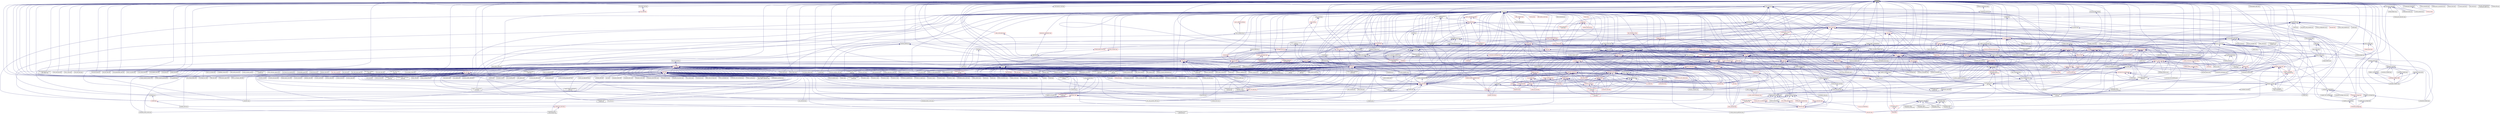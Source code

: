 digraph "bind.hpp"
{
  edge [fontname="Helvetica",fontsize="10",labelfontname="Helvetica",labelfontsize="10"];
  node [fontname="Helvetica",fontsize="10",shape=record];
  Node50 [label="bind.hpp",height=0.2,width=0.4,color="black", fillcolor="grey75", style="filled", fontcolor="black"];
  Node50 -> Node51 [dir="back",color="midnightblue",fontsize="10",style="solid",fontname="Helvetica"];
  Node51 [label="hpx_thread_phase.cpp",height=0.2,width=0.4,color="black", fillcolor="white", style="filled",URL="$d5/dca/hpx__thread__phase_8cpp.html"];
  Node50 -> Node52 [dir="back",color="midnightblue",fontsize="10",style="solid",fontname="Helvetica"];
  Node52 [label="os_thread_num.cpp",height=0.2,width=0.4,color="black", fillcolor="white", style="filled",URL="$d2/dfb/os__thread__num_8cpp.html"];
  Node50 -> Node53 [dir="back",color="midnightblue",fontsize="10",style="solid",fontname="Helvetica"];
  Node53 [label="sine.cpp",height=0.2,width=0.4,color="black", fillcolor="white", style="filled",URL="$d3/d0d/server_2sine_8cpp.html"];
  Node50 -> Node54 [dir="back",color="midnightblue",fontsize="10",style="solid",fontname="Helvetica"];
  Node54 [label="sine.cpp",height=0.2,width=0.4,color="black", fillcolor="white", style="filled",URL="$d5/dd8/sine_8cpp.html"];
  Node50 -> Node55 [dir="back",color="midnightblue",fontsize="10",style="solid",fontname="Helvetica"];
  Node55 [label="qt.cpp",height=0.2,width=0.4,color="black", fillcolor="white", style="filled",URL="$df/d90/qt_8cpp.html"];
  Node50 -> Node56 [dir="back",color="midnightblue",fontsize="10",style="solid",fontname="Helvetica"];
  Node56 [label="throttle.cpp",height=0.2,width=0.4,color="black", fillcolor="white", style="filled",URL="$de/d56/server_2throttle_8cpp.html"];
  Node50 -> Node57 [dir="back",color="midnightblue",fontsize="10",style="solid",fontname="Helvetica"];
  Node57 [label="migrate_from_storage.hpp",height=0.2,width=0.4,color="black", fillcolor="white", style="filled",URL="$d3/d9f/server_2migrate__from__storage_8hpp.html"];
  Node57 -> Node58 [dir="back",color="midnightblue",fontsize="10",style="solid",fontname="Helvetica"];
  Node58 [label="migrate_from_storage.hpp",height=0.2,width=0.4,color="black", fillcolor="white", style="filled",URL="$db/d0f/migrate__from__storage_8hpp.html"];
  Node58 -> Node59 [dir="back",color="midnightblue",fontsize="10",style="solid",fontname="Helvetica"];
  Node59 [label="component_storage.hpp",height=0.2,width=0.4,color="red", fillcolor="white", style="filled",URL="$d4/dfe/include_2component__storage_8hpp.html"];
  Node50 -> Node61 [dir="back",color="midnightblue",fontsize="10",style="solid",fontname="Helvetica"];
  Node61 [label="migrate_to_storage.hpp",height=0.2,width=0.4,color="black", fillcolor="white", style="filled",URL="$d4/d4c/server_2migrate__to__storage_8hpp.html"];
  Node61 -> Node62 [dir="back",color="midnightblue",fontsize="10",style="solid",fontname="Helvetica"];
  Node62 [label="migrate_to_storage.hpp",height=0.2,width=0.4,color="black", fillcolor="white", style="filled",URL="$da/d18/migrate__to__storage_8hpp.html"];
  Node62 -> Node59 [dir="back",color="midnightblue",fontsize="10",style="solid",fontname="Helvetica"];
  Node61 -> Node63 [dir="back",color="midnightblue",fontsize="10",style="solid",fontname="Helvetica"];
  Node63 [label="component_module.cpp",height=0.2,width=0.4,color="black", fillcolor="white", style="filled",URL="$de/dc1/component__storage_2component__module_8cpp.html"];
  Node50 -> Node64 [dir="back",color="midnightblue",fontsize="10",style="solid",fontname="Helvetica"];
  Node64 [label="partitioned_vector\l_decl.hpp",height=0.2,width=0.4,color="black", fillcolor="white", style="filled",URL="$d2/d77/partitioned__vector__decl_8hpp.html"];
  Node64 -> Node65 [dir="back",color="midnightblue",fontsize="10",style="solid",fontname="Helvetica"];
  Node65 [label="partitioned_vector.hpp",height=0.2,width=0.4,color="black", fillcolor="white", style="filled",URL="$dc/d76/components_2containers_2partitioned__vector_2partitioned__vector_8hpp.html"];
  Node65 -> Node66 [dir="back",color="midnightblue",fontsize="10",style="solid",fontname="Helvetica"];
  Node66 [label="coarray.hpp",height=0.2,width=0.4,color="red", fillcolor="white", style="filled",URL="$d0/da7/coarray_8hpp.html"];
  Node65 -> Node69 [dir="back",color="midnightblue",fontsize="10",style="solid",fontname="Helvetica"];
  Node69 [label="partitioned_vector\l_view.hpp",height=0.2,width=0.4,color="red", fillcolor="white", style="filled",URL="$da/dc2/components_2containers_2partitioned__vector_2partitioned__vector__view_8hpp.html"];
  Node69 -> Node66 [dir="back",color="midnightblue",fontsize="10",style="solid",fontname="Helvetica"];
  Node65 -> Node75 [dir="back",color="midnightblue",fontsize="10",style="solid",fontname="Helvetica"];
  Node75 [label="partitioned_vector.hpp",height=0.2,width=0.4,color="red", fillcolor="white", style="filled",URL="$d5/d83/include_2partitioned__vector_8hpp.html"];
  Node75 -> Node76 [dir="back",color="midnightblue",fontsize="10",style="solid",fontname="Helvetica"];
  Node76 [label="partitioned_vector\l_spmd_foreach.cpp",height=0.2,width=0.4,color="black", fillcolor="white", style="filled",URL="$db/d7c/partitioned__vector__spmd__foreach_8cpp.html"];
  Node75 -> Node77 [dir="back",color="midnightblue",fontsize="10",style="solid",fontname="Helvetica"];
  Node77 [label="transpose_serial_vector.cpp",height=0.2,width=0.4,color="black", fillcolor="white", style="filled",URL="$d4/d04/transpose__serial__vector_8cpp.html"];
  Node65 -> Node86 [dir="back",color="midnightblue",fontsize="10",style="solid",fontname="Helvetica"];
  Node86 [label="partitioned_vector\l_component.cpp",height=0.2,width=0.4,color="black", fillcolor="white", style="filled",URL="$dc/db9/partitioned__vector__component_8cpp.html"];
  Node65 -> Node87 [dir="back",color="midnightblue",fontsize="10",style="solid",fontname="Helvetica"];
  Node87 [label="partitioned_vector\l_component_double.cpp",height=0.2,width=0.4,color="black", fillcolor="white", style="filled",URL="$d7/d93/partitioned__vector__component__double_8cpp.html"];
  Node65 -> Node88 [dir="back",color="midnightblue",fontsize="10",style="solid",fontname="Helvetica"];
  Node88 [label="partitioned_vector\l_component_int.cpp",height=0.2,width=0.4,color="black", fillcolor="white", style="filled",URL="$d6/d01/partitioned__vector__component__int_8cpp.html"];
  Node65 -> Node89 [dir="back",color="midnightblue",fontsize="10",style="solid",fontname="Helvetica"];
  Node89 [label="partitioned_vector\l_component_std_string.cpp",height=0.2,width=0.4,color="black", fillcolor="white", style="filled",URL="$d8/df2/partitioned__vector__component__std__string_8cpp.html"];
  Node64 -> Node90 [dir="back",color="midnightblue",fontsize="10",style="solid",fontname="Helvetica"];
  Node90 [label="partitioned_vector\l_component_impl.hpp",height=0.2,width=0.4,color="black", fillcolor="white", style="filled",URL="$d1/d79/partitioned__vector__component__impl_8hpp.html"];
  Node90 -> Node91 [dir="back",color="midnightblue",fontsize="10",style="solid",fontname="Helvetica"];
  Node91 [label="partitioned_vector\l_component.hpp",height=0.2,width=0.4,color="black", fillcolor="white", style="filled",URL="$d6/d38/partitioned__vector__component_8hpp.html"];
  Node91 -> Node86 [dir="back",color="midnightblue",fontsize="10",style="solid",fontname="Helvetica"];
  Node91 -> Node87 [dir="back",color="midnightblue",fontsize="10",style="solid",fontname="Helvetica"];
  Node91 -> Node88 [dir="back",color="midnightblue",fontsize="10",style="solid",fontname="Helvetica"];
  Node91 -> Node89 [dir="back",color="midnightblue",fontsize="10",style="solid",fontname="Helvetica"];
  Node90 -> Node92 [dir="back",color="midnightblue",fontsize="10",style="solid",fontname="Helvetica"];
  Node92 [label="partitioned_vector\l_impl.hpp",height=0.2,width=0.4,color="black", fillcolor="white", style="filled",URL="$d0/db1/partitioned__vector__impl_8hpp.html"];
  Node92 -> Node65 [dir="back",color="midnightblue",fontsize="10",style="solid",fontname="Helvetica"];
  Node64 -> Node92 [dir="back",color="midnightblue",fontsize="10",style="solid",fontname="Helvetica"];
  Node64 -> Node93 [dir="back",color="midnightblue",fontsize="10",style="solid",fontname="Helvetica"];
  Node93 [label="partitioned_vector\l_predef.hpp",height=0.2,width=0.4,color="black", fillcolor="white", style="filled",URL="$d4/dc4/components_2containers_2partitioned__vector_2partitioned__vector__predef_8hpp.html"];
  Node93 -> Node94 [dir="back",color="midnightblue",fontsize="10",style="solid",fontname="Helvetica"];
  Node94 [label="partitioned_vector\l_predef.hpp",height=0.2,width=0.4,color="red", fillcolor="white", style="filled",URL="$db/dea/include_2partitioned__vector__predef_8hpp.html"];
  Node94 -> Node95 [dir="back",color="midnightblue",fontsize="10",style="solid",fontname="Helvetica"];
  Node95 [label="partitioned_vector\l_foreach.cpp",height=0.2,width=0.4,color="black", fillcolor="white", style="filled",URL="$df/d5f/partitioned__vector__foreach_8cpp.html"];
  Node64 -> Node107 [dir="back",color="midnightblue",fontsize="10",style="solid",fontname="Helvetica"];
  Node107 [label="partitioned_vector.hpp",height=0.2,width=0.4,color="black", fillcolor="white", style="filled",URL="$de/d3e/runtime_2serialization_2partitioned__vector_8hpp.html"];
  Node107 -> Node108 [dir="back",color="midnightblue",fontsize="10",style="solid",fontname="Helvetica"];
  Node108 [label="serialization.hpp",height=0.2,width=0.4,color="red", fillcolor="white", style="filled",URL="$d8/d21/serialization_8hpp.html"];
  Node108 -> Node122 [dir="back",color="midnightblue",fontsize="10",style="solid",fontname="Helvetica"];
  Node122 [label="fractals_struct.cpp",height=0.2,width=0.4,color="black", fillcolor="white", style="filled",URL="$d8/d2f/fractals__struct_8cpp.html"];
  Node108 -> Node123 [dir="back",color="midnightblue",fontsize="10",style="solid",fontname="Helvetica"];
  Node123 [label="pingpong.cpp",height=0.2,width=0.4,color="black", fillcolor="white", style="filled",URL="$dd/d4d/pingpong_8cpp.html"];
  Node108 -> Node124 [dir="back",color="midnightblue",fontsize="10",style="solid",fontname="Helvetica"];
  Node124 [label="sierpinski.cpp",height=0.2,width=0.4,color="black", fillcolor="white", style="filled",URL="$d3/d7e/sierpinski_8cpp.html"];
  Node108 -> Node127 [dir="back",color="midnightblue",fontsize="10",style="solid",fontname="Helvetica"];
  Node127 [label="transpose_block_numa.cpp",height=0.2,width=0.4,color="black", fillcolor="white", style="filled",URL="$dd/d3b/transpose__block__numa_8cpp.html"];
  Node108 -> Node130 [dir="back",color="midnightblue",fontsize="10",style="solid",fontname="Helvetica"];
  Node130 [label="osu_bw.cpp",height=0.2,width=0.4,color="black", fillcolor="white", style="filled",URL="$d4/d20/osu__bw_8cpp.html"];
  Node108 -> Node132 [dir="back",color="midnightblue",fontsize="10",style="solid",fontname="Helvetica"];
  Node132 [label="osu_multi_lat.cpp",height=0.2,width=0.4,color="black", fillcolor="white", style="filled",URL="$d7/d91/osu__multi__lat_8cpp.html"];
  Node108 -> Node137 [dir="back",color="midnightblue",fontsize="10",style="solid",fontname="Helvetica"];
  Node137 [label="zero_copy_parcels_1001.cpp",height=0.2,width=0.4,color="black", fillcolor="white", style="filled",URL="$da/dfd/zero__copy__parcels__1001_8cpp.html"];
  Node50 -> Node92 [dir="back",color="midnightblue",fontsize="10",style="solid",fontname="Helvetica"];
  Node50 -> Node144 [dir="back",color="midnightblue",fontsize="10",style="solid",fontname="Helvetica"];
  Node144 [label="unordered_map.hpp",height=0.2,width=0.4,color="black", fillcolor="white", style="filled",URL="$d9/ddf/hpx_2components_2containers_2unordered_2unordered__map_8hpp.html"];
  Node144 -> Node145 [dir="back",color="midnightblue",fontsize="10",style="solid",fontname="Helvetica"];
  Node145 [label="component_storage.hpp",height=0.2,width=0.4,color="black", fillcolor="white", style="filled",URL="$d6/d36/components_2component__storage_2server_2component__storage_8hpp.html"];
  Node145 -> Node146 [dir="back",color="midnightblue",fontsize="10",style="solid",fontname="Helvetica"];
  Node146 [label="component_storage.hpp",height=0.2,width=0.4,color="red", fillcolor="white", style="filled",URL="$d0/dd6/components_2component__storage_2component__storage_8hpp.html"];
  Node146 -> Node62 [dir="back",color="midnightblue",fontsize="10",style="solid",fontname="Helvetica"];
  Node146 -> Node59 [dir="back",color="midnightblue",fontsize="10",style="solid",fontname="Helvetica"];
  Node145 -> Node57 [dir="back",color="midnightblue",fontsize="10",style="solid",fontname="Helvetica"];
  Node145 -> Node61 [dir="back",color="midnightblue",fontsize="10",style="solid",fontname="Helvetica"];
  Node145 -> Node148 [dir="back",color="midnightblue",fontsize="10",style="solid",fontname="Helvetica"];
  Node148 [label="component_storage_server.cpp",height=0.2,width=0.4,color="black", fillcolor="white", style="filled",URL="$d4/dcb/component__storage__server_8cpp.html"];
  Node144 -> Node149 [dir="back",color="midnightblue",fontsize="10",style="solid",fontname="Helvetica"];
  Node149 [label="unordered_map.hpp",height=0.2,width=0.4,color="black", fillcolor="white", style="filled",URL="$d6/d06/hpx_2include_2unordered__map_8hpp.html"];
  Node149 -> Node150 [dir="back",color="midnightblue",fontsize="10",style="solid",fontname="Helvetica"];
  Node150 [label="unordered_map.cpp",height=0.2,width=0.4,color="black", fillcolor="white", style="filled",URL="$d1/d75/unordered__map_8cpp.html"];
  Node144 -> Node151 [dir="back",color="midnightblue",fontsize="10",style="solid",fontname="Helvetica"];
  Node151 [label="partition_unordered\l_map_component.cpp",height=0.2,width=0.4,color="black", fillcolor="white", style="filled",URL="$d5/d34/partition__unordered__map__component_8cpp.html"];
  Node50 -> Node152 [dir="back",color="midnightblue",fontsize="10",style="solid",fontname="Helvetica"];
  Node152 [label="write_functions.hpp",height=0.2,width=0.4,color="black", fillcolor="white", style="filled",URL="$dd/dad/write__functions_8hpp.html"];
  Node152 -> Node153 [dir="back",color="midnightblue",fontsize="10",style="solid",fontname="Helvetica"];
  Node153 [label="buffer.hpp",height=0.2,width=0.4,color="black", fillcolor="white", style="filled",URL="$da/d1d/buffer_8hpp.html"];
  Node153 -> Node154 [dir="back",color="midnightblue",fontsize="10",style="solid",fontname="Helvetica"];
  Node154 [label="order_output.hpp",height=0.2,width=0.4,color="black", fillcolor="white", style="filled",URL="$da/d4f/order__output_8hpp.html"];
  Node154 -> Node155 [dir="back",color="midnightblue",fontsize="10",style="solid",fontname="Helvetica"];
  Node155 [label="output_stream.hpp",height=0.2,width=0.4,color="black", fillcolor="white", style="filled",URL="$d6/db5/output__stream_8hpp.html"];
  Node155 -> Node156 [dir="back",color="midnightblue",fontsize="10",style="solid",fontname="Helvetica"];
  Node156 [label="ostream.hpp",height=0.2,width=0.4,color="red", fillcolor="white", style="filled",URL="$d1/d38/ostream_8hpp.html"];
  Node156 -> Node256 [dir="back",color="midnightblue",fontsize="10",style="solid",fontname="Helvetica"];
  Node256 [label="component_module.cpp",height=0.2,width=0.4,color="black", fillcolor="white", style="filled",URL="$da/d41/iostreams_2component__module_8cpp.html"];
  Node156 -> Node257 [dir="back",color="midnightblue",fontsize="10",style="solid",fontname="Helvetica"];
  Node257 [label="standard_streams.cpp",height=0.2,width=0.4,color="black", fillcolor="white", style="filled",URL="$da/d60/standard__streams_8cpp.html"];
  Node155 -> Node256 [dir="back",color="midnightblue",fontsize="10",style="solid",fontname="Helvetica"];
  Node155 -> Node260 [dir="back",color="midnightblue",fontsize="10",style="solid",fontname="Helvetica"];
  Node260 [label="output_stream.cpp",height=0.2,width=0.4,color="black", fillcolor="white", style="filled",URL="$d9/d9b/output__stream_8cpp.html"];
  Node153 -> Node155 [dir="back",color="midnightblue",fontsize="10",style="solid",fontname="Helvetica"];
  Node153 -> Node260 [dir="back",color="midnightblue",fontsize="10",style="solid",fontname="Helvetica"];
  Node152 -> Node155 [dir="back",color="midnightblue",fontsize="10",style="solid",fontname="Helvetica"];
  Node50 -> Node261 [dir="back",color="midnightblue",fontsize="10",style="solid",fontname="Helvetica"];
  Node261 [label="hpx_init_impl.hpp",height=0.2,width=0.4,color="black", fillcolor="white", style="filled",URL="$d3/d6b/hpx__init__impl_8hpp.html"];
  Node261 -> Node262 [dir="back",color="midnightblue",fontsize="10",style="solid",fontname="Helvetica"];
  Node262 [label="hpx_init.hpp",height=0.2,width=0.4,color="red", fillcolor="white", style="filled",URL="$d5/df5/hpx__init_8hpp.html"];
  Node262 -> Node263 [dir="back",color="midnightblue",fontsize="10",style="solid",fontname="Helvetica"];
  Node263 [label="1d_stencil_1.cpp",height=0.2,width=0.4,color="black", fillcolor="white", style="filled",URL="$d2/db1/1d__stencil__1_8cpp.html"];
  Node262 -> Node264 [dir="back",color="midnightblue",fontsize="10",style="solid",fontname="Helvetica"];
  Node264 [label="1d_stencil_2.cpp",height=0.2,width=0.4,color="black", fillcolor="white", style="filled",URL="$d3/dd1/1d__stencil__2_8cpp.html"];
  Node262 -> Node265 [dir="back",color="midnightblue",fontsize="10",style="solid",fontname="Helvetica"];
  Node265 [label="1d_stencil_3.cpp",height=0.2,width=0.4,color="black", fillcolor="white", style="filled",URL="$db/d19/1d__stencil__3_8cpp.html"];
  Node262 -> Node266 [dir="back",color="midnightblue",fontsize="10",style="solid",fontname="Helvetica"];
  Node266 [label="1d_stencil_4.cpp",height=0.2,width=0.4,color="black", fillcolor="white", style="filled",URL="$d1/d7d/1d__stencil__4_8cpp.html"];
  Node262 -> Node267 [dir="back",color="midnightblue",fontsize="10",style="solid",fontname="Helvetica"];
  Node267 [label="1d_stencil_4_parallel.cpp",height=0.2,width=0.4,color="black", fillcolor="white", style="filled",URL="$d6/d05/1d__stencil__4__parallel_8cpp.html"];
  Node262 -> Node268 [dir="back",color="midnightblue",fontsize="10",style="solid",fontname="Helvetica"];
  Node268 [label="1d_stencil_4_repart.cpp",height=0.2,width=0.4,color="black", fillcolor="white", style="filled",URL="$d0/d6b/1d__stencil__4__repart_8cpp.html"];
  Node262 -> Node269 [dir="back",color="midnightblue",fontsize="10",style="solid",fontname="Helvetica"];
  Node269 [label="1d_stencil_4_throttle.cpp",height=0.2,width=0.4,color="black", fillcolor="white", style="filled",URL="$d6/de5/1d__stencil__4__throttle_8cpp.html"];
  Node262 -> Node270 [dir="back",color="midnightblue",fontsize="10",style="solid",fontname="Helvetica"];
  Node270 [label="1d_stencil_5.cpp",height=0.2,width=0.4,color="black", fillcolor="white", style="filled",URL="$d7/d2a/1d__stencil__5_8cpp.html"];
  Node262 -> Node271 [dir="back",color="midnightblue",fontsize="10",style="solid",fontname="Helvetica"];
  Node271 [label="1d_stencil_6.cpp",height=0.2,width=0.4,color="black", fillcolor="white", style="filled",URL="$db/de7/1d__stencil__6_8cpp.html"];
  Node262 -> Node272 [dir="back",color="midnightblue",fontsize="10",style="solid",fontname="Helvetica"];
  Node272 [label="1d_stencil_7.cpp",height=0.2,width=0.4,color="black", fillcolor="white", style="filled",URL="$d4/d5a/1d__stencil__7_8cpp.html"];
  Node262 -> Node273 [dir="back",color="midnightblue",fontsize="10",style="solid",fontname="Helvetica"];
  Node273 [label="1d_stencil_8.cpp",height=0.2,width=0.4,color="black", fillcolor="white", style="filled",URL="$df/de0/1d__stencil__8_8cpp.html"];
  Node262 -> Node274 [dir="back",color="midnightblue",fontsize="10",style="solid",fontname="Helvetica"];
  Node274 [label="accumulator_client.cpp",height=0.2,width=0.4,color="black", fillcolor="white", style="filled",URL="$d7/dd0/accumulator__client_8cpp.html"];
  Node262 -> Node275 [dir="back",color="midnightblue",fontsize="10",style="solid",fontname="Helvetica"];
  Node275 [label="template_accumulator\l_client.cpp",height=0.2,width=0.4,color="black", fillcolor="white", style="filled",URL="$df/d93/template__accumulator__client_8cpp.html"];
  Node262 -> Node276 [dir="back",color="midnightblue",fontsize="10",style="solid",fontname="Helvetica"];
  Node276 [label="template_function_accumulator\l_client.cpp",height=0.2,width=0.4,color="black", fillcolor="white", style="filled",URL="$d0/dc6/template__function__accumulator__client_8cpp.html"];
  Node262 -> Node277 [dir="back",color="midnightblue",fontsize="10",style="solid",fontname="Helvetica"];
  Node277 [label="ag_client.cpp",height=0.2,width=0.4,color="black", fillcolor="white", style="filled",URL="$d4/d5d/ag__client_8cpp.html"];
  Node262 -> Node278 [dir="back",color="midnightblue",fontsize="10",style="solid",fontname="Helvetica"];
  Node278 [label="apex_balance.cpp",height=0.2,width=0.4,color="black", fillcolor="white", style="filled",URL="$d4/d8e/apex__balance_8cpp.html"];
  Node262 -> Node279 [dir="back",color="midnightblue",fontsize="10",style="solid",fontname="Helvetica"];
  Node279 [label="apex_fibonacci.cpp",height=0.2,width=0.4,color="black", fillcolor="white", style="filled",URL="$de/de1/apex__fibonacci_8cpp.html"];
  Node262 -> Node280 [dir="back",color="midnightblue",fontsize="10",style="solid",fontname="Helvetica"];
  Node280 [label="apex_policy_engine\l_active_thread_count.cpp",height=0.2,width=0.4,color="black", fillcolor="white", style="filled",URL="$d5/d01/apex__policy__engine__active__thread__count_8cpp.html"];
  Node262 -> Node281 [dir="back",color="midnightblue",fontsize="10",style="solid",fontname="Helvetica"];
  Node281 [label="apex_policy_engine\l_events.cpp",height=0.2,width=0.4,color="black", fillcolor="white", style="filled",URL="$df/d0f/apex__policy__engine__events_8cpp.html"];
  Node262 -> Node282 [dir="back",color="midnightblue",fontsize="10",style="solid",fontname="Helvetica"];
  Node282 [label="apex_policy_engine\l_periodic.cpp",height=0.2,width=0.4,color="black", fillcolor="white", style="filled",URL="$d5/d7b/apex__policy__engine__periodic_8cpp.html"];
  Node262 -> Node161 [dir="back",color="midnightblue",fontsize="10",style="solid",fontname="Helvetica"];
  Node161 [label="async_io_action.cpp",height=0.2,width=0.4,color="black", fillcolor="white", style="filled",URL="$d3/df5/async__io__action_8cpp.html"];
  Node262 -> Node162 [dir="back",color="midnightblue",fontsize="10",style="solid",fontname="Helvetica"];
  Node162 [label="async_io_external.cpp",height=0.2,width=0.4,color="black", fillcolor="white", style="filled",URL="$da/d9a/async__io__external_8cpp.html"];
  Node262 -> Node163 [dir="back",color="midnightblue",fontsize="10",style="solid",fontname="Helvetica"];
  Node163 [label="async_io_low_level.cpp",height=0.2,width=0.4,color="black", fillcolor="white", style="filled",URL="$dc/d10/async__io__low__level_8cpp.html"];
  Node262 -> Node164 [dir="back",color="midnightblue",fontsize="10",style="solid",fontname="Helvetica"];
  Node164 [label="async_io_simple.cpp",height=0.2,width=0.4,color="black", fillcolor="white", style="filled",URL="$da/db7/async__io__simple_8cpp.html"];
  Node262 -> Node51 [dir="back",color="midnightblue",fontsize="10",style="solid",fontname="Helvetica"];
  Node262 -> Node52 [dir="back",color="midnightblue",fontsize="10",style="solid",fontname="Helvetica"];
  Node262 -> Node283 [dir="back",color="midnightblue",fontsize="10",style="solid",fontname="Helvetica"];
  Node283 [label="cancelable_action_client.cpp",height=0.2,width=0.4,color="black", fillcolor="white", style="filled",URL="$d1/db8/cancelable__action__client_8cpp.html"];
  Node262 -> Node284 [dir="back",color="midnightblue",fontsize="10",style="solid",fontname="Helvetica"];
  Node284 [label="cublas_matmul.cpp",height=0.2,width=0.4,color="black", fillcolor="white", style="filled",URL="$dd/d84/cublas__matmul_8cpp.html"];
  Node262 -> Node165 [dir="back",color="midnightblue",fontsize="10",style="solid",fontname="Helvetica"];
  Node165 [label="rnd_future_reduce.cpp",height=0.2,width=0.4,color="black", fillcolor="white", style="filled",URL="$d1/db5/rnd__future__reduce_8cpp.html"];
  Node262 -> Node285 [dir="back",color="midnightblue",fontsize="10",style="solid",fontname="Helvetica"];
  Node285 [label="heartbeat.cpp",height=0.2,width=0.4,color="black", fillcolor="white", style="filled",URL="$d8/d98/heartbeat_8cpp.html"];
  Node262 -> Node166 [dir="back",color="midnightblue",fontsize="10",style="solid",fontname="Helvetica"];
  Node166 [label="heartbeat_console.cpp",height=0.2,width=0.4,color="black", fillcolor="white", style="filled",URL="$da/de8/heartbeat__console_8cpp.html"];
  Node262 -> Node112 [dir="back",color="midnightblue",fontsize="10",style="solid",fontname="Helvetica"];
  Node112 [label="hello_world_client.cpp",height=0.2,width=0.4,color="black", fillcolor="white", style="filled",URL="$d5/da6/hello__world__client_8cpp.html"];
  Node262 -> Node120 [dir="back",color="midnightblue",fontsize="10",style="solid",fontname="Helvetica"];
  Node120 [label="interpolate1d_client.cpp",height=0.2,width=0.4,color="black", fillcolor="white", style="filled",URL="$d4/da6/interpolate1d__client_8cpp.html"];
  Node262 -> Node167 [dir="back",color="midnightblue",fontsize="10",style="solid",fontname="Helvetica"];
  Node167 [label="jacobi.cpp",height=0.2,width=0.4,color="black", fillcolor="white", style="filled",URL="$d2/d27/jacobi_8cpp.html"];
  Node262 -> Node286 [dir="back",color="midnightblue",fontsize="10",style="solid",fontname="Helvetica"];
  Node286 [label="jacobi.cpp",height=0.2,width=0.4,color="black", fillcolor="white", style="filled",URL="$d3/d44/smp_2jacobi_8cpp.html"];
  Node262 -> Node287 [dir="back",color="midnightblue",fontsize="10",style="solid",fontname="Helvetica"];
  Node287 [label="jacobi_nonuniform.cpp",height=0.2,width=0.4,color="black", fillcolor="white", style="filled",URL="$dd/ddc/jacobi__nonuniform_8cpp.html"];
  Node262 -> Node288 [dir="back",color="midnightblue",fontsize="10",style="solid",fontname="Helvetica"];
  Node288 [label="nqueen_client.cpp",height=0.2,width=0.4,color="black", fillcolor="white", style="filled",URL="$d3/d5e/nqueen__client_8cpp.html"];
  Node262 -> Node175 [dir="back",color="midnightblue",fontsize="10",style="solid",fontname="Helvetica"];
  Node175 [label="access_counter_set.cpp",height=0.2,width=0.4,color="black", fillcolor="white", style="filled",URL="$dc/d52/access__counter__set_8cpp.html"];
  Node262 -> Node289 [dir="back",color="midnightblue",fontsize="10",style="solid",fontname="Helvetica"];
  Node289 [label="simplest_performance\l_counter.cpp",height=0.2,width=0.4,color="black", fillcolor="white", style="filled",URL="$d4/d4e/simplest__performance__counter_8cpp.html"];
  Node262 -> Node290 [dir="back",color="midnightblue",fontsize="10",style="solid",fontname="Helvetica"];
  Node290 [label="sine_client.cpp",height=0.2,width=0.4,color="black", fillcolor="white", style="filled",URL="$db/d62/sine__client_8cpp.html"];
  Node262 -> Node55 [dir="back",color="midnightblue",fontsize="10",style="solid",fontname="Helvetica"];
  Node262 -> Node291 [dir="back",color="midnightblue",fontsize="10",style="solid",fontname="Helvetica"];
  Node291 [label="queue_client.cpp",height=0.2,width=0.4,color="black", fillcolor="white", style="filled",URL="$d7/d96/queue__client_8cpp.html"];
  Node262 -> Node176 [dir="back",color="midnightblue",fontsize="10",style="solid",fontname="Helvetica"];
  Node176 [label="1d_wave_equation.cpp",height=0.2,width=0.4,color="black", fillcolor="white", style="filled",URL="$da/dab/1d__wave__equation_8cpp.html"];
  Node262 -> Node177 [dir="back",color="midnightblue",fontsize="10",style="solid",fontname="Helvetica"];
  Node177 [label="allow_unknown_options.cpp",height=0.2,width=0.4,color="black", fillcolor="white", style="filled",URL="$d9/dc9/allow__unknown__options_8cpp.html"];
  Node262 -> Node178 [dir="back",color="midnightblue",fontsize="10",style="solid",fontname="Helvetica"];
  Node178 [label="command_line_handling.cpp",height=0.2,width=0.4,color="black", fillcolor="white", style="filled",URL="$d4/d05/examples_2quickstart_2command__line__handling_8cpp.html"];
  Node262 -> Node292 [dir="back",color="midnightblue",fontsize="10",style="solid",fontname="Helvetica"];
  Node292 [label="composable_guard.cpp",height=0.2,width=0.4,color="black", fillcolor="white", style="filled",URL="$d3/d68/examples_2quickstart_2composable__guard_8cpp.html"];
  Node262 -> Node185 [dir="back",color="midnightblue",fontsize="10",style="solid",fontname="Helvetica"];
  Node185 [label="error_handling.cpp",height=0.2,width=0.4,color="black", fillcolor="white", style="filled",URL="$d9/d96/error__handling_8cpp.html"];
  Node262 -> Node293 [dir="back",color="midnightblue",fontsize="10",style="solid",fontname="Helvetica"];
  Node293 [label="factorial.cpp",height=0.2,width=0.4,color="black", fillcolor="white", style="filled",URL="$d9/d00/factorial_8cpp.html"];
  Node262 -> Node294 [dir="back",color="midnightblue",fontsize="10",style="solid",fontname="Helvetica"];
  Node294 [label="fibonacci.cpp",height=0.2,width=0.4,color="black", fillcolor="white", style="filled",URL="$d9/d89/fibonacci_8cpp.html"];
  Node262 -> Node295 [dir="back",color="midnightblue",fontsize="10",style="solid",fontname="Helvetica"];
  Node295 [label="fibonacci_await.cpp",height=0.2,width=0.4,color="black", fillcolor="white", style="filled",URL="$dc/d1c/fibonacci__await_8cpp.html"];
  Node262 -> Node296 [dir="back",color="midnightblue",fontsize="10",style="solid",fontname="Helvetica"];
  Node296 [label="fibonacci_dataflow.cpp",height=0.2,width=0.4,color="black", fillcolor="white", style="filled",URL="$df/d3d/fibonacci__dataflow_8cpp.html"];
  Node262 -> Node297 [dir="back",color="midnightblue",fontsize="10",style="solid",fontname="Helvetica"];
  Node297 [label="fibonacci_futures.cpp",height=0.2,width=0.4,color="black", fillcolor="white", style="filled",URL="$d6/de3/fibonacci__futures_8cpp.html"];
  Node262 -> Node298 [dir="back",color="midnightblue",fontsize="10",style="solid",fontname="Helvetica"];
  Node298 [label="fibonacci_futures_distributed.cpp",height=0.2,width=0.4,color="black", fillcolor="white", style="filled",URL="$d1/dc9/fibonacci__futures__distributed_8cpp.html"];
  Node262 -> Node299 [dir="back",color="midnightblue",fontsize="10",style="solid",fontname="Helvetica"];
  Node299 [label="fibonacci_one.cpp",height=0.2,width=0.4,color="black", fillcolor="white", style="filled",URL="$d8/d78/fibonacci__one_8cpp.html"];
  Node262 -> Node187 [dir="back",color="midnightblue",fontsize="10",style="solid",fontname="Helvetica"];
  Node187 [label="fractals.cpp",height=0.2,width=0.4,color="black", fillcolor="white", style="filled",URL="$d8/d58/fractals_8cpp.html"];
  Node262 -> Node188 [dir="back",color="midnightblue",fontsize="10",style="solid",fontname="Helvetica"];
  Node188 [label="fractals_executor.cpp",height=0.2,width=0.4,color="black", fillcolor="white", style="filled",URL="$d9/da9/fractals__executor_8cpp.html"];
  Node262 -> Node122 [dir="back",color="midnightblue",fontsize="10",style="solid",fontname="Helvetica"];
  Node262 -> Node300 [dir="back",color="midnightblue",fontsize="10",style="solid",fontname="Helvetica"];
  Node300 [label="interest_calculator.cpp",height=0.2,width=0.4,color="black", fillcolor="white", style="filled",URL="$d2/d86/interest__calculator_8cpp.html"];
  Node262 -> Node301 [dir="back",color="midnightblue",fontsize="10",style="solid",fontname="Helvetica"];
  Node301 [label="latch_local.cpp",height=0.2,width=0.4,color="black", fillcolor="white", style="filled",URL="$dd/dd3/latch__local_8cpp.html"];
  Node262 -> Node302 [dir="back",color="midnightblue",fontsize="10",style="solid",fontname="Helvetica"];
  Node302 [label="latch_remote.cpp",height=0.2,width=0.4,color="black", fillcolor="white", style="filled",URL="$df/d59/latch__remote_8cpp.html"];
  Node262 -> Node303 [dir="back",color="midnightblue",fontsize="10",style="solid",fontname="Helvetica"];
  Node303 [label="non_atomic_rma.cpp",height=0.2,width=0.4,color="black", fillcolor="white", style="filled",URL="$d7/d8b/non__atomic__rma_8cpp.html"];
  Node262 -> Node76 [dir="back",color="midnightblue",fontsize="10",style="solid",fontname="Helvetica"];
  Node262 -> Node123 [dir="back",color="midnightblue",fontsize="10",style="solid",fontname="Helvetica"];
  Node262 -> Node304 [dir="back",color="midnightblue",fontsize="10",style="solid",fontname="Helvetica"];
  Node304 [label="quicksort.cpp",height=0.2,width=0.4,color="black", fillcolor="white", style="filled",URL="$d3/d1e/quicksort_8cpp.html"];
  Node262 -> Node305 [dir="back",color="midnightblue",fontsize="10",style="solid",fontname="Helvetica"];
  Node305 [label="safe_object.cpp",height=0.2,width=0.4,color="black", fillcolor="white", style="filled",URL="$dd/d52/safe__object_8cpp.html"];
  Node262 -> Node124 [dir="back",color="midnightblue",fontsize="10",style="solid",fontname="Helvetica"];
  Node262 -> Node195 [dir="back",color="midnightblue",fontsize="10",style="solid",fontname="Helvetica"];
  Node195 [label="sort_by_key_demo.cpp",height=0.2,width=0.4,color="black", fillcolor="white", style="filled",URL="$da/d20/sort__by__key__demo_8cpp.html"];
  Node262 -> Node196 [dir="back",color="midnightblue",fontsize="10",style="solid",fontname="Helvetica"];
  Node196 [label="timed_futures.cpp",height=0.2,width=0.4,color="black", fillcolor="white", style="filled",URL="$d6/d8d/timed__futures_8cpp.html"];
  Node262 -> Node306 [dir="back",color="midnightblue",fontsize="10",style="solid",fontname="Helvetica"];
  Node306 [label="timed_wake.cpp",height=0.2,width=0.4,color="black", fillcolor="white", style="filled",URL="$d8/df9/timed__wake_8cpp.html"];
  Node262 -> Node197 [dir="back",color="midnightblue",fontsize="10",style="solid",fontname="Helvetica"];
  Node197 [label="vector_counting_dotproduct.cpp",height=0.2,width=0.4,color="black", fillcolor="white", style="filled",URL="$df/de9/vector__counting__dotproduct_8cpp.html"];
  Node262 -> Node198 [dir="back",color="midnightblue",fontsize="10",style="solid",fontname="Helvetica"];
  Node198 [label="vector_zip_dotproduct.cpp",height=0.2,width=0.4,color="black", fillcolor="white", style="filled",URL="$dc/d18/vector__zip__dotproduct_8cpp.html"];
  Node262 -> Node307 [dir="back",color="midnightblue",fontsize="10",style="solid",fontname="Helvetica"];
  Node307 [label="wait_composition.cpp",height=0.2,width=0.4,color="black", fillcolor="white", style="filled",URL="$d6/d13/wait__composition_8cpp.html"];
  Node262 -> Node308 [dir="back",color="midnightblue",fontsize="10",style="solid",fontname="Helvetica"];
  Node308 [label="random_mem_access_client.cpp",height=0.2,width=0.4,color="black", fillcolor="white", style="filled",URL="$df/d1b/random__mem__access__client_8cpp.html"];
  Node262 -> Node199 [dir="back",color="midnightblue",fontsize="10",style="solid",fontname="Helvetica"];
  Node199 [label="oversubscribing_resource\l_partitioner.cpp",height=0.2,width=0.4,color="black", fillcolor="white", style="filled",URL="$dd/dee/oversubscribing__resource__partitioner_8cpp.html"];
  Node262 -> Node200 [dir="back",color="midnightblue",fontsize="10",style="solid",fontname="Helvetica"];
  Node200 [label="simple_resource_partitioner.cpp",height=0.2,width=0.4,color="black", fillcolor="white", style="filled",URL="$d5/df9/simple__resource__partitioner_8cpp.html"];
  Node262 -> Node309 [dir="back",color="midnightblue",fontsize="10",style="solid",fontname="Helvetica"];
  Node309 [label="sheneos_client.cpp",height=0.2,width=0.4,color="black", fillcolor="white", style="filled",URL="$d5/da5/sheneos__client_8cpp.html"];
  Node262 -> Node310 [dir="back",color="midnightblue",fontsize="10",style="solid",fontname="Helvetica"];
  Node310 [label="sheneos_compare.cpp",height=0.2,width=0.4,color="black", fillcolor="white", style="filled",URL="$dc/d11/sheneos__compare_8cpp.html"];
  Node262 -> Node311 [dir="back",color="midnightblue",fontsize="10",style="solid",fontname="Helvetica"];
  Node311 [label="sheneos_test.cpp",height=0.2,width=0.4,color="black", fillcolor="white", style="filled",URL="$d4/d6e/sheneos__test_8cpp.html"];
  Node262 -> Node312 [dir="back",color="midnightblue",fontsize="10",style="solid",fontname="Helvetica"];
  Node312 [label="spell_check_file.cpp",height=0.2,width=0.4,color="black", fillcolor="white", style="filled",URL="$df/df7/spell__check__file_8cpp.html"];
  Node262 -> Node313 [dir="back",color="midnightblue",fontsize="10",style="solid",fontname="Helvetica"];
  Node313 [label="spell_check_simple.cpp",height=0.2,width=0.4,color="black", fillcolor="white", style="filled",URL="$dd/d54/spell__check__simple_8cpp.html"];
  Node262 -> Node314 [dir="back",color="midnightblue",fontsize="10",style="solid",fontname="Helvetica"];
  Node314 [label="spin.cpp",height=0.2,width=0.4,color="black", fillcolor="white", style="filled",URL="$d7/df2/spin_8cpp.html"];
  Node262 -> Node315 [dir="back",color="midnightblue",fontsize="10",style="solid",fontname="Helvetica"];
  Node315 [label="throttle_client.cpp",height=0.2,width=0.4,color="black", fillcolor="white", style="filled",URL="$d0/db7/throttle__client_8cpp.html"];
  Node262 -> Node316 [dir="back",color="midnightblue",fontsize="10",style="solid",fontname="Helvetica"];
  Node316 [label="transpose_await.cpp",height=0.2,width=0.4,color="black", fillcolor="white", style="filled",URL="$de/d68/transpose__await_8cpp.html"];
  Node262 -> Node317 [dir="back",color="midnightblue",fontsize="10",style="solid",fontname="Helvetica"];
  Node317 [label="transpose_block.cpp",height=0.2,width=0.4,color="black", fillcolor="white", style="filled",URL="$d0/de1/transpose__block_8cpp.html"];
  Node262 -> Node127 [dir="back",color="midnightblue",fontsize="10",style="solid",fontname="Helvetica"];
  Node262 -> Node318 [dir="back",color="midnightblue",fontsize="10",style="solid",fontname="Helvetica"];
  Node318 [label="transpose_serial.cpp",height=0.2,width=0.4,color="black", fillcolor="white", style="filled",URL="$db/d74/transpose__serial_8cpp.html"];
  Node262 -> Node319 [dir="back",color="midnightblue",fontsize="10",style="solid",fontname="Helvetica"];
  Node319 [label="transpose_serial_block.cpp",height=0.2,width=0.4,color="black", fillcolor="white", style="filled",URL="$d8/daa/transpose__serial__block_8cpp.html"];
  Node262 -> Node77 [dir="back",color="midnightblue",fontsize="10",style="solid",fontname="Helvetica"];
  Node262 -> Node320 [dir="back",color="midnightblue",fontsize="10",style="solid",fontname="Helvetica"];
  Node320 [label="transpose_smp.cpp",height=0.2,width=0.4,color="black", fillcolor="white", style="filled",URL="$d2/d99/transpose__smp_8cpp.html"];
  Node262 -> Node321 [dir="back",color="midnightblue",fontsize="10",style="solid",fontname="Helvetica"];
  Node321 [label="transpose_smp_block.cpp",height=0.2,width=0.4,color="black", fillcolor="white", style="filled",URL="$da/d4d/transpose__smp__block_8cpp.html"];
  Node262 -> Node202 [dir="back",color="midnightblue",fontsize="10",style="solid",fontname="Helvetica"];
  Node202 [label="simple_central_tuplespace\l_client.cpp",height=0.2,width=0.4,color="black", fillcolor="white", style="filled",URL="$d1/d7b/simple__central__tuplespace__client_8cpp.html"];
  Node262 -> Node261 [dir="back",color="midnightblue",fontsize="10",style="solid",fontname="Helvetica"];
  Node262 -> Node322 [dir="back",color="midnightblue",fontsize="10",style="solid",fontname="Helvetica"];
  Node322 [label="hpx_main.hpp",height=0.2,width=0.4,color="red", fillcolor="white", style="filled",URL="$df/d16/hpx__main_8hpp.html"];
  Node322 -> Node190 [dir="back",color="midnightblue",fontsize="10",style="solid",fontname="Helvetica"];
  Node190 [label="interval_timer.cpp",height=0.2,width=0.4,color="black", fillcolor="white", style="filled",URL="$de/df1/examples_2quickstart_2interval__timer_8cpp.html"];
  Node322 -> Node201 [dir="back",color="midnightblue",fontsize="10",style="solid",fontname="Helvetica"];
  Node201 [label="thread_aware_timer.cpp",height=0.2,width=0.4,color="black", fillcolor="white", style="filled",URL="$df/d11/examples_2thread__aware__timer_2thread__aware__timer_8cpp.html"];
  Node322 -> Node335 [dir="back",color="midnightblue",fontsize="10",style="solid",fontname="Helvetica"];
  Node335 [label="async_unwrap_1037.cpp",height=0.2,width=0.4,color="black", fillcolor="white", style="filled",URL="$d4/d13/async__unwrap__1037_8cpp.html"];
  Node322 -> Node340 [dir="back",color="midnightblue",fontsize="10",style="solid",fontname="Helvetica"];
  Node340 [label="dataflow_recursion\l_1613.cpp",height=0.2,width=0.4,color="black", fillcolor="white", style="filled",URL="$d0/d1f/dataflow__recursion__1613_8cpp.html"];
  Node322 -> Node342 [dir="back",color="midnightblue",fontsize="10",style="solid",fontname="Helvetica"];
  Node342 [label="exception_from_continuation\l_1613.cpp",height=0.2,width=0.4,color="black", fillcolor="white", style="filled",URL="$db/d28/exception__from__continuation__1613_8cpp.html"];
  Node322 -> Node345 [dir="back",color="midnightblue",fontsize="10",style="solid",fontname="Helvetica"];
  Node345 [label="future_790.cpp",height=0.2,width=0.4,color="black", fillcolor="white", style="filled",URL="$de/d3d/future__790_8cpp.html"];
  Node322 -> Node346 [dir="back",color="midnightblue",fontsize="10",style="solid",fontname="Helvetica"];
  Node346 [label="future_serialization\l_1898.cpp",height=0.2,width=0.4,color="black", fillcolor="white", style="filled",URL="$da/dde/future__serialization__1898_8cpp.html"];
  Node322 -> Node348 [dir="back",color="midnightblue",fontsize="10",style="solid",fontname="Helvetica"];
  Node348 [label="future_unwrap_878.cpp",height=0.2,width=0.4,color="black", fillcolor="white", style="filled",URL="$d9/ddf/future__unwrap__878_8cpp.html"];
  Node322 -> Node374 [dir="back",color="midnightblue",fontsize="10",style="solid",fontname="Helvetica"];
  Node374 [label="distribution_policy\l_executor.cpp",height=0.2,width=0.4,color="black", fillcolor="white", style="filled",URL="$da/d92/distribution__policy__executor_8cpp.html"];
  Node322 -> Node375 [dir="back",color="midnightblue",fontsize="10",style="solid",fontname="Helvetica"];
  Node375 [label="distribution_policy\l_executor_v1.cpp",height=0.2,width=0.4,color="black", fillcolor="white", style="filled",URL="$dd/d43/distribution__policy__executor__v1_8cpp.html"];
  Node322 -> Node150 [dir="back",color="midnightblue",fontsize="10",style="solid",fontname="Helvetica"];
  Node322 -> Node405 [dir="back",color="midnightblue",fontsize="10",style="solid",fontname="Helvetica"];
  Node405 [label="contains_test.cpp",height=0.2,width=0.4,color="black", fillcolor="white", style="filled",URL="$dd/d4f/contains__test_8cpp.html"];
  Node322 -> Node406 [dir="back",color="midnightblue",fontsize="10",style="solid",fontname="Helvetica"];
  Node406 [label="function_args.cpp",height=0.2,width=0.4,color="black", fillcolor="white", style="filled",URL="$dd/d64/function__args_8cpp.html"];
  Node322 -> Node407 [dir="back",color="midnightblue",fontsize="10",style="solid",fontname="Helvetica"];
  Node407 [label="function_arith.cpp",height=0.2,width=0.4,color="black", fillcolor="white", style="filled",URL="$d4/dda/function__arith_8cpp.html"];
  Node322 -> Node408 [dir="back",color="midnightblue",fontsize="10",style="solid",fontname="Helvetica"];
  Node408 [label="function_bind_test.cpp",height=0.2,width=0.4,color="black", fillcolor="white", style="filled",URL="$d8/dc0/function__bind__test_8cpp.html"];
  Node322 -> Node409 [dir="back",color="midnightblue",fontsize="10",style="solid",fontname="Helvetica"];
  Node409 [label="function_ref.cpp",height=0.2,width=0.4,color="black", fillcolor="white", style="filled",URL="$d5/dcc/function__ref_8cpp.html"];
  Node322 -> Node410 [dir="back",color="midnightblue",fontsize="10",style="solid",fontname="Helvetica"];
  Node410 [label="function_test.cpp",height=0.2,width=0.4,color="black", fillcolor="white", style="filled",URL="$d6/d3b/function__test_8cpp.html"];
  Node322 -> Node411 [dir="back",color="midnightblue",fontsize="10",style="solid",fontname="Helvetica"];
  Node411 [label="nothrow_swap.cpp",height=0.2,width=0.4,color="black", fillcolor="white", style="filled",URL="$dc/de3/nothrow__swap_8cpp.html"];
  Node322 -> Node412 [dir="back",color="midnightblue",fontsize="10",style="solid",fontname="Helvetica"];
  Node412 [label="stateless_test.cpp",height=0.2,width=0.4,color="black", fillcolor="white", style="filled",URL="$d5/d21/stateless__test_8cpp.html"];
  Node322 -> Node413 [dir="back",color="midnightblue",fontsize="10",style="solid",fontname="Helvetica"];
  Node413 [label="sum_avg.cpp",height=0.2,width=0.4,color="black", fillcolor="white", style="filled",URL="$d9/d5b/sum__avg_8cpp.html"];
  Node262 -> Node419 [dir="back",color="midnightblue",fontsize="10",style="solid",fontname="Helvetica"];
  Node419 [label="hpx_main_impl.hpp",height=0.2,width=0.4,color="red", fillcolor="white", style="filled",URL="$dc/dd2/hpx__main__impl_8hpp.html"];
  Node262 -> Node421 [dir="back",color="midnightblue",fontsize="10",style="solid",fontname="Helvetica"];
  Node421 [label="command_line_handling.hpp",height=0.2,width=0.4,color="red", fillcolor="white", style="filled",URL="$dc/dbc/command__line__handling_8hpp.html"];
  Node421 -> Node914 [dir="back",color="midnightblue",fontsize="10",style="solid",fontname="Helvetica"];
  Node914 [label="parcelport_libfabric.cpp",height=0.2,width=0.4,color="black", fillcolor="white", style="filled",URL="$de/d4f/parcelport__libfabric_8cpp.html"];
  Node421 -> Node915 [dir="back",color="midnightblue",fontsize="10",style="solid",fontname="Helvetica"];
  Node915 [label="parcelport_libfabric.hpp",height=0.2,width=0.4,color="red", fillcolor="white", style="filled",URL="$d2/da5/parcelport__libfabric_8hpp.html"];
  Node915 -> Node914 [dir="back",color="midnightblue",fontsize="10",style="solid",fontname="Helvetica"];
  Node421 -> Node889 [dir="back",color="midnightblue",fontsize="10",style="solid",fontname="Helvetica"];
  Node889 [label="hpx_init.cpp",height=0.2,width=0.4,color="black", fillcolor="white", style="filled",URL="$d6/dfa/hpx__init_8cpp.html"];
  Node421 -> Node903 [dir="back",color="midnightblue",fontsize="10",style="solid",fontname="Helvetica"];
  Node903 [label="runtime_support_server.cpp",height=0.2,width=0.4,color="black", fillcolor="white", style="filled",URL="$de/d5c/runtime__support__server_8cpp.html"];
  Node421 -> Node908 [dir="back",color="midnightblue",fontsize="10",style="solid",fontname="Helvetica"];
  Node908 [label="runtime.cpp",height=0.2,width=0.4,color="black", fillcolor="white", style="filled",URL="$d3/dc3/runtime_8cpp.html"];
  Node421 -> Node910 [dir="back",color="midnightblue",fontsize="10",style="solid",fontname="Helvetica"];
  Node910 [label="command_line_handling.cpp",height=0.2,width=0.4,color="black", fillcolor="white", style="filled",URL="$db/d06/src_2util_2command__line__handling_8cpp.html"];
  Node262 -> Node478 [dir="back",color="midnightblue",fontsize="10",style="solid",fontname="Helvetica"];
  Node478 [label="hpx_runtime.cpp",height=0.2,width=0.4,color="black", fillcolor="white", style="filled",URL="$d7/d1e/hpx__runtime_8cpp.html"];
  Node262 -> Node889 [dir="back",color="midnightblue",fontsize="10",style="solid",fontname="Helvetica"];
  Node262 -> Node920 [dir="back",color="midnightblue",fontsize="10",style="solid",fontname="Helvetica"];
  Node920 [label="hpx_main.cpp",height=0.2,width=0.4,color="black", fillcolor="white", style="filled",URL="$d3/d07/hpx__main_8cpp.html"];
  Node262 -> Node921 [dir="back",color="midnightblue",fontsize="10",style="solid",fontname="Helvetica"];
  Node921 [label="hpx_main_argc_argv.cpp",height=0.2,width=0.4,color="black", fillcolor="white", style="filled",URL="$d3/df2/hpx__main__argc__argv_8cpp.html"];
  Node262 -> Node922 [dir="back",color="midnightblue",fontsize="10",style="solid",fontname="Helvetica"];
  Node922 [label="hpx_main_variables\l_map.cpp",height=0.2,width=0.4,color="black", fillcolor="white", style="filled",URL="$d5/d75/hpx__main__variables__map_8cpp.html"];
  Node262 -> Node923 [dir="back",color="midnightblue",fontsize="10",style="solid",fontname="Helvetica"];
  Node923 [label="hpx_user_main.cpp",height=0.2,width=0.4,color="black", fillcolor="white", style="filled",URL="$d2/d68/hpx__user__main_8cpp.html"];
  Node262 -> Node924 [dir="back",color="midnightblue",fontsize="10",style="solid",fontname="Helvetica"];
  Node924 [label="hpx_user_main_argc\l_argv.cpp",height=0.2,width=0.4,color="black", fillcolor="white", style="filled",URL="$d2/d71/hpx__user__main__argc__argv_8cpp.html"];
  Node262 -> Node479 [dir="back",color="midnightblue",fontsize="10",style="solid",fontname="Helvetica"];
  Node479 [label="synchronize.cpp",height=0.2,width=0.4,color="black", fillcolor="white", style="filled",URL="$da/da2/synchronize_8cpp.html"];
  Node262 -> Node480 [dir="back",color="midnightblue",fontsize="10",style="solid",fontname="Helvetica"];
  Node480 [label="agas_cache_timings.cpp",height=0.2,width=0.4,color="black", fillcolor="white", style="filled",URL="$dd/d37/agas__cache__timings_8cpp.html"];
  Node262 -> Node481 [dir="back",color="midnightblue",fontsize="10",style="solid",fontname="Helvetica"];
  Node481 [label="async_overheads.cpp",height=0.2,width=0.4,color="black", fillcolor="white", style="filled",URL="$de/da6/async__overheads_8cpp.html"];
  Node262 -> Node482 [dir="back",color="midnightblue",fontsize="10",style="solid",fontname="Helvetica"];
  Node482 [label="coroutines_call_overhead.cpp",height=0.2,width=0.4,color="black", fillcolor="white", style="filled",URL="$da/d1e/coroutines__call__overhead_8cpp.html"];
  Node262 -> Node203 [dir="back",color="midnightblue",fontsize="10",style="solid",fontname="Helvetica"];
  Node203 [label="foreach_scaling.cpp",height=0.2,width=0.4,color="black", fillcolor="white", style="filled",URL="$d4/d94/foreach__scaling_8cpp.html"];
  Node262 -> Node204 [dir="back",color="midnightblue",fontsize="10",style="solid",fontname="Helvetica"];
  Node204 [label="future_overhead.cpp",height=0.2,width=0.4,color="black", fillcolor="white", style="filled",URL="$d3/d79/future__overhead_8cpp.html"];
  Node262 -> Node205 [dir="back",color="midnightblue",fontsize="10",style="solid",fontname="Helvetica"];
  Node205 [label="hpx_heterogeneous_timed\l_task_spawn.cpp",height=0.2,width=0.4,color="black", fillcolor="white", style="filled",URL="$dd/d27/hpx__heterogeneous__timed__task__spawn_8cpp.html"];
  Node262 -> Node206 [dir="back",color="midnightblue",fontsize="10",style="solid",fontname="Helvetica"];
  Node206 [label="hpx_homogeneous_timed\l_task_spawn_executors.cpp",height=0.2,width=0.4,color="black", fillcolor="white", style="filled",URL="$d1/d3b/hpx__homogeneous__timed__task__spawn__executors_8cpp.html"];
  Node262 -> Node484 [dir="back",color="midnightblue",fontsize="10",style="solid",fontname="Helvetica"];
  Node484 [label="htts2_hpx.cpp",height=0.2,width=0.4,color="black", fillcolor="white", style="filled",URL="$d2/daf/htts2__hpx_8cpp.html"];
  Node262 -> Node207 [dir="back",color="midnightblue",fontsize="10",style="solid",fontname="Helvetica"];
  Node207 [label="parent_vs_child_stealing.cpp",height=0.2,width=0.4,color="black", fillcolor="white", style="filled",URL="$d2/d07/parent__vs__child__stealing_8cpp.html"];
  Node262 -> Node95 [dir="back",color="midnightblue",fontsize="10",style="solid",fontname="Helvetica"];
  Node262 -> Node208 [dir="back",color="midnightblue",fontsize="10",style="solid",fontname="Helvetica"];
  Node208 [label="serialization_overhead.cpp",height=0.2,width=0.4,color="black", fillcolor="white", style="filled",URL="$d3/df8/serialization__overhead_8cpp.html"];
  Node262 -> Node209 [dir="back",color="midnightblue",fontsize="10",style="solid",fontname="Helvetica"];
  Node209 [label="sizeof.cpp",height=0.2,width=0.4,color="black", fillcolor="white", style="filled",URL="$d3/d0f/sizeof_8cpp.html"];
  Node262 -> Node211 [dir="back",color="midnightblue",fontsize="10",style="solid",fontname="Helvetica"];
  Node211 [label="spinlock_overhead1.cpp",height=0.2,width=0.4,color="black", fillcolor="white", style="filled",URL="$d0/d32/spinlock__overhead1_8cpp.html"];
  Node262 -> Node212 [dir="back",color="midnightblue",fontsize="10",style="solid",fontname="Helvetica"];
  Node212 [label="spinlock_overhead2.cpp",height=0.2,width=0.4,color="black", fillcolor="white", style="filled",URL="$de/d55/spinlock__overhead2_8cpp.html"];
  Node262 -> Node213 [dir="back",color="midnightblue",fontsize="10",style="solid",fontname="Helvetica"];
  Node213 [label="stencil3_iterators.cpp",height=0.2,width=0.4,color="black", fillcolor="white", style="filled",URL="$db/d9e/stencil3__iterators_8cpp.html"];
  Node262 -> Node214 [dir="back",color="midnightblue",fontsize="10",style="solid",fontname="Helvetica"];
  Node214 [label="stream.cpp",height=0.2,width=0.4,color="black", fillcolor="white", style="filled",URL="$da/d5f/stream_8cpp.html"];
  Node262 -> Node485 [dir="back",color="midnightblue",fontsize="10",style="solid",fontname="Helvetica"];
  Node485 [label="timed_task_spawn.cpp",height=0.2,width=0.4,color="black", fillcolor="white", style="filled",URL="$df/de1/timed__task__spawn_8cpp.html"];
  Node262 -> Node215 [dir="back",color="midnightblue",fontsize="10",style="solid",fontname="Helvetica"];
  Node215 [label="transform_reduce_binary\l_scaling.cpp",height=0.2,width=0.4,color="black", fillcolor="white", style="filled",URL="$d1/dae/transform__reduce__binary__scaling_8cpp.html"];
  Node262 -> Node218 [dir="back",color="midnightblue",fontsize="10",style="solid",fontname="Helvetica"];
  Node218 [label="osu_scatter.cpp",height=0.2,width=0.4,color="black", fillcolor="white", style="filled",URL="$d4/d4c/osu__scatter_8cpp.html"];
  Node262 -> Node851 [dir="back",color="midnightblue",fontsize="10",style="solid",fontname="Helvetica"];
  Node851 [label="create_n_components\l_2323.cpp",height=0.2,width=0.4,color="black", fillcolor="white", style="filled",URL="$d9/d8c/create__n__components__2323_8cpp.html"];
  Node262 -> Node852 [dir="back",color="midnightblue",fontsize="10",style="solid",fontname="Helvetica"];
  Node852 [label="create_remote_component\l_2334.cpp",height=0.2,width=0.4,color="black", fillcolor="white", style="filled",URL="$de/d8c/create__remote__component__2334_8cpp.html"];
  Node262 -> Node932 [dir="back",color="midnightblue",fontsize="10",style="solid",fontname="Helvetica"];
  Node932 [label="lambda_arguments_2403.cpp",height=0.2,width=0.4,color="black", fillcolor="white", style="filled",URL="$d9/d6a/lambda__arguments__2403_8cpp.html"];
  Node262 -> Node933 [dir="back",color="midnightblue",fontsize="10",style="solid",fontname="Helvetica"];
  Node933 [label="lambda_return_type\l_2402.cpp",height=0.2,width=0.4,color="black", fillcolor="white", style="filled",URL="$dc/d13/lambda__return__type__2402_8cpp.html"];
  Node262 -> Node934 [dir="back",color="midnightblue",fontsize="10",style="solid",fontname="Helvetica"];
  Node934 [label="discover_counters_1787.cpp",height=0.2,width=0.4,color="black", fillcolor="white", style="filled",URL="$d0/d7f/discover__counters__1787_8cpp.html"];
  Node262 -> Node532 [dir="back",color="midnightblue",fontsize="10",style="solid",fontname="Helvetica"];
  Node532 [label="block_os_threads_1036.cpp",height=0.2,width=0.4,color="black", fillcolor="white", style="filled",URL="$d7/d92/block__os__threads__1036_8cpp.html"];
  Node262 -> Node535 [dir="back",color="midnightblue",fontsize="10",style="solid",fontname="Helvetica"];
  Node535 [label="thread_suspend_duration.cpp",height=0.2,width=0.4,color="black", fillcolor="white", style="filled",URL="$db/d59/thread__suspend__duration_8cpp.html"];
  Node262 -> Node536 [dir="back",color="midnightblue",fontsize="10",style="solid",fontname="Helvetica"];
  Node536 [label="thread_suspend_pending.cpp",height=0.2,width=0.4,color="black", fillcolor="white", style="filled",URL="$de/d29/thread__suspend__pending_8cpp.html"];
  Node262 -> Node228 [dir="back",color="midnightblue",fontsize="10",style="solid",fontname="Helvetica"];
  Node228 [label="function_serialization\l_728.cpp",height=0.2,width=0.4,color="black", fillcolor="white", style="filled",URL="$d8/db1/function__serialization__728_8cpp.html"];
  Node262 -> Node937 [dir="back",color="midnightblue",fontsize="10",style="solid",fontname="Helvetica"];
  Node937 [label="iarchive_1237.cpp",height=0.2,width=0.4,color="black", fillcolor="white", style="filled",URL="$db/d3c/iarchive__1237_8cpp.html"];
  Node262 -> Node938 [dir="back",color="midnightblue",fontsize="10",style="solid",fontname="Helvetica"];
  Node938 [label="protect_with_nullary\l_pfo.cpp",height=0.2,width=0.4,color="black", fillcolor="white", style="filled",URL="$df/db5/protect__with__nullary__pfo_8cpp.html"];
  Node262 -> Node540 [dir="back",color="midnightblue",fontsize="10",style="solid",fontname="Helvetica"];
  Node540 [label="serialize_buffer_1069.cpp",height=0.2,width=0.4,color="black", fillcolor="white", style="filled",URL="$d4/dc0/serialize__buffer__1069_8cpp.html"];
  Node262 -> Node940 [dir="back",color="midnightblue",fontsize="10",style="solid",fontname="Helvetica"];
  Node940 [label="tuple_serialization\l_803.cpp",height=0.2,width=0.4,color="black", fillcolor="white", style="filled",URL="$de/d61/tuple__serialization__803_8cpp.html"];
  Node262 -> Node137 [dir="back",color="midnightblue",fontsize="10",style="solid",fontname="Helvetica"];
  Node262 -> Node941 [dir="back",color="midnightblue",fontsize="10",style="solid",fontname="Helvetica"];
  Node941 [label="apex_action_count.cpp",height=0.2,width=0.4,color="black", fillcolor="white", style="filled",URL="$d8/de5/apex__action__count_8cpp.html"];
  Node262 -> Node552 [dir="back",color="midnightblue",fontsize="10",style="solid",fontname="Helvetica"];
  Node552 [label="barrier.cpp",height=0.2,width=0.4,color="black", fillcolor="white", style="filled",URL="$df/d63/tests_2unit_2lcos_2barrier_8cpp.html"];
  Node262 -> Node557 [dir="back",color="midnightblue",fontsize="10",style="solid",fontname="Helvetica"];
  Node557 [label="local_barrier.cpp",height=0.2,width=0.4,color="black", fillcolor="white", style="filled",URL="$d2/db4/tests_2unit_2lcos_2local__barrier_8cpp.html"];
  Node262 -> Node911 [dir="back",color="midnightblue",fontsize="10",style="solid",fontname="Helvetica"];
  Node911 [label="local_mutex.cpp",height=0.2,width=0.4,color="black", fillcolor="white", style="filled",URL="$d8/d00/local__mutex_8cpp.html"];
  Node262 -> Node951 [dir="back",color="midnightblue",fontsize="10",style="solid",fontname="Helvetica"];
  Node951 [label="make_future.cpp",height=0.2,width=0.4,color="black", fillcolor="white", style="filled",URL="$d8/d4f/make__future_8cpp.html"];
  Node262 -> Node564 [dir="back",color="midnightblue",fontsize="10",style="solid",fontname="Helvetica"];
  Node564 [label="run_guarded.cpp",height=0.2,width=0.4,color="black", fillcolor="white", style="filled",URL="$db/dbb/run__guarded_8cpp.html"];
  Node262 -> Node957 [dir="back",color="midnightblue",fontsize="10",style="solid",fontname="Helvetica"];
  Node957 [label="path_elements.cpp",height=0.2,width=0.4,color="black", fillcolor="white", style="filled",URL="$d0/d80/path__elements_8cpp.html"];
  Node262 -> Node771 [dir="back",color="midnightblue",fontsize="10",style="solid",fontname="Helvetica"];
  Node771 [label="serialize_buffer.cpp",height=0.2,width=0.4,color="black", fillcolor="white", style="filled",URL="$d1/d00/serialize__buffer_8cpp.html"];
  Node262 -> Node958 [dir="back",color="midnightblue",fontsize="10",style="solid",fontname="Helvetica"];
  Node958 [label="zero_copy_serialization.cpp",height=0.2,width=0.4,color="black", fillcolor="white", style="filled",URL="$d4/dea/zero__copy__serialization_8cpp.html"];
  Node262 -> Node783 [dir="back",color="midnightblue",fontsize="10",style="solid",fontname="Helvetica"];
  Node783 [label="thread_affinity.cpp",height=0.2,width=0.4,color="black", fillcolor="white", style="filled",URL="$da/dce/thread__affinity_8cpp.html"];
  Node262 -> Node961 [dir="back",color="midnightblue",fontsize="10",style="solid",fontname="Helvetica"];
  Node961 [label="bind_const_test.cpp",height=0.2,width=0.4,color="black", fillcolor="white", style="filled",URL="$df/d49/bind__const__test_8cpp.html"];
  Node262 -> Node962 [dir="back",color="midnightblue",fontsize="10",style="solid",fontname="Helvetica"];
  Node962 [label="bind_cv_test.cpp",height=0.2,width=0.4,color="black", fillcolor="white", style="filled",URL="$dc/d55/bind__cv__test_8cpp.html"];
  Node262 -> Node963 [dir="back",color="midnightblue",fontsize="10",style="solid",fontname="Helvetica"];
  Node963 [label="bind_dm2_test.cpp",height=0.2,width=0.4,color="black", fillcolor="white", style="filled",URL="$d1/d0b/bind__dm2__test_8cpp.html"];
  Node262 -> Node964 [dir="back",color="midnightblue",fontsize="10",style="solid",fontname="Helvetica"];
  Node964 [label="bind_dm3_test.cpp",height=0.2,width=0.4,color="black", fillcolor="white", style="filled",URL="$dc/d3b/bind__dm3__test_8cpp.html"];
  Node262 -> Node965 [dir="back",color="midnightblue",fontsize="10",style="solid",fontname="Helvetica"];
  Node965 [label="bind_dm_test.cpp",height=0.2,width=0.4,color="black", fillcolor="white", style="filled",URL="$dd/df0/bind__dm__test_8cpp.html"];
  Node262 -> Node966 [dir="back",color="midnightblue",fontsize="10",style="solid",fontname="Helvetica"];
  Node966 [label="bind_placeholder_test.cpp",height=0.2,width=0.4,color="black", fillcolor="white", style="filled",URL="$dd/ded/bind__placeholder__test_8cpp.html"];
  Node262 -> Node967 [dir="back",color="midnightblue",fontsize="10",style="solid",fontname="Helvetica"];
  Node967 [label="bind_rv_sp_test.cpp",height=0.2,width=0.4,color="black", fillcolor="white", style="filled",URL="$d6/d8e/bind__rv__sp__test_8cpp.html"];
  Node262 -> Node968 [dir="back",color="midnightblue",fontsize="10",style="solid",fontname="Helvetica"];
  Node968 [label="bind_rvalue_test.cpp",height=0.2,width=0.4,color="black", fillcolor="white", style="filled",URL="$d9/d81/bind__rvalue__test_8cpp.html"];
  Node262 -> Node969 [dir="back",color="midnightblue",fontsize="10",style="solid",fontname="Helvetica"];
  Node969 [label="bind_stateful_test.cpp",height=0.2,width=0.4,color="black", fillcolor="white", style="filled",URL="$d2/db4/bind__stateful__test_8cpp.html"];
  Node262 -> Node970 [dir="back",color="midnightblue",fontsize="10",style="solid",fontname="Helvetica"];
  Node970 [label="bind_test.cpp",height=0.2,width=0.4,color="black", fillcolor="white", style="filled",URL="$d0/dac/bind__test_8cpp.html"];
  Node262 -> Node971 [dir="back",color="midnightblue",fontsize="10",style="solid",fontname="Helvetica"];
  Node971 [label="protect_test.cpp",height=0.2,width=0.4,color="black", fillcolor="white", style="filled",URL="$d3/da2/protect__test_8cpp.html"];
  Node262 -> Node972 [dir="back",color="midnightblue",fontsize="10",style="solid",fontname="Helvetica"];
  Node972 [label="bind_action.cpp",height=0.2,width=0.4,color="black", fillcolor="white", style="filled",URL="$d7/d85/bind__action_8cpp.html"];
  Node262 -> Node832 [dir="back",color="midnightblue",fontsize="10",style="solid",fontname="Helvetica"];
  Node832 [label="unwrap.cpp",height=0.2,width=0.4,color="black", fillcolor="white", style="filled",URL="$df/d62/unwrap_8cpp.html"];
  Node50 -> Node982 [dir="back",color="midnightblue",fontsize="10",style="solid",fontname="Helvetica"];
  Node982 [label="hpx_start_impl.hpp",height=0.2,width=0.4,color="black", fillcolor="white", style="filled",URL="$da/d4f/hpx__start__impl_8hpp.html"];
  Node982 -> Node983 [dir="back",color="midnightblue",fontsize="10",style="solid",fontname="Helvetica"];
  Node983 [label="hpx_start.hpp",height=0.2,width=0.4,color="red", fillcolor="white", style="filled",URL="$d4/d7b/hpx__start_8hpp.html"];
  Node983 -> Node982 [dir="back",color="midnightblue",fontsize="10",style="solid",fontname="Helvetica"];
  Node983 -> Node219 [dir="back",color="midnightblue",fontsize="10",style="solid",fontname="Helvetica"];
  Node219 [label="plain_action_1330.cpp",height=0.2,width=0.4,color="black", fillcolor="white", style="filled",URL="$d4/def/plain__action__1330_8cpp.html"];
  Node50 -> Node985 [dir="back",color="midnightblue",fontsize="10",style="solid",fontname="Helvetica"];
  Node985 [label="bind.hpp",height=0.2,width=0.4,color="black", fillcolor="white", style="filled",URL="$db/df6/include_2bind_8hpp.html"];
  Node985 -> Node972 [dir="back",color="midnightblue",fontsize="10",style="solid",fontname="Helvetica"];
  Node50 -> Node986 [dir="back",color="midnightblue",fontsize="10",style="solid",fontname="Helvetica"];
  Node986 [label="util.hpp",height=0.2,width=0.4,color="black", fillcolor="white", style="filled",URL="$df/d72/include_2util_8hpp.html"];
  Node986 -> Node269 [dir="back",color="midnightblue",fontsize="10",style="solid",fontname="Helvetica"];
  Node986 -> Node838 [dir="back",color="midnightblue",fontsize="10",style="solid",fontname="Helvetica"];
  Node838 [label="allgather_and_gate.hpp",height=0.2,width=0.4,color="red", fillcolor="white", style="filled",URL="$d9/dbb/allgather__and__gate_8hpp.html"];
  Node838 -> Node160 [dir="back",color="midnightblue",fontsize="10",style="solid",fontname="Helvetica"];
  Node160 [label="allgather_and_gate.cpp",height=0.2,width=0.4,color="black", fillcolor="white", style="filled",URL="$d1/d56/allgather__and__gate_8cpp.html"];
  Node838 -> Node277 [dir="back",color="midnightblue",fontsize="10",style="solid",fontname="Helvetica"];
  Node986 -> Node160 [dir="back",color="midnightblue",fontsize="10",style="solid",fontname="Helvetica"];
  Node986 -> Node278 [dir="back",color="midnightblue",fontsize="10",style="solid",fontname="Helvetica"];
  Node986 -> Node279 [dir="back",color="midnightblue",fontsize="10",style="solid",fontname="Helvetica"];
  Node986 -> Node280 [dir="back",color="midnightblue",fontsize="10",style="solid",fontname="Helvetica"];
  Node986 -> Node281 [dir="back",color="midnightblue",fontsize="10",style="solid",fontname="Helvetica"];
  Node986 -> Node282 [dir="back",color="midnightblue",fontsize="10",style="solid",fontname="Helvetica"];
  Node986 -> Node163 [dir="back",color="midnightblue",fontsize="10",style="solid",fontname="Helvetica"];
  Node986 -> Node54 [dir="back",color="midnightblue",fontsize="10",style="solid",fontname="Helvetica"];
  Node986 -> Node293 [dir="back",color="midnightblue",fontsize="10",style="solid",fontname="Helvetica"];
  Node986 -> Node294 [dir="back",color="midnightblue",fontsize="10",style="solid",fontname="Helvetica"];
  Node986 -> Node295 [dir="back",color="midnightblue",fontsize="10",style="solid",fontname="Helvetica"];
  Node986 -> Node296 [dir="back",color="midnightblue",fontsize="10",style="solid",fontname="Helvetica"];
  Node986 -> Node297 [dir="back",color="midnightblue",fontsize="10",style="solid",fontname="Helvetica"];
  Node986 -> Node298 [dir="back",color="midnightblue",fontsize="10",style="solid",fontname="Helvetica"];
  Node986 -> Node299 [dir="back",color="midnightblue",fontsize="10",style="solid",fontname="Helvetica"];
  Node986 -> Node187 [dir="back",color="midnightblue",fontsize="10",style="solid",fontname="Helvetica"];
  Node986 -> Node188 [dir="back",color="midnightblue",fontsize="10",style="solid",fontname="Helvetica"];
  Node986 -> Node122 [dir="back",color="midnightblue",fontsize="10",style="solid",fontname="Helvetica"];
  Node986 -> Node190 [dir="back",color="midnightblue",fontsize="10",style="solid",fontname="Helvetica"];
  Node986 -> Node124 [dir="back",color="midnightblue",fontsize="10",style="solid",fontname="Helvetica"];
  Node986 -> Node312 [dir="back",color="midnightblue",fontsize="10",style="solid",fontname="Helvetica"];
  Node986 -> Node313 [dir="back",color="midnightblue",fontsize="10",style="solid",fontname="Helvetica"];
  Node986 -> Node201 [dir="back",color="midnightblue",fontsize="10",style="solid",fontname="Helvetica"];
  Node986 -> Node431 [dir="back",color="midnightblue",fontsize="10",style="solid",fontname="Helvetica"];
  Node431 [label="hpx.hpp",height=0.2,width=0.4,color="red", fillcolor="white", style="filled",URL="$d0/daa/hpx_8hpp.html"];
  Node431 -> Node263 [dir="back",color="midnightblue",fontsize="10",style="solid",fontname="Helvetica"];
  Node431 -> Node264 [dir="back",color="midnightblue",fontsize="10",style="solid",fontname="Helvetica"];
  Node431 -> Node265 [dir="back",color="midnightblue",fontsize="10",style="solid",fontname="Helvetica"];
  Node431 -> Node266 [dir="back",color="midnightblue",fontsize="10",style="solid",fontname="Helvetica"];
  Node431 -> Node267 [dir="back",color="midnightblue",fontsize="10",style="solid",fontname="Helvetica"];
  Node431 -> Node268 [dir="back",color="midnightblue",fontsize="10",style="solid",fontname="Helvetica"];
  Node431 -> Node269 [dir="back",color="midnightblue",fontsize="10",style="solid",fontname="Helvetica"];
  Node431 -> Node270 [dir="back",color="midnightblue",fontsize="10",style="solid",fontname="Helvetica"];
  Node431 -> Node271 [dir="back",color="midnightblue",fontsize="10",style="solid",fontname="Helvetica"];
  Node431 -> Node272 [dir="back",color="midnightblue",fontsize="10",style="solid",fontname="Helvetica"];
  Node431 -> Node273 [dir="back",color="midnightblue",fontsize="10",style="solid",fontname="Helvetica"];
  Node431 -> Node160 [dir="back",color="midnightblue",fontsize="10",style="solid",fontname="Helvetica"];
  Node431 -> Node277 [dir="back",color="midnightblue",fontsize="10",style="solid",fontname="Helvetica"];
  Node431 -> Node51 [dir="back",color="midnightblue",fontsize="10",style="solid",fontname="Helvetica"];
  Node431 -> Node52 [dir="back",color="midnightblue",fontsize="10",style="solid",fontname="Helvetica"];
  Node431 -> Node283 [dir="back",color="midnightblue",fontsize="10",style="solid",fontname="Helvetica"];
  Node431 -> Node284 [dir="back",color="midnightblue",fontsize="10",style="solid",fontname="Helvetica"];
  Node431 -> Node167 [dir="back",color="midnightblue",fontsize="10",style="solid",fontname="Helvetica"];
  Node431 -> Node172 [dir="back",color="midnightblue",fontsize="10",style="solid",fontname="Helvetica"];
  Node172 [label="stencil_iterator.cpp",height=0.2,width=0.4,color="black", fillcolor="white", style="filled",URL="$d6/de1/server_2stencil__iterator_8cpp.html"];
  Node431 -> Node286 [dir="back",color="midnightblue",fontsize="10",style="solid",fontname="Helvetica"];
  Node431 -> Node287 [dir="back",color="midnightblue",fontsize="10",style="solid",fontname="Helvetica"];
  Node431 -> Node288 [dir="back",color="midnightblue",fontsize="10",style="solid",fontname="Helvetica"];
  Node431 -> Node53 [dir="back",color="midnightblue",fontsize="10",style="solid",fontname="Helvetica"];
  Node431 -> Node54 [dir="back",color="midnightblue",fontsize="10",style="solid",fontname="Helvetica"];
  Node431 -> Node290 [dir="back",color="midnightblue",fontsize="10",style="solid",fontname="Helvetica"];
  Node431 -> Node55 [dir="back",color="midnightblue",fontsize="10",style="solid",fontname="Helvetica"];
  Node431 -> Node291 [dir="back",color="midnightblue",fontsize="10",style="solid",fontname="Helvetica"];
  Node431 -> Node185 [dir="back",color="midnightblue",fontsize="10",style="solid",fontname="Helvetica"];
  Node431 -> Node293 [dir="back",color="midnightblue",fontsize="10",style="solid",fontname="Helvetica"];
  Node431 -> Node300 [dir="back",color="midnightblue",fontsize="10",style="solid",fontname="Helvetica"];
  Node431 -> Node303 [dir="back",color="midnightblue",fontsize="10",style="solid",fontname="Helvetica"];
  Node431 -> Node76 [dir="back",color="midnightblue",fontsize="10",style="solid",fontname="Helvetica"];
  Node431 -> Node304 [dir="back",color="midnightblue",fontsize="10",style="solid",fontname="Helvetica"];
  Node431 -> Node305 [dir="back",color="midnightblue",fontsize="10",style="solid",fontname="Helvetica"];
  Node431 -> Node195 [dir="back",color="midnightblue",fontsize="10",style="solid",fontname="Helvetica"];
  Node431 -> Node306 [dir="back",color="midnightblue",fontsize="10",style="solid",fontname="Helvetica"];
  Node431 -> Node197 [dir="back",color="midnightblue",fontsize="10",style="solid",fontname="Helvetica"];
  Node431 -> Node198 [dir="back",color="midnightblue",fontsize="10",style="solid",fontname="Helvetica"];
  Node431 -> Node308 [dir="back",color="midnightblue",fontsize="10",style="solid",fontname="Helvetica"];
  Node431 -> Node199 [dir="back",color="midnightblue",fontsize="10",style="solid",fontname="Helvetica"];
  Node431 -> Node200 [dir="back",color="midnightblue",fontsize="10",style="solid",fontname="Helvetica"];
  Node431 -> Node464 [dir="back",color="midnightblue",fontsize="10",style="solid",fontname="Helvetica"];
  Node464 [label="partition3d.hpp",height=0.2,width=0.4,color="red", fillcolor="white", style="filled",URL="$d1/d50/partition3d_8hpp.html"];
  Node431 -> Node311 [dir="back",color="midnightblue",fontsize="10",style="solid",fontname="Helvetica"];
  Node431 -> Node314 [dir="back",color="midnightblue",fontsize="10",style="solid",fontname="Helvetica"];
  Node431 -> Node56 [dir="back",color="midnightblue",fontsize="10",style="solid",fontname="Helvetica"];
  Node431 -> Node469 [dir="back",color="midnightblue",fontsize="10",style="solid",fontname="Helvetica"];
  Node469 [label="throttle.hpp",height=0.2,width=0.4,color="black", fillcolor="white", style="filled",URL="$db/dc9/server_2throttle_8hpp.html"];
  Node469 -> Node56 [dir="back",color="midnightblue",fontsize="10",style="solid",fontname="Helvetica"];
  Node469 -> Node470 [dir="back",color="midnightblue",fontsize="10",style="solid",fontname="Helvetica"];
  Node470 [label="throttle.hpp",height=0.2,width=0.4,color="black", fillcolor="white", style="filled",URL="$d5/dec/stubs_2throttle_8hpp.html"];
  Node470 -> Node471 [dir="back",color="midnightblue",fontsize="10",style="solid",fontname="Helvetica"];
  Node471 [label="throttle.hpp",height=0.2,width=0.4,color="red", fillcolor="white", style="filled",URL="$d2/d2e/throttle_8hpp.html"];
  Node471 -> Node315 [dir="back",color="midnightblue",fontsize="10",style="solid",fontname="Helvetica"];
  Node431 -> Node470 [dir="back",color="midnightblue",fontsize="10",style="solid",fontname="Helvetica"];
  Node431 -> Node471 [dir="back",color="midnightblue",fontsize="10",style="solid",fontname="Helvetica"];
  Node431 -> Node316 [dir="back",color="midnightblue",fontsize="10",style="solid",fontname="Helvetica"];
  Node431 -> Node317 [dir="back",color="midnightblue",fontsize="10",style="solid",fontname="Helvetica"];
  Node431 -> Node127 [dir="back",color="midnightblue",fontsize="10",style="solid",fontname="Helvetica"];
  Node431 -> Node318 [dir="back",color="midnightblue",fontsize="10",style="solid",fontname="Helvetica"];
  Node431 -> Node319 [dir="back",color="midnightblue",fontsize="10",style="solid",fontname="Helvetica"];
  Node431 -> Node77 [dir="back",color="midnightblue",fontsize="10",style="solid",fontname="Helvetica"];
  Node431 -> Node320 [dir="back",color="midnightblue",fontsize="10",style="solid",fontname="Helvetica"];
  Node431 -> Node321 [dir="back",color="midnightblue",fontsize="10",style="solid",fontname="Helvetica"];
  Node431 -> Node473 [dir="back",color="midnightblue",fontsize="10",style="solid",fontname="Helvetica"];
  Node473 [label="simple_central_tuplespace.hpp",height=0.2,width=0.4,color="red", fillcolor="white", style="filled",URL="$db/d69/server_2simple__central__tuplespace_8hpp.html"];
  Node431 -> Node477 [dir="back",color="midnightblue",fontsize="10",style="solid",fontname="Helvetica"];
  Node477 [label="tuples_warehouse.hpp",height=0.2,width=0.4,color="black", fillcolor="white", style="filled",URL="$da/de6/tuples__warehouse_8hpp.html"];
  Node477 -> Node473 [dir="back",color="midnightblue",fontsize="10",style="solid",fontname="Helvetica"];
  Node431 -> Node478 [dir="back",color="midnightblue",fontsize="10",style="solid",fontname="Helvetica"];
  Node431 -> Node479 [dir="back",color="midnightblue",fontsize="10",style="solid",fontname="Helvetica"];
  Node431 -> Node480 [dir="back",color="midnightblue",fontsize="10",style="solid",fontname="Helvetica"];
  Node431 -> Node481 [dir="back",color="midnightblue",fontsize="10",style="solid",fontname="Helvetica"];
  Node431 -> Node482 [dir="back",color="midnightblue",fontsize="10",style="solid",fontname="Helvetica"];
  Node431 -> Node203 [dir="back",color="midnightblue",fontsize="10",style="solid",fontname="Helvetica"];
  Node431 -> Node206 [dir="back",color="midnightblue",fontsize="10",style="solid",fontname="Helvetica"];
  Node431 -> Node484 [dir="back",color="midnightblue",fontsize="10",style="solid",fontname="Helvetica"];
  Node431 -> Node95 [dir="back",color="midnightblue",fontsize="10",style="solid",fontname="Helvetica"];
  Node431 -> Node208 [dir="back",color="midnightblue",fontsize="10",style="solid",fontname="Helvetica"];
  Node431 -> Node209 [dir="back",color="midnightblue",fontsize="10",style="solid",fontname="Helvetica"];
  Node431 -> Node213 [dir="back",color="midnightblue",fontsize="10",style="solid",fontname="Helvetica"];
  Node431 -> Node214 [dir="back",color="midnightblue",fontsize="10",style="solid",fontname="Helvetica"];
  Node431 -> Node485 [dir="back",color="midnightblue",fontsize="10",style="solid",fontname="Helvetica"];
  Node431 -> Node215 [dir="back",color="midnightblue",fontsize="10",style="solid",fontname="Helvetica"];
  Node431 -> Node130 [dir="back",color="midnightblue",fontsize="10",style="solid",fontname="Helvetica"];
  Node431 -> Node132 [dir="back",color="midnightblue",fontsize="10",style="solid",fontname="Helvetica"];
  Node431 -> Node218 [dir="back",color="midnightblue",fontsize="10",style="solid",fontname="Helvetica"];
  Node431 -> Node335 [dir="back",color="midnightblue",fontsize="10",style="solid",fontname="Helvetica"];
  Node431 -> Node340 [dir="back",color="midnightblue",fontsize="10",style="solid",fontname="Helvetica"];
  Node431 -> Node342 [dir="back",color="midnightblue",fontsize="10",style="solid",fontname="Helvetica"];
  Node431 -> Node345 [dir="back",color="midnightblue",fontsize="10",style="solid",fontname="Helvetica"];
  Node431 -> Node348 [dir="back",color="midnightblue",fontsize="10",style="solid",fontname="Helvetica"];
  Node431 -> Node532 [dir="back",color="midnightblue",fontsize="10",style="solid",fontname="Helvetica"];
  Node431 -> Node535 [dir="back",color="midnightblue",fontsize="10",style="solid",fontname="Helvetica"];
  Node431 -> Node536 [dir="back",color="midnightblue",fontsize="10",style="solid",fontname="Helvetica"];
  Node431 -> Node540 [dir="back",color="midnightblue",fontsize="10",style="solid",fontname="Helvetica"];
  Node431 -> Node541 [dir="back",color="midnightblue",fontsize="10",style="solid",fontname="Helvetica"];
  Node541 [label="unwrapped_1528.cpp",height=0.2,width=0.4,color="black", fillcolor="white", style="filled",URL="$d7/d63/unwrapped__1528_8cpp.html"];
  Node431 -> Node552 [dir="back",color="midnightblue",fontsize="10",style="solid",fontname="Helvetica"];
  Node431 -> Node557 [dir="back",color="midnightblue",fontsize="10",style="solid",fontname="Helvetica"];
  Node431 -> Node564 [dir="back",color="midnightblue",fontsize="10",style="solid",fontname="Helvetica"];
  Node431 -> Node771 [dir="back",color="midnightblue",fontsize="10",style="solid",fontname="Helvetica"];
  Node986 -> Node209 [dir="back",color="midnightblue",fontsize="10",style="solid",fontname="Helvetica"];
  Node986 -> Node130 [dir="back",color="midnightblue",fontsize="10",style="solid",fontname="Helvetica"];
  Node986 -> Node132 [dir="back",color="midnightblue",fontsize="10",style="solid",fontname="Helvetica"];
  Node986 -> Node987 [dir="back",color="midnightblue",fontsize="10",style="solid",fontname="Helvetica"];
  Node987 [label="test_utils.hpp",height=0.2,width=0.4,color="red", fillcolor="white", style="filled",URL="$d2/d18/performance_2parallel__algorithms_2local_2test__utils_8hpp.html"];
  Node986 -> Node851 [dir="back",color="midnightblue",fontsize="10",style="solid",fontname="Helvetica"];
  Node986 -> Node852 [dir="back",color="midnightblue",fontsize="10",style="solid",fontname="Helvetica"];
  Node986 -> Node932 [dir="back",color="midnightblue",fontsize="10",style="solid",fontname="Helvetica"];
  Node986 -> Node933 [dir="back",color="midnightblue",fontsize="10",style="solid",fontname="Helvetica"];
  Node986 -> Node934 [dir="back",color="midnightblue",fontsize="10",style="solid",fontname="Helvetica"];
  Node986 -> Node228 [dir="back",color="midnightblue",fontsize="10",style="solid",fontname="Helvetica"];
  Node986 -> Node937 [dir="back",color="midnightblue",fontsize="10",style="solid",fontname="Helvetica"];
  Node986 -> Node938 [dir="back",color="midnightblue",fontsize="10",style="solid",fontname="Helvetica"];
  Node986 -> Node940 [dir="back",color="midnightblue",fontsize="10",style="solid",fontname="Helvetica"];
  Node986 -> Node137 [dir="back",color="midnightblue",fontsize="10",style="solid",fontname="Helvetica"];
  Node986 -> Node941 [dir="back",color="midnightblue",fontsize="10",style="solid",fontname="Helvetica"];
  Node986 -> Node374 [dir="back",color="midnightblue",fontsize="10",style="solid",fontname="Helvetica"];
  Node986 -> Node375 [dir="back",color="midnightblue",fontsize="10",style="solid",fontname="Helvetica"];
  Node986 -> Node988 [dir="back",color="midnightblue",fontsize="10",style="solid",fontname="Helvetica"];
  Node988 [label="test_utils.hpp",height=0.2,width=0.4,color="red", fillcolor="white", style="filled",URL="$d5/d53/unit_2parallel_2algorithms_2test__utils_8hpp.html"];
  Node986 -> Node1002 [dir="back",color="midnightblue",fontsize="10",style="solid",fontname="Helvetica"];
  Node1002 [label="test_utils.hpp",height=0.2,width=0.4,color="red", fillcolor="white", style="filled",URL="$db/d5c/unit_2parallel_2container__algorithms_2test__utils_8hpp.html"];
  Node986 -> Node957 [dir="back",color="midnightblue",fontsize="10",style="solid",fontname="Helvetica"];
  Node986 -> Node405 [dir="back",color="midnightblue",fontsize="10",style="solid",fontname="Helvetica"];
  Node986 -> Node406 [dir="back",color="midnightblue",fontsize="10",style="solid",fontname="Helvetica"];
  Node986 -> Node407 [dir="back",color="midnightblue",fontsize="10",style="solid",fontname="Helvetica"];
  Node986 -> Node408 [dir="back",color="midnightblue",fontsize="10",style="solid",fontname="Helvetica"];
  Node986 -> Node409 [dir="back",color="midnightblue",fontsize="10",style="solid",fontname="Helvetica"];
  Node986 -> Node410 [dir="back",color="midnightblue",fontsize="10",style="solid",fontname="Helvetica"];
  Node986 -> Node411 [dir="back",color="midnightblue",fontsize="10",style="solid",fontname="Helvetica"];
  Node986 -> Node412 [dir="back",color="midnightblue",fontsize="10",style="solid",fontname="Helvetica"];
  Node986 -> Node413 [dir="back",color="midnightblue",fontsize="10",style="solid",fontname="Helvetica"];
  Node50 -> Node1005 [dir="back",color="midnightblue",fontsize="10",style="solid",fontname="Helvetica"];
  Node1005 [label="async.hpp",height=0.2,width=0.4,color="black", fillcolor="white", style="filled",URL="$d1/da1/lcos_2async_8hpp.html"];
  Node1005 -> Node1006 [dir="back",color="midnightblue",fontsize="10",style="solid",fontname="Helvetica"];
  Node1006 [label="async.hpp",height=0.2,width=0.4,color="red", fillcolor="white", style="filled",URL="$d5/d2c/async_8hpp.html"];
  Node1006 -> Node172 [dir="back",color="midnightblue",fontsize="10",style="solid",fontname="Helvetica"];
  Node1006 -> Node1007 [dir="back",color="midnightblue",fontsize="10",style="solid",fontname="Helvetica"];
  Node1007 [label="apply.hpp",height=0.2,width=0.4,color="red", fillcolor="white", style="filled",URL="$d7/d4c/apply_8hpp.html"];
  Node1007 -> Node156 [dir="back",color="midnightblue",fontsize="10",style="solid",fontname="Helvetica"];
  Node1007 -> Node1008 [dir="back",color="midnightblue",fontsize="10",style="solid",fontname="Helvetica"];
  Node1008 [label="apply.hpp",height=0.2,width=0.4,color="red", fillcolor="white", style="filled",URL="$d6/d2c/include_2apply_8hpp.html"];
  Node1008 -> Node958 [dir="back",color="midnightblue",fontsize="10",style="solid",fontname="Helvetica"];
  Node1007 -> Node1009 [dir="back",color="midnightblue",fontsize="10",style="solid",fontname="Helvetica"];
  Node1009 [label="dataflow.hpp",height=0.2,width=0.4,color="red", fillcolor="white", style="filled",URL="$db/d03/lcos_2dataflow_8hpp.html"];
  Node1009 -> Node1165 [dir="back",color="midnightblue",fontsize="10",style="solid",fontname="Helvetica"];
  Node1165 [label="dataflow.hpp",height=0.2,width=0.4,color="red", fillcolor="white", style="filled",URL="$d8/de2/lcos_2local_2dataflow_8hpp.html"];
  Node1165 -> Node1166 [dir="back",color="midnightblue",fontsize="10",style="solid",fontname="Helvetica"];
  Node1166 [label="scan.hpp",height=0.2,width=0.4,color="red", fillcolor="white", style="filled",URL="$de/dc0/scan_8hpp.html"];
  Node1009 -> Node1148 [dir="back",color="midnightblue",fontsize="10",style="solid",fontname="Helvetica"];
  Node1148 [label="partition.hpp",height=0.2,width=0.4,color="red", fillcolor="white", style="filled",URL="$db/d01/hpx_2parallel_2algorithms_2partition_8hpp.html"];
  Node1009 -> Node1172 [dir="back",color="midnightblue",fontsize="10",style="solid",fontname="Helvetica"];
  Node1172 [label="performance_counter\l_set.hpp",height=0.2,width=0.4,color="red", fillcolor="white", style="filled",URL="$db/d5c/performance__counter__set_8hpp.html"];
  Node1172 -> Node1181 [dir="back",color="midnightblue",fontsize="10",style="solid",fontname="Helvetica"];
  Node1181 [label="performance_counter\l_set.cpp",height=0.2,width=0.4,color="black", fillcolor="white", style="filled",URL="$dd/dcb/performance__counter__set_8cpp.html"];
  Node1007 -> Node1182 [dir="back",color="midnightblue",fontsize="10",style="solid",fontname="Helvetica"];
  Node1182 [label="parallel_executor.hpp",height=0.2,width=0.4,color="black", fillcolor="white", style="filled",URL="$d8/d39/parallel__executor_8hpp.html"];
  Node1182 -> Node1183 [dir="back",color="midnightblue",fontsize="10",style="solid",fontname="Helvetica"];
  Node1183 [label="execution_policy.hpp",height=0.2,width=0.4,color="red", fillcolor="white", style="filled",URL="$d4/d36/execution__policy_8hpp.html"];
  Node1183 -> Node1185 [dir="back",color="midnightblue",fontsize="10",style="solid",fontname="Helvetica"];
  Node1185 [label="spmd_block.hpp",height=0.2,width=0.4,color="black", fillcolor="white", style="filled",URL="$d7/d72/lcos_2local_2spmd__block_8hpp.html"];
  Node1185 -> Node1186 [dir="back",color="midnightblue",fontsize="10",style="solid",fontname="Helvetica"];
  Node1186 [label="spmd_block.hpp",height=0.2,width=0.4,color="red", fillcolor="white", style="filled",URL="$d0/d37/parallel_2spmd__block_8hpp.html"];
  Node1183 -> Node1187 [dir="back",color="midnightblue",fontsize="10",style="solid",fontname="Helvetica"];
  Node1187 [label="spmd_block.hpp",height=0.2,width=0.4,color="red", fillcolor="white", style="filled",URL="$d3/d34/lcos_2spmd__block_8hpp.html"];
  Node1187 -> Node66 [dir="back",color="midnightblue",fontsize="10",style="solid",fontname="Helvetica"];
  Node1187 -> Node69 [dir="back",color="midnightblue",fontsize="10",style="solid",fontname="Helvetica"];
  Node1183 -> Node1037 [dir="back",color="midnightblue",fontsize="10",style="solid",fontname="Helvetica"];
  Node1037 [label="copy.hpp",height=0.2,width=0.4,color="red", fillcolor="white", style="filled",URL="$d3/d90/algorithms_2copy_8hpp.html"];
  Node1037 -> Node1022 [dir="back",color="midnightblue",fontsize="10",style="solid",fontname="Helvetica"];
  Node1022 [label="algorithm.hpp",height=0.2,width=0.4,color="red", fillcolor="white", style="filled",URL="$de/d55/algorithm_8hpp.html"];
  Node1037 -> Node1030 [dir="back",color="midnightblue",fontsize="10",style="solid",fontname="Helvetica"];
  Node1030 [label="reduce_by_key.hpp",height=0.2,width=0.4,color="red", fillcolor="white", style="filled",URL="$d9/d4a/reduce__by__key_8hpp.html"];
  Node1183 -> Node1096 [dir="back",color="midnightblue",fontsize="10",style="solid",fontname="Helvetica"];
  Node1096 [label="count.hpp",height=0.2,width=0.4,color="black", fillcolor="white", style="filled",URL="$d7/d8f/algorithms_2count_8hpp.html"];
  Node1096 -> Node1097 [dir="back",color="midnightblue",fontsize="10",style="solid",fontname="Helvetica"];
  Node1097 [label="parallel_count.hpp",height=0.2,width=0.4,color="red", fillcolor="white", style="filled",URL="$de/d0a/parallel__count_8hpp.html"];
  Node1096 -> Node1022 [dir="back",color="midnightblue",fontsize="10",style="solid",fontname="Helvetica"];
  Node1096 -> Node1098 [dir="back",color="midnightblue",fontsize="10",style="solid",fontname="Helvetica"];
  Node1098 [label="count.hpp",height=0.2,width=0.4,color="red", fillcolor="white", style="filled",URL="$d9/dd7/segmented__algorithms_2count_8hpp.html"];
  Node1098 -> Node1097 [dir="back",color="midnightblue",fontsize="10",style="solid",fontname="Helvetica"];
  Node1183 -> Node1191 [dir="back",color="midnightblue",fontsize="10",style="solid",fontname="Helvetica"];
  Node1191 [label="dispatch.hpp",height=0.2,width=0.4,color="red", fillcolor="white", style="filled",URL="$dd/dd9/algorithms_2detail_2dispatch_8hpp.html"];
  Node1191 -> Node1037 [dir="back",color="midnightblue",fontsize="10",style="solid",fontname="Helvetica"];
  Node1191 -> Node1096 [dir="back",color="midnightblue",fontsize="10",style="solid",fontname="Helvetica"];
  Node1191 -> Node1101 [dir="back",color="midnightblue",fontsize="10",style="solid",fontname="Helvetica"];
  Node1101 [label="exclusive_scan.hpp",height=0.2,width=0.4,color="red", fillcolor="white", style="filled",URL="$d8/d31/algorithms_2exclusive__scan_8hpp.html"];
  Node1191 -> Node1112 [dir="back",color="midnightblue",fontsize="10",style="solid",fontname="Helvetica"];
  Node1112 [label="inclusive_scan.hpp",height=0.2,width=0.4,color="red", fillcolor="white", style="filled",URL="$da/dbf/algorithms_2inclusive__scan_8hpp.html"];
  Node1112 -> Node1101 [dir="back",color="midnightblue",fontsize="10",style="solid",fontname="Helvetica"];
  Node1112 -> Node1030 [dir="back",color="midnightblue",fontsize="10",style="solid",fontname="Helvetica"];
  Node1112 -> Node1113 [dir="back",color="midnightblue",fontsize="10",style="solid",fontname="Helvetica"];
  Node1113 [label="transform_inclusive\l_scan.hpp",height=0.2,width=0.4,color="red", fillcolor="white", style="filled",URL="$d2/dc9/algorithms_2transform__inclusive__scan_8hpp.html"];
  Node1113 -> Node1114 [dir="back",color="midnightblue",fontsize="10",style="solid",fontname="Helvetica"];
  Node1114 [label="transform_exclusive\l_scan.hpp",height=0.2,width=0.4,color="red", fillcolor="white", style="filled",URL="$d6/d4e/algorithms_2transform__exclusive__scan_8hpp.html"];
  Node1191 -> Node1117 [dir="back",color="midnightblue",fontsize="10",style="solid",fontname="Helvetica"];
  Node1117 [label="is_heap.hpp",height=0.2,width=0.4,color="red", fillcolor="white", style="filled",URL="$df/d5d/algorithms_2is__heap_8hpp.html"];
  Node1191 -> Node1120 [dir="back",color="midnightblue",fontsize="10",style="solid",fontname="Helvetica"];
  Node1120 [label="is_partitioned.hpp",height=0.2,width=0.4,color="red", fillcolor="white", style="filled",URL="$d8/dcf/is__partitioned_8hpp.html"];
  Node1120 -> Node1022 [dir="back",color="midnightblue",fontsize="10",style="solid",fontname="Helvetica"];
  Node1191 -> Node1148 [dir="back",color="midnightblue",fontsize="10",style="solid",fontname="Helvetica"];
  Node1191 -> Node1028 [dir="back",color="midnightblue",fontsize="10",style="solid",fontname="Helvetica"];
  Node1028 [label="sort.hpp",height=0.2,width=0.4,color="red", fillcolor="white", style="filled",URL="$d3/d10/algorithms_2sort_8hpp.html"];
  Node1028 -> Node1022 [dir="back",color="midnightblue",fontsize="10",style="solid",fontname="Helvetica"];
  Node1028 -> Node1030 [dir="back",color="midnightblue",fontsize="10",style="solid",fontname="Helvetica"];
  Node1191 -> Node1114 [dir="back",color="midnightblue",fontsize="10",style="solid",fontname="Helvetica"];
  Node1191 -> Node1113 [dir="back",color="midnightblue",fontsize="10",style="solid",fontname="Helvetica"];
  Node1191 -> Node1084 [dir="back",color="midnightblue",fontsize="10",style="solid",fontname="Helvetica"];
  Node1084 [label="unique.hpp",height=0.2,width=0.4,color="red", fillcolor="white", style="filled",URL="$d8/d56/algorithms_2unique_8hpp.html"];
  Node1191 -> Node1098 [dir="back",color="midnightblue",fontsize="10",style="solid",fontname="Helvetica"];
  Node1191 -> Node1166 [dir="back",color="midnightblue",fontsize="10",style="solid",fontname="Helvetica"];
  Node1183 -> Node1101 [dir="back",color="midnightblue",fontsize="10",style="solid",fontname="Helvetica"];
  Node1183 -> Node1112 [dir="back",color="midnightblue",fontsize="10",style="solid",fontname="Helvetica"];
  Node1183 -> Node1117 [dir="back",color="midnightblue",fontsize="10",style="solid",fontname="Helvetica"];
  Node1183 -> Node1120 [dir="back",color="midnightblue",fontsize="10",style="solid",fontname="Helvetica"];
  Node1183 -> Node1148 [dir="back",color="midnightblue",fontsize="10",style="solid",fontname="Helvetica"];
  Node1183 -> Node1028 [dir="back",color="midnightblue",fontsize="10",style="solid",fontname="Helvetica"];
  Node1183 -> Node1114 [dir="back",color="midnightblue",fontsize="10",style="solid",fontname="Helvetica"];
  Node1183 -> Node1113 [dir="back",color="midnightblue",fontsize="10",style="solid",fontname="Helvetica"];
  Node1183 -> Node1084 [dir="back",color="midnightblue",fontsize="10",style="solid",fontname="Helvetica"];
  Node1183 -> Node1194 [dir="back",color="midnightblue",fontsize="10",style="solid",fontname="Helvetica"];
  Node1194 [label="timed_executors.hpp",height=0.2,width=0.4,color="black", fillcolor="white", style="filled",URL="$da/d91/timed__executors_8hpp.html"];
  Node1194 -> Node1195 [dir="back",color="midnightblue",fontsize="10",style="solid",fontname="Helvetica"];
  Node1195 [label="timed_execution.hpp",height=0.2,width=0.4,color="black", fillcolor="white", style="filled",URL="$da/dc1/timed__execution_8hpp.html"];
  Node1195 -> Node805 [dir="back",color="midnightblue",fontsize="10",style="solid",fontname="Helvetica"];
  Node805 [label="execution.hpp",height=0.2,width=0.4,color="red", fillcolor="white", style="filled",URL="$d7/d7f/execution_8hpp.html"];
  Node1195 -> Node1196 [dir="back",color="midnightblue",fontsize="10",style="solid",fontname="Helvetica"];
  Node1196 [label="thread_timed_execution.hpp",height=0.2,width=0.4,color="black", fillcolor="white", style="filled",URL="$dd/dd0/thread__timed__execution_8hpp.html"];
  Node1196 -> Node805 [dir="back",color="midnightblue",fontsize="10",style="solid",fontname="Helvetica"];
  Node1196 -> Node1197 [dir="back",color="midnightblue",fontsize="10",style="solid",fontname="Helvetica"];
  Node1197 [label="default_executor.hpp",height=0.2,width=0.4,color="black", fillcolor="white", style="filled",URL="$dc/df1/parallel_2executors_2default__executor_8hpp.html"];
  Node1197 -> Node796 [dir="back",color="midnightblue",fontsize="10",style="solid",fontname="Helvetica"];
  Node796 [label="executors.hpp",height=0.2,width=0.4,color="red", fillcolor="white", style="filled",URL="$d6/d4e/parallel_2executors_8hpp.html"];
  Node796 -> Node199 [dir="back",color="midnightblue",fontsize="10",style="solid",fontname="Helvetica"];
  Node796 -> Node200 [dir="back",color="midnightblue",fontsize="10",style="solid",fontname="Helvetica"];
  Node796 -> Node805 [dir="back",color="midnightblue",fontsize="10",style="solid",fontname="Helvetica"];
  Node1196 -> Node1198 [dir="back",color="midnightblue",fontsize="10",style="solid",fontname="Helvetica"];
  Node1198 [label="this_thread_executors.hpp",height=0.2,width=0.4,color="red", fillcolor="white", style="filled",URL="$da/d68/parallel_2executors_2this__thread__executors_8hpp.html"];
  Node1198 -> Node796 [dir="back",color="midnightblue",fontsize="10",style="solid",fontname="Helvetica"];
  Node1196 -> Node1199 [dir="back",color="midnightblue",fontsize="10",style="solid",fontname="Helvetica"];
  Node1199 [label="thread_pool_attached\l_executors.hpp",height=0.2,width=0.4,color="red", fillcolor="white", style="filled",URL="$d8/d41/parallel_2executors_2thread__pool__attached__executors_8hpp.html"];
  Node1199 -> Node1200 [dir="back",color="midnightblue",fontsize="10",style="solid",fontname="Helvetica"];
  Node1200 [label="block_executor.hpp",height=0.2,width=0.4,color="red", fillcolor="white", style="filled",URL="$dc/d6f/block__executor_8hpp.html"];
  Node1199 -> Node796 [dir="back",color="midnightblue",fontsize="10",style="solid",fontname="Helvetica"];
  Node1196 -> Node795 [dir="back",color="midnightblue",fontsize="10",style="solid",fontname="Helvetica"];
  Node795 [label="thread_pool_executors.hpp",height=0.2,width=0.4,color="red", fillcolor="white", style="filled",URL="$d7/dc4/parallel_2executors_2thread__pool__executors_8hpp.html"];
  Node795 -> Node796 [dir="back",color="midnightblue",fontsize="10",style="solid",fontname="Helvetica"];
  Node1196 -> Node874 [dir="back",color="midnightblue",fontsize="10",style="solid",fontname="Helvetica"];
  Node874 [label="thread_pool_os_executors.hpp",height=0.2,width=0.4,color="red", fillcolor="white", style="filled",URL="$d7/dab/parallel_2executors_2thread__pool__os__executors_8hpp.html"];
  Node874 -> Node796 [dir="back",color="midnightblue",fontsize="10",style="solid",fontname="Helvetica"];
  Node1196 -> Node1194 [dir="back",color="midnightblue",fontsize="10",style="solid",fontname="Helvetica"];
  Node1195 -> Node1194 [dir="back",color="midnightblue",fontsize="10",style="solid",fontname="Helvetica"];
  Node1194 -> Node1201 [dir="back",color="midnightblue",fontsize="10",style="solid",fontname="Helvetica"];
  Node1201 [label="timed_execution_fwd.hpp",height=0.2,width=0.4,color="black", fillcolor="white", style="filled",URL="$df/d4e/timed__execution__fwd_8hpp.html"];
  Node1201 -> Node1195 [dir="back",color="midnightblue",fontsize="10",style="solid",fontname="Helvetica"];
  Node1194 -> Node796 [dir="back",color="midnightblue",fontsize="10",style="solid",fontname="Helvetica"];
  Node1183 -> Node1098 [dir="back",color="midnightblue",fontsize="10",style="solid",fontname="Helvetica"];
  Node1183 -> Node1166 [dir="back",color="midnightblue",fontsize="10",style="solid",fontname="Helvetica"];
  Node1183 -> Node1186 [dir="back",color="midnightblue",fontsize="10",style="solid",fontname="Helvetica"];
  Node1183 -> Node1034 [dir="back",color="midnightblue",fontsize="10",style="solid",fontname="Helvetica"];
  Node1034 [label="task_block.hpp",height=0.2,width=0.4,color="red", fillcolor="white", style="filled",URL="$de/db7/task__block_8hpp.html"];
  Node1183 -> Node1203 [dir="back",color="midnightblue",fontsize="10",style="solid",fontname="Helvetica"];
  Node1203 [label="handle_remote_exceptions.hpp",height=0.2,width=0.4,color="red", fillcolor="white", style="filled",URL="$d2/d13/handle__remote__exceptions_8hpp.html"];
  Node1203 -> Node1098 [dir="back",color="midnightblue",fontsize="10",style="solid",fontname="Helvetica"];
  Node1183 -> Node1036 [dir="back",color="midnightblue",fontsize="10",style="solid",fontname="Helvetica"];
  Node1036 [label="foreach_partitioner.hpp",height=0.2,width=0.4,color="red", fillcolor="white", style="filled",URL="$de/deb/foreach__partitioner_8hpp.html"];
  Node1036 -> Node1037 [dir="back",color="midnightblue",fontsize="10",style="solid",fontname="Helvetica"];
  Node1036 -> Node1084 [dir="back",color="midnightblue",fontsize="10",style="solid",fontname="Helvetica"];
  Node1183 -> Node1077 [dir="back",color="midnightblue",fontsize="10",style="solid",fontname="Helvetica"];
  Node1077 [label="numa_allocator.hpp",height=0.2,width=0.4,color="black", fillcolor="white", style="filled",URL="$d7/df0/numa__allocator_8hpp.html"];
  Node1077 -> Node127 [dir="back",color="midnightblue",fontsize="10",style="solid",fontname="Helvetica"];
  Node1183 -> Node1087 [dir="back",color="midnightblue",fontsize="10",style="solid",fontname="Helvetica"];
  Node1087 [label="partitioner.hpp",height=0.2,width=0.4,color="red", fillcolor="white", style="filled",URL="$d6/d03/parallel_2util_2partitioner_8hpp.html"];
  Node1087 -> Node1096 [dir="back",color="midnightblue",fontsize="10",style="solid",fontname="Helvetica"];
  Node1087 -> Node1101 [dir="back",color="midnightblue",fontsize="10",style="solid",fontname="Helvetica"];
  Node1087 -> Node1112 [dir="back",color="midnightblue",fontsize="10",style="solid",fontname="Helvetica"];
  Node1087 -> Node1117 [dir="back",color="midnightblue",fontsize="10",style="solid",fontname="Helvetica"];
  Node1087 -> Node1120 [dir="back",color="midnightblue",fontsize="10",style="solid",fontname="Helvetica"];
  Node1087 -> Node1114 [dir="back",color="midnightblue",fontsize="10",style="solid",fontname="Helvetica"];
  Node1087 -> Node1113 [dir="back",color="midnightblue",fontsize="10",style="solid",fontname="Helvetica"];
  Node1183 -> Node1136 [dir="back",color="midnightblue",fontsize="10",style="solid",fontname="Helvetica"];
  Node1136 [label="partitioner_with_cleanup.hpp",height=0.2,width=0.4,color="red", fillcolor="white", style="filled",URL="$d5/ded/partitioner__with__cleanup_8hpp.html"];
  Node1183 -> Node1147 [dir="back",color="midnightblue",fontsize="10",style="solid",fontname="Helvetica"];
  Node1147 [label="scan_partitioner.hpp",height=0.2,width=0.4,color="black", fillcolor="white", style="filled",URL="$dd/d59/scan__partitioner_8hpp.html"];
  Node1147 -> Node1037 [dir="back",color="midnightblue",fontsize="10",style="solid",fontname="Helvetica"];
  Node1147 -> Node1101 [dir="back",color="midnightblue",fontsize="10",style="solid",fontname="Helvetica"];
  Node1147 -> Node1112 [dir="back",color="midnightblue",fontsize="10",style="solid",fontname="Helvetica"];
  Node1147 -> Node1148 [dir="back",color="midnightblue",fontsize="10",style="solid",fontname="Helvetica"];
  Node1147 -> Node1114 [dir="back",color="midnightblue",fontsize="10",style="solid",fontname="Helvetica"];
  Node1147 -> Node1113 [dir="back",color="midnightblue",fontsize="10",style="solid",fontname="Helvetica"];
  Node1147 -> Node1084 [dir="back",color="midnightblue",fontsize="10",style="solid",fontname="Helvetica"];
  Node1182 -> Node1194 [dir="back",color="midnightblue",fontsize="10",style="solid",fontname="Helvetica"];
  Node1182 -> Node796 [dir="back",color="midnightblue",fontsize="10",style="solid",fontname="Helvetica"];
  Node1007 -> Node1204 [dir="back",color="midnightblue",fontsize="10",style="solid",fontname="Helvetica"];
  Node1204 [label="sequenced_executor.hpp",height=0.2,width=0.4,color="black", fillcolor="white", style="filled",URL="$d2/dea/sequenced__executor_8hpp.html"];
  Node1204 -> Node1183 [dir="back",color="midnightblue",fontsize="10",style="solid",fontname="Helvetica"];
  Node1204 -> Node1194 [dir="back",color="midnightblue",fontsize="10",style="solid",fontname="Helvetica"];
  Node1204 -> Node796 [dir="back",color="midnightblue",fontsize="10",style="solid",fontname="Helvetica"];
  Node1007 -> Node1205 [dir="back",color="midnightblue",fontsize="10",style="solid",fontname="Helvetica"];
  Node1205 [label="thread_execution.hpp",height=0.2,width=0.4,color="black", fillcolor="white", style="filled",URL="$da/d8f/thread__execution_8hpp.html"];
  Node1205 -> Node805 [dir="back",color="midnightblue",fontsize="10",style="solid",fontname="Helvetica"];
  Node1205 -> Node1197 [dir="back",color="midnightblue",fontsize="10",style="solid",fontname="Helvetica"];
  Node1205 -> Node1206 [dir="back",color="midnightblue",fontsize="10",style="solid",fontname="Helvetica"];
  Node1206 [label="service_executors.hpp",height=0.2,width=0.4,color="red", fillcolor="white", style="filled",URL="$db/d5e/parallel_2executors_2service__executors_8hpp.html"];
  Node1206 -> Node796 [dir="back",color="midnightblue",fontsize="10",style="solid",fontname="Helvetica"];
  Node1206 -> Node1207 [dir="back",color="midnightblue",fontsize="10",style="solid",fontname="Helvetica"];
  Node1207 [label="run_as_os_thread.hpp",height=0.2,width=0.4,color="red", fillcolor="white", style="filled",URL="$dc/d43/run__as__os__thread_8hpp.html"];
  Node1205 -> Node1198 [dir="back",color="midnightblue",fontsize="10",style="solid",fontname="Helvetica"];
  Node1205 -> Node1199 [dir="back",color="midnightblue",fontsize="10",style="solid",fontname="Helvetica"];
  Node1205 -> Node795 [dir="back",color="midnightblue",fontsize="10",style="solid",fontname="Helvetica"];
  Node1205 -> Node874 [dir="back",color="midnightblue",fontsize="10",style="solid",fontname="Helvetica"];
  Node1007 -> Node889 [dir="back",color="midnightblue",fontsize="10",style="solid",fontname="Helvetica"];
  Node1007 -> Node1210 [dir="back",color="midnightblue",fontsize="10",style="solid",fontname="Helvetica"];
  Node1210 [label="composable_guard.cpp",height=0.2,width=0.4,color="black", fillcolor="white", style="filled",URL="$d7/d2d/src_2lcos_2local_2composable__guard_8cpp.html"];
  Node1007 -> Node1212 [dir="back",color="midnightblue",fontsize="10",style="solid",fontname="Helvetica"];
  Node1212 [label="addressing_service.cpp",height=0.2,width=0.4,color="black", fillcolor="white", style="filled",URL="$d7/d38/addressing__service_8cpp.html"];
  Node1007 -> Node903 [dir="back",color="midnightblue",fontsize="10",style="solid",fontname="Helvetica"];
  Node1007 -> Node1216 [dir="back",color="midnightblue",fontsize="10",style="solid",fontname="Helvetica"];
  Node1216 [label="runtime_support_stubs.cpp",height=0.2,width=0.4,color="black", fillcolor="white", style="filled",URL="$d8/d9f/runtime__support__stubs_8cpp.html"];
  Node1006 -> Node92 [dir="back",color="midnightblue",fontsize="10",style="solid",fontname="Helvetica"];
  Node1006 -> Node156 [dir="back",color="midnightblue",fontsize="10",style="solid",fontname="Helvetica"];
  Node1006 -> Node1219 [dir="back",color="midnightblue",fontsize="10",style="solid",fontname="Helvetica"];
  Node1219 [label="child.hpp",height=0.2,width=0.4,color="red", fillcolor="white", style="filled",URL="$d5/dcf/child_8hpp.html"];
  Node1006 -> Node1220 [dir="back",color="midnightblue",fontsize="10",style="solid",fontname="Helvetica"];
  Node1220 [label="async.hpp",height=0.2,width=0.4,color="red", fillcolor="white", style="filled",URL="$d4/d59/include_2async_8hpp.html"];
  Node1220 -> Node160 [dir="back",color="midnightblue",fontsize="10",style="solid",fontname="Helvetica"];
  Node1220 -> Node279 [dir="back",color="midnightblue",fontsize="10",style="solid",fontname="Helvetica"];
  Node1220 -> Node280 [dir="back",color="midnightblue",fontsize="10",style="solid",fontname="Helvetica"];
  Node1220 -> Node281 [dir="back",color="midnightblue",fontsize="10",style="solid",fontname="Helvetica"];
  Node1220 -> Node282 [dir="back",color="midnightblue",fontsize="10",style="solid",fontname="Helvetica"];
  Node1220 -> Node176 [dir="back",color="midnightblue",fontsize="10",style="solid",fontname="Helvetica"];
  Node1220 -> Node293 [dir="back",color="midnightblue",fontsize="10",style="solid",fontname="Helvetica"];
  Node1220 -> Node294 [dir="back",color="midnightblue",fontsize="10",style="solid",fontname="Helvetica"];
  Node1220 -> Node299 [dir="back",color="midnightblue",fontsize="10",style="solid",fontname="Helvetica"];
  Node1220 -> Node304 [dir="back",color="midnightblue",fontsize="10",style="solid",fontname="Helvetica"];
  Node1220 -> Node124 [dir="back",color="midnightblue",fontsize="10",style="solid",fontname="Helvetica"];
  Node1220 -> Node1015 [dir="back",color="midnightblue",fontsize="10",style="solid",fontname="Helvetica"];
  Node1015 [label="lcos.hpp",height=0.2,width=0.4,color="red", fillcolor="white", style="filled",URL="$d5/deb/lcos_8hpp.html"];
  Node1015 -> Node160 [dir="back",color="midnightblue",fontsize="10",style="solid",fontname="Helvetica"];
  Node1015 -> Node278 [dir="back",color="midnightblue",fontsize="10",style="solid",fontname="Helvetica"];
  Node1015 -> Node280 [dir="back",color="midnightblue",fontsize="10",style="solid",fontname="Helvetica"];
  Node1015 -> Node281 [dir="back",color="midnightblue",fontsize="10",style="solid",fontname="Helvetica"];
  Node1015 -> Node282 [dir="back",color="midnightblue",fontsize="10",style="solid",fontname="Helvetica"];
  Node1015 -> Node285 [dir="back",color="midnightblue",fontsize="10",style="solid",fontname="Helvetica"];
  Node1015 -> Node295 [dir="back",color="midnightblue",fontsize="10",style="solid",fontname="Helvetica"];
  Node1015 -> Node296 [dir="back",color="midnightblue",fontsize="10",style="solid",fontname="Helvetica"];
  Node1015 -> Node297 [dir="back",color="midnightblue",fontsize="10",style="solid",fontname="Helvetica"];
  Node1015 -> Node298 [dir="back",color="midnightblue",fontsize="10",style="solid",fontname="Helvetica"];
  Node1015 -> Node187 [dir="back",color="midnightblue",fontsize="10",style="solid",fontname="Helvetica"];
  Node1015 -> Node188 [dir="back",color="midnightblue",fontsize="10",style="solid",fontname="Helvetica"];
  Node1015 -> Node122 [dir="back",color="midnightblue",fontsize="10",style="solid",fontname="Helvetica"];
  Node1015 -> Node301 [dir="back",color="midnightblue",fontsize="10",style="solid",fontname="Helvetica"];
  Node1015 -> Node302 [dir="back",color="midnightblue",fontsize="10",style="solid",fontname="Helvetica"];
  Node1015 -> Node123 [dir="back",color="midnightblue",fontsize="10",style="solid",fontname="Helvetica"];
  Node1015 -> Node307 [dir="back",color="midnightblue",fontsize="10",style="solid",fontname="Helvetica"];
  Node1015 -> Node310 [dir="back",color="midnightblue",fontsize="10",style="solid",fontname="Helvetica"];
  Node1015 -> Node312 [dir="back",color="midnightblue",fontsize="10",style="solid",fontname="Helvetica"];
  Node1015 -> Node313 [dir="back",color="midnightblue",fontsize="10",style="solid",fontname="Helvetica"];
  Node1015 -> Node202 [dir="back",color="midnightblue",fontsize="10",style="solid",fontname="Helvetica"];
  Node1015 -> Node431 [dir="back",color="midnightblue",fontsize="10",style="solid",fontname="Helvetica"];
  Node1015 -> Node207 [dir="back",color="midnightblue",fontsize="10",style="solid",fontname="Helvetica"];
  Node1015 -> Node228 [dir="back",color="midnightblue",fontsize="10",style="solid",fontname="Helvetica"];
  Node1015 -> Node938 [dir="back",color="midnightblue",fontsize="10",style="solid",fontname="Helvetica"];
  Node1015 -> Node940 [dir="back",color="midnightblue",fontsize="10",style="solid",fontname="Helvetica"];
  Node1015 -> Node137 [dir="back",color="midnightblue",fontsize="10",style="solid",fontname="Helvetica"];
  Node1015 -> Node941 [dir="back",color="midnightblue",fontsize="10",style="solid",fontname="Helvetica"];
  Node1015 -> Node552 [dir="back",color="midnightblue",fontsize="10",style="solid",fontname="Helvetica"];
  Node1015 -> Node771 [dir="back",color="midnightblue",fontsize="10",style="solid",fontname="Helvetica"];
  Node1015 -> Node783 [dir="back",color="midnightblue",fontsize="10",style="solid",fontname="Helvetica"];
  Node1015 -> Node972 [dir="back",color="midnightblue",fontsize="10",style="solid",fontname="Helvetica"];
  Node1220 -> Node204 [dir="back",color="midnightblue",fontsize="10",style="solid",fontname="Helvetica"];
  Node1220 -> Node211 [dir="back",color="midnightblue",fontsize="10",style="solid",fontname="Helvetica"];
  Node1220 -> Node212 [dir="back",color="midnightblue",fontsize="10",style="solid",fontname="Helvetica"];
  Node1220 -> Node851 [dir="back",color="midnightblue",fontsize="10",style="solid",fontname="Helvetica"];
  Node1220 -> Node228 [dir="back",color="midnightblue",fontsize="10",style="solid",fontname="Helvetica"];
  Node1220 -> Node940 [dir="back",color="midnightblue",fontsize="10",style="solid",fontname="Helvetica"];
  Node1220 -> Node137 [dir="back",color="midnightblue",fontsize="10",style="solid",fontname="Helvetica"];
  Node1220 -> Node941 [dir="back",color="midnightblue",fontsize="10",style="solid",fontname="Helvetica"];
  Node1220 -> Node374 [dir="back",color="midnightblue",fontsize="10",style="solid",fontname="Helvetica"];
  Node1220 -> Node375 [dir="back",color="midnightblue",fontsize="10",style="solid",fontname="Helvetica"];
  Node1220 -> Node972 [dir="back",color="midnightblue",fontsize="10",style="solid",fontname="Helvetica"];
  Node1220 -> Node832 [dir="back",color="midnightblue",fontsize="10",style="solid",fontname="Helvetica"];
  Node1006 -> Node1117 [dir="back",color="midnightblue",fontsize="10",style="solid",fontname="Helvetica"];
  Node1006 -> Node1148 [dir="back",color="midnightblue",fontsize="10",style="solid",fontname="Helvetica"];
  Node1006 -> Node1182 [dir="back",color="midnightblue",fontsize="10",style="solid",fontname="Helvetica"];
  Node1006 -> Node1204 [dir="back",color="midnightblue",fontsize="10",style="solid",fontname="Helvetica"];
  Node1006 -> Node1205 [dir="back",color="midnightblue",fontsize="10",style="solid",fontname="Helvetica"];
  Node1006 -> Node1034 [dir="back",color="midnightblue",fontsize="10",style="solid",fontname="Helvetica"];
  Node1006 -> Node1221 [dir="back",color="midnightblue",fontsize="10",style="solid",fontname="Helvetica"];
  Node1221 [label="memory_block.hpp",height=0.2,width=0.4,color="red", fillcolor="white", style="filled",URL="$d2/d7e/stubs_2memory__block_8hpp.html"];
  Node1006 -> Node1223 [dir="back",color="midnightblue",fontsize="10",style="solid",fontname="Helvetica"];
  Node1223 [label="runtime_support.hpp",height=0.2,width=0.4,color="red", fillcolor="white", style="filled",URL="$da/d56/stubs_2runtime__support_8hpp.html"];
  Node1223 -> Node834 [dir="back",color="midnightblue",fontsize="10",style="solid",fontname="Helvetica"];
  Node834 [label="components.hpp",height=0.2,width=0.4,color="red", fillcolor="white", style="filled",URL="$d2/d8d/components_8hpp.html"];
  Node834 -> Node838 [dir="back",color="midnightblue",fontsize="10",style="solid",fontname="Helvetica"];
  Node834 -> Node53 [dir="back",color="midnightblue",fontsize="10",style="solid",fontname="Helvetica"];
  Node834 -> Node293 [dir="back",color="midnightblue",fontsize="10",style="solid",fontname="Helvetica"];
  Node834 -> Node301 [dir="back",color="midnightblue",fontsize="10",style="solid",fontname="Helvetica"];
  Node834 -> Node302 [dir="back",color="midnightblue",fontsize="10",style="solid",fontname="Helvetica"];
  Node834 -> Node123 [dir="back",color="midnightblue",fontsize="10",style="solid",fontname="Helvetica"];
  Node834 -> Node310 [dir="back",color="midnightblue",fontsize="10",style="solid",fontname="Helvetica"];
  Node834 -> Node469 [dir="back",color="midnightblue",fontsize="10",style="solid",fontname="Helvetica"];
  Node834 -> Node315 [dir="back",color="midnightblue",fontsize="10",style="solid",fontname="Helvetica"];
  Node834 -> Node473 [dir="back",color="midnightblue",fontsize="10",style="solid",fontname="Helvetica"];
  Node834 -> Node477 [dir="back",color="midnightblue",fontsize="10",style="solid",fontname="Helvetica"];
  Node834 -> Node851 [dir="back",color="midnightblue",fontsize="10",style="solid",fontname="Helvetica"];
  Node834 -> Node852 [dir="back",color="midnightblue",fontsize="10",style="solid",fontname="Helvetica"];
  Node834 -> Node346 [dir="back",color="midnightblue",fontsize="10",style="solid",fontname="Helvetica"];
  Node834 -> Node374 [dir="back",color="midnightblue",fontsize="10",style="solid",fontname="Helvetica"];
  Node834 -> Node375 [dir="back",color="midnightblue",fontsize="10",style="solid",fontname="Helvetica"];
  Node834 -> Node783 [dir="back",color="midnightblue",fontsize="10",style="solid",fontname="Helvetica"];
  Node1223 -> Node1232 [dir="back",color="midnightblue",fontsize="10",style="solid",fontname="Helvetica"];
  Node1232 [label="copy_component.hpp",height=0.2,width=0.4,color="black", fillcolor="white", style="filled",URL="$d7/d13/server_2copy__component_8hpp.html"];
  Node1232 -> Node1233 [dir="back",color="midnightblue",fontsize="10",style="solid",fontname="Helvetica"];
  Node1233 [label="copy_component.hpp",height=0.2,width=0.4,color="black", fillcolor="white", style="filled",URL="$d4/ddd/copy__component_8hpp.html"];
  Node1233 -> Node64 [dir="back",color="midnightblue",fontsize="10",style="solid",fontname="Helvetica"];
  Node1233 -> Node92 [dir="back",color="midnightblue",fontsize="10",style="solid",fontname="Helvetica"];
  Node1233 -> Node144 [dir="back",color="midnightblue",fontsize="10",style="solid",fontname="Helvetica"];
  Node1233 -> Node834 [dir="back",color="midnightblue",fontsize="10",style="solid",fontname="Helvetica"];
  Node1223 -> Node1234 [dir="back",color="midnightblue",fontsize="10",style="solid",fontname="Helvetica"];
  Node1234 [label="migrate_component.hpp",height=0.2,width=0.4,color="black", fillcolor="white", style="filled",URL="$db/dae/server_2migrate__component_8hpp.html"];
  Node1234 -> Node57 [dir="back",color="midnightblue",fontsize="10",style="solid",fontname="Helvetica"];
  Node1234 -> Node1164 [dir="back",color="midnightblue",fontsize="10",style="solid",fontname="Helvetica"];
  Node1164 [label="migrate_component.hpp",height=0.2,width=0.4,color="black", fillcolor="white", style="filled",URL="$d2/dd9/migrate__component_8hpp.html"];
  Node1164 -> Node834 [dir="back",color="midnightblue",fontsize="10",style="solid",fontname="Helvetica"];
  Node1223 -> Node1235 [dir="back",color="midnightblue",fontsize="10",style="solid",fontname="Helvetica"];
  Node1235 [label="get_ptr.hpp",height=0.2,width=0.4,color="black", fillcolor="white", style="filled",URL="$d0/d2c/get__ptr_8hpp.html"];
  Node1235 -> Node90 [dir="back",color="midnightblue",fontsize="10",style="solid",fontname="Helvetica"];
  Node1235 -> Node64 [dir="back",color="midnightblue",fontsize="10",style="solid",fontname="Helvetica"];
  Node1235 -> Node92 [dir="back",color="midnightblue",fontsize="10",style="solid",fontname="Helvetica"];
  Node1235 -> Node1236 [dir="back",color="midnightblue",fontsize="10",style="solid",fontname="Helvetica"];
  Node1236 [label="partition_unordered\l_map_component.hpp",height=0.2,width=0.4,color="red", fillcolor="white", style="filled",URL="$d8/df3/partition__unordered__map__component_8hpp.html"];
  Node1236 -> Node144 [dir="back",color="midnightblue",fontsize="10",style="solid",fontname="Helvetica"];
  Node1236 -> Node151 [dir="back",color="midnightblue",fontsize="10",style="solid",fontname="Helvetica"];
  Node1235 -> Node144 [dir="back",color="midnightblue",fontsize="10",style="solid",fontname="Helvetica"];
  Node1235 -> Node834 [dir="back",color="midnightblue",fontsize="10",style="solid",fontname="Helvetica"];
  Node1235 -> Node1232 [dir="back",color="midnightblue",fontsize="10",style="solid",fontname="Helvetica"];
  Node1235 -> Node1234 [dir="back",color="midnightblue",fontsize="10",style="solid",fontname="Helvetica"];
  Node1223 -> Node1238 [dir="back",color="midnightblue",fontsize="10",style="solid",fontname="Helvetica"];
  Node1238 [label="counters.cpp",height=0.2,width=0.4,color="black", fillcolor="white", style="filled",URL="$d5/d4d/counters_8cpp.html"];
  Node1223 -> Node1240 [dir="back",color="midnightblue",fontsize="10",style="solid",fontname="Helvetica"];
  Node1240 [label="locality_namespace\l_server.cpp",height=0.2,width=0.4,color="black", fillcolor="white", style="filled",URL="$d5/d0d/locality__namespace__server_8cpp.html"];
  Node1223 -> Node903 [dir="back",color="midnightblue",fontsize="10",style="solid",fontname="Helvetica"];
  Node1223 -> Node1216 [dir="back",color="midnightblue",fontsize="10",style="solid",fontname="Helvetica"];
  Node1223 -> Node1243 [dir="back",color="midnightblue",fontsize="10",style="solid",fontname="Helvetica"];
  Node1243 [label="name.cpp",height=0.2,width=0.4,color="black", fillcolor="white", style="filled",URL="$d3/d43/name_8cpp.html"];
  Node1006 -> Node897 [dir="back",color="midnightblue",fontsize="10",style="solid",fontname="Helvetica"];
  Node897 [label="get_host_targets.cpp",height=0.2,width=0.4,color="black", fillcolor="white", style="filled",URL="$d0/df4/get__host__targets_8cpp.html"];
  Node1006 -> Node889 [dir="back",color="midnightblue",fontsize="10",style="solid",fontname="Helvetica"];
  Node1006 -> Node1244 [dir="back",color="midnightblue",fontsize="10",style="solid",fontname="Helvetica"];
  Node1244 [label="barrier_node.cpp",height=0.2,width=0.4,color="black", fillcolor="white", style="filled",URL="$d7/da8/barrier__node_8cpp.html"];
  Node1006 -> Node1247 [dir="back",color="midnightblue",fontsize="10",style="solid",fontname="Helvetica"];
  Node1247 [label="primary_namespace_server.cpp",height=0.2,width=0.4,color="black", fillcolor="white", style="filled",URL="$dd/de5/primary__namespace__server_8cpp.html"];
  Node1006 -> Node1249 [dir="back",color="midnightblue",fontsize="10",style="solid",fontname="Helvetica"];
  Node1249 [label="console_error_sink.cpp",height=0.2,width=0.4,color="black", fillcolor="white", style="filled",URL="$dc/de2/console__error__sink_8cpp.html"];
  Node1006 -> Node1216 [dir="back",color="midnightblue",fontsize="10",style="solid",fontname="Helvetica"];
  Node1006 -> Node335 [dir="back",color="midnightblue",fontsize="10",style="solid",fontname="Helvetica"];
  Node1005 -> Node1233 [dir="back",color="midnightblue",fontsize="10",style="solid",fontname="Helvetica"];
  Node1005 -> Node1164 [dir="back",color="midnightblue",fontsize="10",style="solid",fontname="Helvetica"];
  Node1005 -> Node1250 [dir="back",color="midnightblue",fontsize="10",style="solid",fontname="Helvetica"];
  Node1250 [label="counter_creators.cpp",height=0.2,width=0.4,color="black", fillcolor="white", style="filled",URL="$d5/d1b/counter__creators_8cpp.html"];
  Node50 -> Node1251 [dir="back",color="midnightblue",fontsize="10",style="solid",fontname="Helvetica"];
  Node1251 [label="async_colocated.hpp",height=0.2,width=0.4,color="black", fillcolor="white", style="filled",URL="$d3/d0f/async__colocated_8hpp.html"];
  Node1251 -> Node1220 [dir="back",color="midnightblue",fontsize="10",style="solid",fontname="Helvetica"];
  Node1251 -> Node1252 [dir="back",color="midnightblue",fontsize="10",style="solid",fontname="Helvetica"];
  Node1252 [label="broadcast.hpp",height=0.2,width=0.4,color="red", fillcolor="white", style="filled",URL="$d8/d93/hpx_2lcos_2broadcast_8hpp.html"];
  Node1252 -> Node1187 [dir="back",color="midnightblue",fontsize="10",style="solid",fontname="Helvetica"];
  Node1252 -> Node1212 [dir="back",color="midnightblue",fontsize="10",style="solid",fontname="Helvetica"];
  Node1252 -> Node903 [dir="back",color="midnightblue",fontsize="10",style="solid",fontname="Helvetica"];
  Node1251 -> Node1253 [dir="back",color="midnightblue",fontsize="10",style="solid",fontname="Helvetica"];
  Node1253 [label="async_colocated_callback.hpp",height=0.2,width=0.4,color="black", fillcolor="white", style="filled",URL="$d7/df0/async__colocated__callback_8hpp.html"];
  Node1253 -> Node1220 [dir="back",color="midnightblue",fontsize="10",style="solid",fontname="Helvetica"];
  Node1253 -> Node1254 [dir="back",color="midnightblue",fontsize="10",style="solid",fontname="Helvetica"];
  Node1254 [label="colocating_distribution\l_policy.hpp",height=0.2,width=0.4,color="red", fillcolor="white", style="filled",URL="$d2/db5/colocating__distribution__policy_8hpp.html"];
  Node1254 -> Node834 [dir="back",color="midnightblue",fontsize="10",style="solid",fontname="Helvetica"];
  Node1251 -> Node1255 [dir="back",color="midnightblue",fontsize="10",style="solid",fontname="Helvetica"];
  Node1255 [label="fold.hpp",height=0.2,width=0.4,color="red", fillcolor="white", style="filled",URL="$d2/d95/fold_8hpp.html"];
  Node1251 -> Node1256 [dir="back",color="midnightblue",fontsize="10",style="solid",fontname="Helvetica"];
  Node1256 [label="reduce.hpp",height=0.2,width=0.4,color="red", fillcolor="white", style="filled",URL="$d6/d4e/lcos_2reduce_8hpp.html"];
  Node1256 -> Node1236 [dir="back",color="midnightblue",fontsize="10",style="solid",fontname="Helvetica"];
  Node1256 -> Node1015 [dir="back",color="midnightblue",fontsize="10",style="solid",fontname="Helvetica"];
  Node1251 -> Node1254 [dir="back",color="midnightblue",fontsize="10",style="solid",fontname="Helvetica"];
  Node1251 -> Node1233 [dir="back",color="midnightblue",fontsize="10",style="solid",fontname="Helvetica"];
  Node1251 -> Node1164 [dir="back",color="midnightblue",fontsize="10",style="solid",fontname="Helvetica"];
  Node50 -> Node1257 [dir="back",color="midnightblue",fontsize="10",style="solid",fontname="Helvetica"];
  Node1257 [label="future_data.hpp",height=0.2,width=0.4,color="black", fillcolor="white", style="filled",URL="$d6/db9/future__data_8hpp.html"];
  Node1257 -> Node1258 [dir="back",color="midnightblue",fontsize="10",style="solid",fontname="Helvetica"];
  Node1258 [label="promise_base.hpp",height=0.2,width=0.4,color="red", fillcolor="white", style="filled",URL="$d0/d70/promise__base_8hpp.html"];
  Node1257 -> Node1268 [dir="back",color="midnightblue",fontsize="10",style="solid",fontname="Helvetica"];
  Node1268 [label="promise_lco.hpp",height=0.2,width=0.4,color="red", fillcolor="white", style="filled",URL="$db/d91/promise__lco_8hpp.html"];
  Node1268 -> Node1258 [dir="back",color="midnightblue",fontsize="10",style="solid",fontname="Helvetica"];
  Node1257 -> Node1270 [dir="back",color="midnightblue",fontsize="10",style="solid",fontname="Helvetica"];
  Node1270 [label="future.hpp",height=0.2,width=0.4,color="black", fillcolor="white", style="filled",URL="$d3/d11/lcos_2future_8hpp.html"];
  Node1270 -> Node285 [dir="back",color="midnightblue",fontsize="10",style="solid",fontname="Helvetica"];
  Node1270 -> Node464 [dir="back",color="midnightblue",fontsize="10",style="solid",fontname="Helvetica"];
  Node1270 -> Node469 [dir="back",color="midnightblue",fontsize="10",style="solid",fontname="Helvetica"];
  Node1270 -> Node470 [dir="back",color="midnightblue",fontsize="10",style="solid",fontname="Helvetica"];
  Node1270 -> Node471 [dir="back",color="midnightblue",fontsize="10",style="solid",fontname="Helvetica"];
  Node1270 -> Node146 [dir="back",color="midnightblue",fontsize="10",style="solid",fontname="Helvetica"];
  Node1270 -> Node58 [dir="back",color="midnightblue",fontsize="10",style="solid",fontname="Helvetica"];
  Node1270 -> Node62 [dir="back",color="midnightblue",fontsize="10",style="solid",fontname="Helvetica"];
  Node1270 -> Node1219 [dir="back",color="midnightblue",fontsize="10",style="solid",fontname="Helvetica"];
  Node1270 -> Node1200 [dir="back",color="midnightblue",fontsize="10",style="solid",fontname="Helvetica"];
  Node1270 -> Node1271 [dir="back",color="midnightblue",fontsize="10",style="solid",fontname="Helvetica"];
  Node1271 [label="default_executor.hpp",height=0.2,width=0.4,color="red", fillcolor="white", style="filled",URL="$dc/db6/compute_2host_2default__executor_8hpp.html"];
  Node1270 -> Node1272 [dir="back",color="midnightblue",fontsize="10",style="solid",fontname="Helvetica"];
  Node1272 [label="target.hpp",height=0.2,width=0.4,color="red", fillcolor="white", style="filled",URL="$d7/dce/host_2target_8hpp.html"];
  Node1272 -> Node1200 [dir="back",color="midnightblue",fontsize="10",style="solid",fontname="Helvetica"];
  Node1272 -> Node1271 [dir="back",color="midnightblue",fontsize="10",style="solid",fontname="Helvetica"];
  Node1272 -> Node1011 [dir="back",color="midnightblue",fontsize="10",style="solid",fontname="Helvetica"];
  Node1011 [label="target_distribution\l_policy.hpp",height=0.2,width=0.4,color="red", fillcolor="white", style="filled",URL="$d4/d4a/compute_2host_2target__distribution__policy_8hpp.html"];
  Node1272 -> Node897 [dir="back",color="midnightblue",fontsize="10",style="solid",fontname="Helvetica"];
  Node1270 -> Node1011 [dir="back",color="midnightblue",fontsize="10",style="solid",fontname="Helvetica"];
  Node1270 -> Node1280 [dir="back",color="midnightblue",fontsize="10",style="solid",fontname="Helvetica"];
  Node1280 [label="future.hpp",height=0.2,width=0.4,color="red", fillcolor="white", style="filled",URL="$d8/dca/include_2future_8hpp.html"];
  Node1270 -> Node1018 [dir="back",color="midnightblue",fontsize="10",style="solid",fontname="Helvetica"];
  Node1018 [label="local_lcos.hpp",height=0.2,width=0.4,color="red", fillcolor="white", style="filled",URL="$db/d67/local__lcos_8hpp.html"];
  Node1018 -> Node838 [dir="back",color="midnightblue",fontsize="10",style="solid",fontname="Helvetica"];
  Node1018 -> Node473 [dir="back",color="midnightblue",fontsize="10",style="solid",fontname="Helvetica"];
  Node1018 -> Node1015 [dir="back",color="midnightblue",fontsize="10",style="solid",fontname="Helvetica"];
  Node1018 -> Node557 [dir="back",color="midnightblue",fontsize="10",style="solid",fontname="Helvetica"];
  Node1270 -> Node1005 [dir="back",color="midnightblue",fontsize="10",style="solid",fontname="Helvetica"];
  Node1270 -> Node1281 [dir="back",color="midnightblue",fontsize="10",style="solid",fontname="Helvetica"];
  Node1281 [label="async_callback.hpp",height=0.2,width=0.4,color="black", fillcolor="white", style="filled",URL="$de/d47/async__callback_8hpp.html"];
  Node1281 -> Node1220 [dir="back",color="midnightblue",fontsize="10",style="solid",fontname="Helvetica"];
  Node1270 -> Node1282 [dir="back",color="midnightblue",fontsize="10",style="solid",fontname="Helvetica"];
  Node1282 [label="async_callback_fwd.hpp",height=0.2,width=0.4,color="red", fillcolor="white", style="filled",URL="$d2/da2/async__callback__fwd_8hpp.html"];
  Node1282 -> Node1281 [dir="back",color="midnightblue",fontsize="10",style="solid",fontname="Helvetica"];
  Node1270 -> Node1261 [dir="back",color="midnightblue",fontsize="10",style="solid",fontname="Helvetica"];
  Node1261 [label="async_continue.hpp",height=0.2,width=0.4,color="red", fillcolor="white", style="filled",URL="$d9/d8b/async__continue_8hpp.html"];
  Node1261 -> Node1006 [dir="back",color="midnightblue",fontsize="10",style="solid",fontname="Helvetica"];
  Node1270 -> Node1284 [dir="back",color="midnightblue",fontsize="10",style="solid",fontname="Helvetica"];
  Node1284 [label="async_continue_fwd.hpp",height=0.2,width=0.4,color="red", fillcolor="white", style="filled",URL="$de/d53/async__continue__fwd_8hpp.html"];
  Node1284 -> Node1261 [dir="back",color="midnightblue",fontsize="10",style="solid",fontname="Helvetica"];
  Node1284 -> Node1251 [dir="back",color="midnightblue",fontsize="10",style="solid",fontname="Helvetica"];
  Node1270 -> Node1286 [dir="back",color="midnightblue",fontsize="10",style="solid",fontname="Helvetica"];
  Node1286 [label="barrier.hpp",height=0.2,width=0.4,color="red", fillcolor="white", style="filled",URL="$dc/de2/lcos_2barrier_8hpp.html"];
  Node1286 -> Node1015 [dir="back",color="midnightblue",fontsize="10",style="solid",fontname="Helvetica"];
  Node1286 -> Node1187 [dir="back",color="midnightblue",fontsize="10",style="solid",fontname="Helvetica"];
  Node1286 -> Node903 [dir="back",color="midnightblue",fontsize="10",style="solid",fontname="Helvetica"];
  Node1286 -> Node896 [dir="back",color="midnightblue",fontsize="10",style="solid",fontname="Helvetica"];
  Node896 [label="runtime_impl.cpp",height=0.2,width=0.4,color="black", fillcolor="white", style="filled",URL="$d2/d28/runtime__impl_8cpp.html"];
  Node1270 -> Node1252 [dir="back",color="midnightblue",fontsize="10",style="solid",fontname="Helvetica"];
  Node1270 -> Node1158 [dir="back",color="midnightblue",fontsize="10",style="solid",fontname="Helvetica"];
  Node1158 [label="channel.hpp",height=0.2,width=0.4,color="black", fillcolor="white", style="filled",URL="$db/d20/channel_8hpp.html"];
  Node1158 -> Node1015 [dir="back",color="midnightblue",fontsize="10",style="solid",fontname="Helvetica"];
  Node1270 -> Node1009 [dir="back",color="midnightblue",fontsize="10",style="solid",fontname="Helvetica"];
  Node1270 -> Node1251 [dir="back",color="midnightblue",fontsize="10",style="solid",fontname="Helvetica"];
  Node1270 -> Node1288 [dir="back",color="midnightblue",fontsize="10",style="solid",fontname="Helvetica"];
  Node1288 [label="async_colocated_fwd.hpp",height=0.2,width=0.4,color="red", fillcolor="white", style="filled",URL="$d5/de4/async__colocated__fwd_8hpp.html"];
  Node1288 -> Node1251 [dir="back",color="midnightblue",fontsize="10",style="solid",fontname="Helvetica"];
  Node1288 -> Node1223 [dir="back",color="midnightblue",fontsize="10",style="solid",fontname="Helvetica"];
  Node1288 -> Node1290 [dir="back",color="midnightblue",fontsize="10",style="solid",fontname="Helvetica"];
  Node1290 [label="stub_base.hpp",height=0.2,width=0.4,color="red", fillcolor="white", style="filled",URL="$d5/d92/stub__base_8hpp.html"];
  Node1290 -> Node470 [dir="back",color="midnightblue",fontsize="10",style="solid",fontname="Helvetica"];
  Node1290 -> Node1011 [dir="back",color="midnightblue",fontsize="10",style="solid",fontname="Helvetica"];
  Node1290 -> Node1151 [dir="back",color="midnightblue",fontsize="10",style="solid",fontname="Helvetica"];
  Node1151 [label="binpacking_distribution\l_policy.hpp",height=0.2,width=0.4,color="black", fillcolor="white", style="filled",URL="$d8/d02/binpacking__distribution__policy_8hpp.html"];
  Node1151 -> Node834 [dir="back",color="midnightblue",fontsize="10",style="solid",fontname="Helvetica"];
  Node1290 -> Node1296 [dir="back",color="midnightblue",fontsize="10",style="solid",fontname="Helvetica"];
  Node1296 [label="client_base.hpp",height=0.2,width=0.4,color="red", fillcolor="white", style="filled",URL="$dc/d95/client__base_8hpp.html"];
  Node1296 -> Node146 [dir="back",color="midnightblue",fontsize="10",style="solid",fontname="Helvetica"];
  Node1296 -> Node62 [dir="back",color="midnightblue",fontsize="10",style="solid",fontname="Helvetica"];
  Node1296 -> Node1297 [dir="back",color="midnightblue",fontsize="10",style="solid",fontname="Helvetica"];
  Node1297 [label="partitioned_vector\l_component_decl.hpp",height=0.2,width=0.4,color="red", fillcolor="white", style="filled",URL="$dd/d10/partitioned__vector__component__decl_8hpp.html"];
  Node1297 -> Node91 [dir="back",color="midnightblue",fontsize="10",style="solid",fontname="Helvetica"];
  Node1297 -> Node64 [dir="back",color="midnightblue",fontsize="10",style="solid",fontname="Helvetica"];
  Node1297 -> Node93 [dir="back",color="midnightblue",fontsize="10",style="solid",fontname="Helvetica"];
  Node1296 -> Node90 [dir="back",color="midnightblue",fontsize="10",style="solid",fontname="Helvetica"];
  Node1296 -> Node64 [dir="back",color="midnightblue",fontsize="10",style="solid",fontname="Helvetica"];
  Node1296 -> Node92 [dir="back",color="midnightblue",fontsize="10",style="solid",fontname="Helvetica"];
  Node1296 -> Node1236 [dir="back",color="midnightblue",fontsize="10",style="solid",fontname="Helvetica"];
  Node1296 -> Node144 [dir="back",color="midnightblue",fontsize="10",style="solid",fontname="Helvetica"];
  Node1296 -> Node156 [dir="back",color="midnightblue",fontsize="10",style="solid",fontname="Helvetica"];
  Node1296 -> Node1219 [dir="back",color="midnightblue",fontsize="10",style="solid",fontname="Helvetica"];
  Node1296 -> Node834 [dir="back",color="midnightblue",fontsize="10",style="solid",fontname="Helvetica"];
  Node1296 -> Node1005 [dir="back",color="midnightblue",fontsize="10",style="solid",fontname="Helvetica"];
  Node1296 -> Node1281 [dir="back",color="midnightblue",fontsize="10",style="solid",fontname="Helvetica"];
  Node1296 -> Node1158 [dir="back",color="midnightblue",fontsize="10",style="solid",fontname="Helvetica"];
  Node1296 -> Node1292 [dir="back",color="midnightblue",fontsize="10",style="solid",fontname="Helvetica"];
  Node1292 [label="performance_counter.hpp",height=0.2,width=0.4,color="red", fillcolor="white", style="filled",URL="$d9/d4a/hpx_2performance__counters_2performance__counter_8hpp.html"];
  Node1292 -> Node1151 [dir="back",color="midnightblue",fontsize="10",style="solid",fontname="Helvetica"];
  Node1292 -> Node1293 [dir="back",color="midnightblue",fontsize="10",style="solid",fontname="Helvetica"];
  Node1293 [label="performance_counter.cpp",height=0.2,width=0.4,color="black", fillcolor="white", style="filled",URL="$d6/d49/performance__counter_8cpp.html"];
  Node1296 -> Node1320 [dir="back",color="midnightblue",fontsize="10",style="solid",fontname="Helvetica"];
  Node1320 [label="apply.hpp",height=0.2,width=0.4,color="red", fillcolor="white", style="filled",URL="$de/d93/runtime_2applier_2apply_8hpp.html"];
  Node1320 -> Node1007 [dir="back",color="midnightblue",fontsize="10",style="solid",fontname="Helvetica"];
  Node1320 -> Node1318 [dir="back",color="midnightblue",fontsize="10",style="solid",fontname="Helvetica"];
  Node1318 [label="applier.hpp",height=0.2,width=0.4,color="red", fillcolor="white", style="filled",URL="$d2/d6f/include_2applier_8hpp.html"];
  Node1320 -> Node1260 [dir="back",color="midnightblue",fontsize="10",style="solid",fontname="Helvetica"];
  Node1260 [label="packaged_action.hpp",height=0.2,width=0.4,color="black", fillcolor="white", style="filled",URL="$dd/d59/packaged__action_8hpp.html"];
  Node1260 -> Node1015 [dir="back",color="midnightblue",fontsize="10",style="solid",fontname="Helvetica"];
  Node1260 -> Node1261 [dir="back",color="midnightblue",fontsize="10",style="solid",fontname="Helvetica"];
  Node1260 -> Node1263 [dir="back",color="midnightblue",fontsize="10",style="solid",fontname="Helvetica"];
  Node1263 [label="async_implementations.hpp",height=0.2,width=0.4,color="black", fillcolor="white", style="filled",URL="$d8/df1/async__implementations_8hpp.html"];
  Node1263 -> Node1005 [dir="back",color="midnightblue",fontsize="10",style="solid",fontname="Helvetica"];
  Node1263 -> Node1254 [dir="back",color="midnightblue",fontsize="10",style="solid",fontname="Helvetica"];
  Node1260 -> Node1152 [dir="back",color="midnightblue",fontsize="10",style="solid",fontname="Helvetica"];
  Node1152 [label="default_distribution\l_policy.hpp",height=0.2,width=0.4,color="red", fillcolor="white", style="filled",URL="$dd/d99/default__distribution__policy_8hpp.html"];
  Node1152 -> Node834 [dir="back",color="midnightblue",fontsize="10",style="solid",fontname="Helvetica"];
  Node1152 -> Node1154 [dir="back",color="midnightblue",fontsize="10",style="solid",fontname="Helvetica"];
  Node1154 [label="new.hpp",height=0.2,width=0.4,color="red", fillcolor="white", style="filled",URL="$df/d64/runtime_2components_2new_8hpp.html"];
  Node1154 -> Node64 [dir="back",color="midnightblue",fontsize="10",style="solid",fontname="Helvetica"];
  Node1154 -> Node92 [dir="back",color="midnightblue",fontsize="10",style="solid",fontname="Helvetica"];
  Node1154 -> Node144 [dir="back",color="midnightblue",fontsize="10",style="solid",fontname="Helvetica"];
  Node1154 -> Node834 [dir="back",color="midnightblue",fontsize="10",style="solid",fontname="Helvetica"];
  Node1154 -> Node1158 [dir="back",color="midnightblue",fontsize="10",style="solid",fontname="Helvetica"];
  Node1154 -> Node1019 [dir="back",color="midnightblue",fontsize="10",style="solid",fontname="Helvetica"];
  Node1019 [label="gather.hpp",height=0.2,width=0.4,color="black", fillcolor="white", style="filled",URL="$d8/d2b/gather_8hpp.html"];
  Node1019 -> Node273 [dir="back",color="midnightblue",fontsize="10",style="solid",fontname="Helvetica"];
  Node1019 -> Node1015 [dir="back",color="midnightblue",fontsize="10",style="solid",fontname="Helvetica"];
  Node1260 -> Node1163 [dir="back",color="midnightblue",fontsize="10",style="solid",fontname="Helvetica"];
  Node1163 [label="target_distribution\l_policy.hpp",height=0.2,width=0.4,color="black", fillcolor="white", style="filled",URL="$d3/dec/runtime_2components_2target__distribution__policy_8hpp.html"];
  Node1163 -> Node1164 [dir="back",color="midnightblue",fontsize="10",style="solid",fontname="Helvetica"];
  Node1320 -> Node1152 [dir="back",color="midnightblue",fontsize="10",style="solid",fontname="Helvetica"];
  Node1320 -> Node1327 [dir="back",color="midnightblue",fontsize="10",style="solid",fontname="Helvetica"];
  Node1327 [label="bind_action.hpp",height=0.2,width=0.4,color="black", fillcolor="white", style="filled",URL="$d3/d3a/bind__action_8hpp.html"];
  Node1327 -> Node1007 [dir="back",color="midnightblue",fontsize="10",style="solid",fontname="Helvetica"];
  Node1327 -> Node1006 [dir="back",color="midnightblue",fontsize="10",style="solid",fontname="Helvetica"];
  Node1327 -> Node985 [dir="back",color="midnightblue",fontsize="10",style="solid",fontname="Helvetica"];
  Node1327 -> Node1251 [dir="back",color="midnightblue",fontsize="10",style="solid",fontname="Helvetica"];
  Node1327 -> Node1317 [dir="back",color="midnightblue",fontsize="10",style="solid",fontname="Helvetica"];
  Node1317 [label="apply_colocated.hpp",height=0.2,width=0.4,color="black", fillcolor="white", style="filled",URL="$d1/d23/apply__colocated_8hpp.html"];
  Node1317 -> Node1318 [dir="back",color="midnightblue",fontsize="10",style="solid",fontname="Helvetica"];
  Node1317 -> Node1008 [dir="back",color="midnightblue",fontsize="10",style="solid",fontname="Helvetica"];
  Node1317 -> Node1252 [dir="back",color="midnightblue",fontsize="10",style="solid",fontname="Helvetica"];
  Node1317 -> Node1216 [dir="back",color="midnightblue",fontsize="10",style="solid",fontname="Helvetica"];
  Node1327 -> Node1319 [dir="back",color="midnightblue",fontsize="10",style="solid",fontname="Helvetica"];
  Node1319 [label="apply_colocated_callback.hpp",height=0.2,width=0.4,color="black", fillcolor="white", style="filled",URL="$d4/d64/apply__colocated__callback_8hpp.html"];
  Node1319 -> Node1318 [dir="back",color="midnightblue",fontsize="10",style="solid",fontname="Helvetica"];
  Node1319 -> Node1008 [dir="back",color="midnightblue",fontsize="10",style="solid",fontname="Helvetica"];
  Node1327 -> Node889 [dir="back",color="midnightblue",fontsize="10",style="solid",fontname="Helvetica"];
  Node1327 -> Node1328 [dir="back",color="midnightblue",fontsize="10",style="solid",fontname="Helvetica"];
  Node1328 [label="broadcast.hpp",height=0.2,width=0.4,color="black", fillcolor="white", style="filled",URL="$d8/da9/tests_2performance_2network_2osu_2broadcast_8hpp.html"];
  Node1320 -> Node1247 [dir="back",color="midnightblue",fontsize="10",style="solid",fontname="Helvetica"];
  Node1320 -> Node1249 [dir="back",color="midnightblue",fontsize="10",style="solid",fontname="Helvetica"];
  Node1320 -> Node894 [dir="back",color="midnightblue",fontsize="10",style="solid",fontname="Helvetica"];
  Node894 [label="console_logging.cpp",height=0.2,width=0.4,color="black", fillcolor="white", style="filled",URL="$d3/d78/console__logging_8cpp.html"];
  Node1296 -> Node1334 [dir="back",color="midnightblue",fontsize="10",style="solid",fontname="Helvetica"];
  Node1334 [label="client.hpp",height=0.2,width=0.4,color="black", fillcolor="white", style="filled",URL="$d8/d9b/runtime_2components_2client_8hpp.html"];
  Node1334 -> Node834 [dir="back",color="midnightblue",fontsize="10",style="solid",fontname="Helvetica"];
  Node1296 -> Node1254 [dir="back",color="midnightblue",fontsize="10",style="solid",fontname="Helvetica"];
  Node1296 -> Node1164 [dir="back",color="midnightblue",fontsize="10",style="solid",fontname="Helvetica"];
  Node1296 -> Node1154 [dir="back",color="midnightblue",fontsize="10",style="solid",fontname="Helvetica"];
  Node1296 -> Node1235 [dir="back",color="midnightblue",fontsize="10",style="solid",fontname="Helvetica"];
  Node1290 -> Node1254 [dir="back",color="midnightblue",fontsize="10",style="solid",fontname="Helvetica"];
  Node1290 -> Node1152 [dir="back",color="midnightblue",fontsize="10",style="solid",fontname="Helvetica"];
  Node1290 -> Node1154 [dir="back",color="midnightblue",fontsize="10",style="solid",fontname="Helvetica"];
  Node1290 -> Node1221 [dir="back",color="midnightblue",fontsize="10",style="solid",fontname="Helvetica"];
  Node1290 -> Node1163 [dir="back",color="midnightblue",fontsize="10",style="solid",fontname="Helvetica"];
  Node1270 -> Node1335 [dir="back",color="midnightblue",fontsize="10",style="solid",fontname="Helvetica"];
  Node1335 [label="async_implementations\l_fwd.hpp",height=0.2,width=0.4,color="black", fillcolor="white", style="filled",URL="$d1/d00/async__implementations__fwd_8hpp.html"];
  Node1335 -> Node1281 [dir="back",color="midnightblue",fontsize="10",style="solid",fontname="Helvetica"];
  Node1335 -> Node1263 [dir="back",color="midnightblue",fontsize="10",style="solid",fontname="Helvetica"];
  Node1335 -> Node1290 [dir="back",color="midnightblue",fontsize="10",style="solid",fontname="Helvetica"];
  Node1335 -> Node1163 [dir="back",color="midnightblue",fontsize="10",style="solid",fontname="Helvetica"];
  Node1270 -> Node1336 [dir="back",color="midnightblue",fontsize="10",style="solid",fontname="Helvetica"];
  Node1336 [label="barrier_node.hpp",height=0.2,width=0.4,color="red", fillcolor="white", style="filled",URL="$d9/dbf/barrier__node_8hpp.html"];
  Node1336 -> Node1244 [dir="back",color="midnightblue",fontsize="10",style="solid",fontname="Helvetica"];
  Node1336 -> Node903 [dir="back",color="midnightblue",fontsize="10",style="solid",fontname="Helvetica"];
  Node1270 -> Node1255 [dir="back",color="midnightblue",fontsize="10",style="solid",fontname="Helvetica"];
  Node1270 -> Node1337 [dir="back",color="midnightblue",fontsize="10",style="solid",fontname="Helvetica"];
  Node1337 [label="future_wait.hpp",height=0.2,width=0.4,color="red", fillcolor="white", style="filled",URL="$d2/dc6/future__wait_8hpp.html"];
  Node1337 -> Node55 [dir="back",color="midnightblue",fontsize="10",style="solid",fontname="Helvetica"];
  Node1337 -> Node176 [dir="back",color="midnightblue",fontsize="10",style="solid",fontname="Helvetica"];
  Node1270 -> Node1019 [dir="back",color="midnightblue",fontsize="10",style="solid",fontname="Helvetica"];
  Node1270 -> Node1338 [dir="back",color="midnightblue",fontsize="10",style="solid",fontname="Helvetica"];
  Node1338 [label="channel.hpp",height=0.2,width=0.4,color="red", fillcolor="white", style="filled",URL="$dd/dc4/local_2channel_8hpp.html"];
  Node1338 -> Node1018 [dir="back",color="midnightblue",fontsize="10",style="solid",fontname="Helvetica"];
  Node1270 -> Node1340 [dir="back",color="midnightblue",fontsize="10",style="solid",fontname="Helvetica"];
  Node1340 [label="conditional_trigger.hpp",height=0.2,width=0.4,color="red", fillcolor="white", style="filled",URL="$db/d7a/conditional__trigger_8hpp.html"];
  Node1270 -> Node1165 [dir="back",color="midnightblue",fontsize="10",style="solid",fontname="Helvetica"];
  Node1270 -> Node1343 [dir="back",color="midnightblue",fontsize="10",style="solid",fontname="Helvetica"];
  Node1343 [label="futures_factory.hpp",height=0.2,width=0.4,color="black", fillcolor="white", style="filled",URL="$d1/d67/futures__factory_8hpp.html"];
  Node1343 -> Node1006 [dir="back",color="midnightblue",fontsize="10",style="solid",fontname="Helvetica"];
  Node1343 -> Node1337 [dir="back",color="midnightblue",fontsize="10",style="solid",fontname="Helvetica"];
  Node1343 -> Node1344 [dir="back",color="midnightblue",fontsize="10",style="solid",fontname="Helvetica"];
  Node1344 [label="when_any.hpp",height=0.2,width=0.4,color="black", fillcolor="white", style="filled",URL="$dc/dff/when__any_8hpp.html"];
  Node1344 -> Node1015 [dir="back",color="midnightblue",fontsize="10",style="solid",fontname="Helvetica"];
  Node1344 -> Node1344 [dir="back",color="midnightblue",fontsize="10",style="solid",fontname="Helvetica"];
  Node1343 -> Node1345 [dir="back",color="midnightblue",fontsize="10",style="solid",fontname="Helvetica"];
  Node1345 [label="when_some.hpp",height=0.2,width=0.4,color="black", fillcolor="white", style="filled",URL="$de/dc8/when__some_8hpp.html"];
  Node1345 -> Node1015 [dir="back",color="midnightblue",fontsize="10",style="solid",fontname="Helvetica"];
  Node1345 -> Node1346 [dir="back",color="midnightblue",fontsize="10",style="solid",fontname="Helvetica"];
  Node1346 [label="when_all.hpp",height=0.2,width=0.4,color="red", fillcolor="white", style="filled",URL="$d5/d43/when__all_8hpp.html"];
  Node1346 -> Node165 [dir="back",color="midnightblue",fontsize="10",style="solid",fontname="Helvetica"];
  Node1346 -> Node64 [dir="back",color="midnightblue",fontsize="10",style="solid",fontname="Helvetica"];
  Node1346 -> Node92 [dir="back",color="midnightblue",fontsize="10",style="solid",fontname="Helvetica"];
  Node1346 -> Node1200 [dir="back",color="midnightblue",fontsize="10",style="solid",fontname="Helvetica"];
  Node1346 -> Node1015 [dir="back",color="midnightblue",fontsize="10",style="solid",fontname="Helvetica"];
  Node1346 -> Node1252 [dir="back",color="midnightblue",fontsize="10",style="solid",fontname="Helvetica"];
  Node1346 -> Node1255 [dir="back",color="midnightblue",fontsize="10",style="solid",fontname="Helvetica"];
  Node1346 -> Node1256 [dir="back",color="midnightblue",fontsize="10",style="solid",fontname="Helvetica"];
  Node1346 -> Node1182 [dir="back",color="midnightblue",fontsize="10",style="solid",fontname="Helvetica"];
  Node1346 -> Node1034 [dir="back",color="midnightblue",fontsize="10",style="solid",fontname="Helvetica"];
  Node1346 -> Node1244 [dir="back",color="midnightblue",fontsize="10",style="solid",fontname="Helvetica"];
  Node1345 -> Node1347 [dir="back",color="midnightblue",fontsize="10",style="solid",fontname="Helvetica"];
  Node1347 [label="when_each.hpp",height=0.2,width=0.4,color="black", fillcolor="white", style="filled",URL="$d8/d04/when__each_8hpp.html"];
  Node1347 -> Node1015 [dir="back",color="midnightblue",fontsize="10",style="solid",fontname="Helvetica"];
  Node1347 -> Node1348 [dir="back",color="midnightblue",fontsize="10",style="solid",fontname="Helvetica"];
  Node1348 [label="wait_each.hpp",height=0.2,width=0.4,color="red", fillcolor="white", style="filled",URL="$d5/da9/wait__each_8hpp.html"];
  Node1348 -> Node1015 [dir="back",color="midnightblue",fontsize="10",style="solid",fontname="Helvetica"];
  Node1348 -> Node204 [dir="back",color="midnightblue",fontsize="10",style="solid",fontname="Helvetica"];
  Node1348 -> Node211 [dir="back",color="midnightblue",fontsize="10",style="solid",fontname="Helvetica"];
  Node1348 -> Node212 [dir="back",color="midnightblue",fontsize="10",style="solid",fontname="Helvetica"];
  Node1343 -> Node1349 [dir="back",color="midnightblue",fontsize="10",style="solid",fontname="Helvetica"];
  Node1349 [label="future_data.cpp",height=0.2,width=0.4,color="black", fillcolor="white", style="filled",URL="$d6/d62/future__data_8cpp.html"];
  Node1270 -> Node1350 [dir="back",color="midnightblue",fontsize="10",style="solid",fontname="Helvetica"];
  Node1350 [label="packaged_continuation.hpp",height=0.2,width=0.4,color="black", fillcolor="white", style="filled",URL="$de/d69/packaged__continuation_8hpp.html"];
  Node1350 -> Node172 [dir="back",color="midnightblue",fontsize="10",style="solid",fontname="Helvetica"];
  Node1350 -> Node1018 [dir="back",color="midnightblue",fontsize="10",style="solid",fontname="Helvetica"];
  Node1350 -> Node1270 [dir="back",color="midnightblue",fontsize="10",style="solid",fontname="Helvetica"];
  Node1350 -> Node1351 [dir="back",color="midnightblue",fontsize="10",style="solid",fontname="Helvetica"];
  Node1351 [label="split_future.hpp",height=0.2,width=0.4,color="black", fillcolor="white", style="filled",URL="$dc/d45/split__future_8hpp.html"];
  Node1351 -> Node1015 [dir="back",color="midnightblue",fontsize="10",style="solid",fontname="Helvetica"];
  Node1350 -> Node1238 [dir="back",color="midnightblue",fontsize="10",style="solid",fontname="Helvetica"];
  Node1270 -> Node1352 [dir="back",color="midnightblue",fontsize="10",style="solid",fontname="Helvetica"];
  Node1352 [label="packaged_task.hpp",height=0.2,width=0.4,color="red", fillcolor="white", style="filled",URL="$d2/d15/packaged__task_8hpp.html"];
  Node1352 -> Node1018 [dir="back",color="midnightblue",fontsize="10",style="solid",fontname="Helvetica"];
  Node1352 -> Node1338 [dir="back",color="midnightblue",fontsize="10",style="solid",fontname="Helvetica"];
  Node1352 -> Node1196 [dir="back",color="midnightblue",fontsize="10",style="solid",fontname="Helvetica"];
  Node1352 -> Node903 [dir="back",color="midnightblue",fontsize="10",style="solid",fontname="Helvetica"];
  Node1270 -> Node1354 [dir="back",color="midnightblue",fontsize="10",style="solid",fontname="Helvetica"];
  Node1354 [label="promise.hpp",height=0.2,width=0.4,color="red", fillcolor="white", style="filled",URL="$d6/dd5/local_2promise_8hpp.html"];
  Node1354 -> Node1018 [dir="back",color="midnightblue",fontsize="10",style="solid",fontname="Helvetica"];
  Node1354 -> Node1336 [dir="back",color="midnightblue",fontsize="10",style="solid",fontname="Helvetica"];
  Node1354 -> Node1258 [dir="back",color="midnightblue",fontsize="10",style="solid",fontname="Helvetica"];
  Node1354 -> Node1340 [dir="back",color="midnightblue",fontsize="10",style="solid",fontname="Helvetica"];
  Node1354 -> Node1352 [dir="back",color="midnightblue",fontsize="10",style="solid",fontname="Helvetica"];
  Node1354 -> Node1355 [dir="back",color="midnightblue",fontsize="10",style="solid",fontname="Helvetica"];
  Node1355 [label="receive_buffer.hpp",height=0.2,width=0.4,color="black", fillcolor="white", style="filled",URL="$d3/dfa/receive__buffer_8hpp.html"];
  Node1355 -> Node1018 [dir="back",color="midnightblue",fontsize="10",style="solid",fontname="Helvetica"];
  Node1355 -> Node1338 [dir="back",color="midnightblue",fontsize="10",style="solid",fontname="Helvetica"];
  Node1354 -> Node1356 [dir="back",color="midnightblue",fontsize="10",style="solid",fontname="Helvetica"];
  Node1356 [label="migration_support.hpp",height=0.2,width=0.4,color="black", fillcolor="white", style="filled",URL="$dc/d7a/migration__support_8hpp.html"];
  Node1356 -> Node834 [dir="back",color="midnightblue",fontsize="10",style="solid",fontname="Helvetica"];
  Node1354 -> Node1357 [dir="back",color="midnightblue",fontsize="10",style="solid",fontname="Helvetica"];
  Node1357 [label="preprocess.hpp",height=0.2,width=0.4,color="red", fillcolor="white", style="filled",URL="$d1/d55/preprocess_8hpp.html"];
  Node1357 -> Node958 [dir="back",color="midnightblue",fontsize="10",style="solid",fontname="Helvetica"];
  Node1354 -> Node1364 [dir="back",color="midnightblue",fontsize="10",style="solid",fontname="Helvetica"];
  Node1364 [label="thread_aware_timer.hpp",height=0.2,width=0.4,color="red", fillcolor="white", style="filled",URL="$d7/dc8/thread__aware__timer_8hpp.html"];
  Node1364 -> Node986 [dir="back",color="midnightblue",fontsize="10",style="solid",fontname="Helvetica"];
  Node1354 -> Node904 [dir="back",color="midnightblue",fontsize="10",style="solid",fontname="Helvetica"];
  Node904 [label="parcelhandler.cpp",height=0.2,width=0.4,color="black", fillcolor="white", style="filled",URL="$da/d2d/parcelhandler_8cpp.html"];
  Node1270 -> Node1355 [dir="back",color="midnightblue",fontsize="10",style="solid",fontname="Helvetica"];
  Node1270 -> Node1185 [dir="back",color="midnightblue",fontsize="10",style="solid",fontname="Helvetica"];
  Node1270 -> Node1256 [dir="back",color="midnightblue",fontsize="10",style="solid",fontname="Helvetica"];
  Node1270 -> Node1351 [dir="back",color="midnightblue",fontsize="10",style="solid",fontname="Helvetica"];
  Node1270 -> Node1187 [dir="back",color="midnightblue",fontsize="10",style="solid",fontname="Helvetica"];
  Node1270 -> Node1366 [dir="back",color="midnightblue",fontsize="10",style="solid",fontname="Helvetica"];
  Node1366 [label="wait_all.hpp",height=0.2,width=0.4,color="red", fillcolor="white", style="filled",URL="$d4/d69/wait__all_8hpp.html"];
  Node1366 -> Node277 [dir="back",color="midnightblue",fontsize="10",style="solid",fontname="Helvetica"];
  Node1366 -> Node308 [dir="back",color="midnightblue",fontsize="10",style="solid",fontname="Helvetica"];
  Node1366 -> Node64 [dir="back",color="midnightblue",fontsize="10",style="solid",fontname="Helvetica"];
  Node1366 -> Node92 [dir="back",color="midnightblue",fontsize="10",style="solid",fontname="Helvetica"];
  Node1366 -> Node144 [dir="back",color="midnightblue",fontsize="10",style="solid",fontname="Helvetica"];
  Node1366 -> Node1015 [dir="back",color="midnightblue",fontsize="10",style="solid",fontname="Helvetica"];
  Node1366 -> Node1337 [dir="back",color="midnightblue",fontsize="10",style="solid",fontname="Helvetica"];
  Node1366 -> Node1367 [dir="back",color="midnightblue",fontsize="10",style="solid",fontname="Helvetica"];
  Node1367 [label="execution.hpp",height=0.2,width=0.4,color="black", fillcolor="white", style="filled",URL="$dd/da9/executors_2execution_8hpp.html"];
  Node1367 -> Node1007 [dir="back",color="midnightblue",fontsize="10",style="solid",fontname="Helvetica"];
  Node1367 -> Node1006 [dir="back",color="midnightblue",fontsize="10",style="solid",fontname="Helvetica"];
  Node1367 -> Node1200 [dir="back",color="midnightblue",fontsize="10",style="solid",fontname="Helvetica"];
  Node1367 -> Node1009 [dir="back",color="midnightblue",fontsize="10",style="solid",fontname="Helvetica"];
  Node1367 -> Node1350 [dir="back",color="midnightblue",fontsize="10",style="solid",fontname="Helvetica"];
  Node1367 -> Node1191 [dir="back",color="midnightblue",fontsize="10",style="solid",fontname="Helvetica"];
  Node1367 -> Node1117 [dir="back",color="midnightblue",fontsize="10",style="solid",fontname="Helvetica"];
  Node1367 -> Node1148 [dir="back",color="midnightblue",fontsize="10",style="solid",fontname="Helvetica"];
  Node1367 -> Node1030 [dir="back",color="midnightblue",fontsize="10",style="solid",fontname="Helvetica"];
  Node1367 -> Node1028 [dir="back",color="midnightblue",fontsize="10",style="solid",fontname="Helvetica"];
  Node1367 -> Node805 [dir="back",color="midnightblue",fontsize="10",style="solid",fontname="Helvetica"];
  Node1367 -> Node1183 [dir="back",color="midnightblue",fontsize="10",style="solid",fontname="Helvetica"];
  Node1367 -> Node1368 [dir="back",color="midnightblue",fontsize="10",style="solid",fontname="Helvetica"];
  Node1368 [label="execution_information.hpp",height=0.2,width=0.4,color="red", fillcolor="white", style="filled",URL="$db/dbf/execution__information_8hpp.html"];
  Node1368 -> Node1148 [dir="back",color="midnightblue",fontsize="10",style="solid",fontname="Helvetica"];
  Node1368 -> Node805 [dir="back",color="midnightblue",fontsize="10",style="solid",fontname="Helvetica"];
  Node1368 -> Node1371 [dir="back",color="midnightblue",fontsize="10",style="solid",fontname="Helvetica"];
  Node1371 [label="chunk_size.hpp",height=0.2,width=0.4,color="black", fillcolor="white", style="filled",URL="$dc/d37/chunk__size_8hpp.html"];
  Node1371 -> Node1036 [dir="back",color="midnightblue",fontsize="10",style="solid",fontname="Helvetica"];
  Node1371 -> Node1087 [dir="back",color="midnightblue",fontsize="10",style="solid",fontname="Helvetica"];
  Node1371 -> Node1136 [dir="back",color="midnightblue",fontsize="10",style="solid",fontname="Helvetica"];
  Node1371 -> Node1147 [dir="back",color="midnightblue",fontsize="10",style="solid",fontname="Helvetica"];
  Node1368 -> Node1077 [dir="back",color="midnightblue",fontsize="10",style="solid",fontname="Helvetica"];
  Node1367 -> Node1205 [dir="back",color="midnightblue",fontsize="10",style="solid",fontname="Helvetica"];
  Node1367 -> Node1195 [dir="back",color="midnightblue",fontsize="10",style="solid",fontname="Helvetica"];
  Node1367 -> Node1194 [dir="back",color="midnightblue",fontsize="10",style="solid",fontname="Helvetica"];
  Node1367 -> Node1166 [dir="back",color="midnightblue",fontsize="10",style="solid",fontname="Helvetica"];
  Node1367 -> Node1034 [dir="back",color="midnightblue",fontsize="10",style="solid",fontname="Helvetica"];
  Node1367 -> Node1036 [dir="back",color="midnightblue",fontsize="10",style="solid",fontname="Helvetica"];
  Node1367 -> Node1087 [dir="back",color="midnightblue",fontsize="10",style="solid",fontname="Helvetica"];
  Node1367 -> Node1136 [dir="back",color="midnightblue",fontsize="10",style="solid",fontname="Helvetica"];
  Node1367 -> Node1147 [dir="back",color="midnightblue",fontsize="10",style="solid",fontname="Helvetica"];
  Node1367 -> Node1207 [dir="back",color="midnightblue",fontsize="10",style="solid",fontname="Helvetica"];
  Node1366 -> Node1036 [dir="back",color="midnightblue",fontsize="10",style="solid",fontname="Helvetica"];
  Node1366 -> Node1077 [dir="back",color="midnightblue",fontsize="10",style="solid",fontname="Helvetica"];
  Node1366 -> Node1087 [dir="back",color="midnightblue",fontsize="10",style="solid",fontname="Helvetica"];
  Node1366 -> Node1136 [dir="back",color="midnightblue",fontsize="10",style="solid",fontname="Helvetica"];
  Node1366 -> Node1147 [dir="back",color="midnightblue",fontsize="10",style="solid",fontname="Helvetica"];
  Node1366 -> Node1212 [dir="back",color="midnightblue",fontsize="10",style="solid",fontname="Helvetica"];
  Node1366 -> Node1247 [dir="back",color="midnightblue",fontsize="10",style="solid",fontname="Helvetica"];
  Node1366 -> Node903 [dir="back",color="midnightblue",fontsize="10",style="solid",fontname="Helvetica"];
  Node1366 -> Node1180 [dir="back",color="midnightblue",fontsize="10",style="solid",fontname="Helvetica"];
  Node1180 [label="query_counters.cpp",height=0.2,width=0.4,color="black", fillcolor="white", style="filled",URL="$dc/d8d/query__counters_8cpp.html"];
  Node1270 -> Node1372 [dir="back",color="midnightblue",fontsize="10",style="solid",fontname="Helvetica"];
  Node1372 [label="wait_any.hpp",height=0.2,width=0.4,color="red", fillcolor="white", style="filled",URL="$d2/d1c/wait__any_8hpp.html"];
  Node1372 -> Node1015 [dir="back",color="midnightblue",fontsize="10",style="solid",fontname="Helvetica"];
  Node1270 -> Node1373 [dir="back",color="midnightblue",fontsize="10",style="solid",fontname="Helvetica"];
  Node1373 [label="wait_some.hpp",height=0.2,width=0.4,color="black", fillcolor="white", style="filled",URL="$d7/de3/wait__some_8hpp.html"];
  Node1373 -> Node1015 [dir="back",color="midnightblue",fontsize="10",style="solid",fontname="Helvetica"];
  Node1373 -> Node1372 [dir="back",color="midnightblue",fontsize="10",style="solid",fontname="Helvetica"];
  Node1270 -> Node1346 [dir="back",color="midnightblue",fontsize="10",style="solid",fontname="Helvetica"];
  Node1270 -> Node1344 [dir="back",color="midnightblue",fontsize="10",style="solid",fontname="Helvetica"];
  Node1270 -> Node1345 [dir="back",color="midnightblue",fontsize="10",style="solid",fontname="Helvetica"];
  Node1270 -> Node1191 [dir="back",color="midnightblue",fontsize="10",style="solid",fontname="Helvetica"];
  Node1270 -> Node1117 [dir="back",color="midnightblue",fontsize="10",style="solid",fontname="Helvetica"];
  Node1270 -> Node1120 [dir="back",color="midnightblue",fontsize="10",style="solid",fontname="Helvetica"];
  Node1270 -> Node1148 [dir="back",color="midnightblue",fontsize="10",style="solid",fontname="Helvetica"];
  Node1270 -> Node1374 [dir="back",color="midnightblue",fontsize="10",style="solid",fontname="Helvetica"];
  Node1374 [label="exception_list.hpp",height=0.2,width=0.4,color="red", fillcolor="white", style="filled",URL="$d8/da4/parallel_2exception__list_8hpp.html"];
  Node1374 -> Node1191 [dir="back",color="midnightblue",fontsize="10",style="solid",fontname="Helvetica"];
  Node1374 -> Node1148 [dir="back",color="midnightblue",fontsize="10",style="solid",fontname="Helvetica"];
  Node1374 -> Node1028 [dir="back",color="midnightblue",fontsize="10",style="solid",fontname="Helvetica"];
  Node1374 -> Node1204 [dir="back",color="midnightblue",fontsize="10",style="solid",fontname="Helvetica"];
  Node1374 -> Node1034 [dir="back",color="midnightblue",fontsize="10",style="solid",fontname="Helvetica"];
  Node1270 -> Node1376 [dir="back",color="midnightblue",fontsize="10",style="solid",fontname="Helvetica"];
  Node1376 [label="distribution_policy\l_executor.hpp",height=0.2,width=0.4,color="black", fillcolor="white", style="filled",URL="$dd/d52/distribution__policy__executor_8hpp.html"];
  Node1376 -> Node796 [dir="back",color="midnightblue",fontsize="10",style="solid",fontname="Helvetica"];
  Node1270 -> Node1367 [dir="back",color="midnightblue",fontsize="10",style="solid",fontname="Helvetica"];
  Node1270 -> Node1182 [dir="back",color="midnightblue",fontsize="10",style="solid",fontname="Helvetica"];
  Node1270 -> Node1204 [dir="back",color="midnightblue",fontsize="10",style="solid",fontname="Helvetica"];
  Node1270 -> Node1205 [dir="back",color="midnightblue",fontsize="10",style="solid",fontname="Helvetica"];
  Node1270 -> Node1196 [dir="back",color="midnightblue",fontsize="10",style="solid",fontname="Helvetica"];
  Node1270 -> Node1195 [dir="back",color="midnightblue",fontsize="10",style="solid",fontname="Helvetica"];
  Node1270 -> Node1194 [dir="back",color="midnightblue",fontsize="10",style="solid",fontname="Helvetica"];
  Node1270 -> Node1166 [dir="back",color="midnightblue",fontsize="10",style="solid",fontname="Helvetica"];
  Node1270 -> Node1186 [dir="back",color="midnightblue",fontsize="10",style="solid",fontname="Helvetica"];
  Node1270 -> Node1034 [dir="back",color="midnightblue",fontsize="10",style="solid",fontname="Helvetica"];
  Node1270 -> Node1377 [dir="back",color="midnightblue",fontsize="10",style="solid",fontname="Helvetica"];
  Node1377 [label="algorithm_result.hpp",height=0.2,width=0.4,color="red", fillcolor="white", style="filled",URL="$d2/d36/algorithm__result_8hpp.html"];
  Node1377 -> Node1037 [dir="back",color="midnightblue",fontsize="10",style="solid",fontname="Helvetica"];
  Node1377 -> Node1096 [dir="back",color="midnightblue",fontsize="10",style="solid",fontname="Helvetica"];
  Node1377 -> Node1191 [dir="back",color="midnightblue",fontsize="10",style="solid",fontname="Helvetica"];
  Node1377 -> Node1101 [dir="back",color="midnightblue",fontsize="10",style="solid",fontname="Helvetica"];
  Node1377 -> Node1112 [dir="back",color="midnightblue",fontsize="10",style="solid",fontname="Helvetica"];
  Node1377 -> Node1117 [dir="back",color="midnightblue",fontsize="10",style="solid",fontname="Helvetica"];
  Node1377 -> Node1120 [dir="back",color="midnightblue",fontsize="10",style="solid",fontname="Helvetica"];
  Node1377 -> Node1148 [dir="back",color="midnightblue",fontsize="10",style="solid",fontname="Helvetica"];
  Node1377 -> Node1028 [dir="back",color="midnightblue",fontsize="10",style="solid",fontname="Helvetica"];
  Node1377 -> Node1114 [dir="back",color="midnightblue",fontsize="10",style="solid",fontname="Helvetica"];
  Node1377 -> Node1113 [dir="back",color="midnightblue",fontsize="10",style="solid",fontname="Helvetica"];
  Node1377 -> Node1084 [dir="back",color="midnightblue",fontsize="10",style="solid",fontname="Helvetica"];
  Node1377 -> Node1098 [dir="back",color="midnightblue",fontsize="10",style="solid",fontname="Helvetica"];
  Node1377 -> Node1166 [dir="back",color="midnightblue",fontsize="10",style="solid",fontname="Helvetica"];
  Node1377 -> Node1034 [dir="back",color="midnightblue",fontsize="10",style="solid",fontname="Helvetica"];
  Node1377 -> Node1147 [dir="back",color="midnightblue",fontsize="10",style="solid",fontname="Helvetica"];
  Node1270 -> Node1371 [dir="back",color="midnightblue",fontsize="10",style="solid",fontname="Helvetica"];
  Node1270 -> Node1203 [dir="back",color="midnightblue",fontsize="10",style="solid",fontname="Helvetica"];
  Node1270 -> Node1077 [dir="back",color="midnightblue",fontsize="10",style="solid",fontname="Helvetica"];
  Node1270 -> Node1378 [dir="back",color="midnightblue",fontsize="10",style="solid",fontname="Helvetica"];
  Node1378 [label="zip_iterator.hpp",height=0.2,width=0.4,color="red", fillcolor="white", style="filled",URL="$d9/d08/parallel_2util_2zip__iterator_8hpp.html"];
  Node1378 -> Node1037 [dir="back",color="midnightblue",fontsize="10",style="solid",fontname="Helvetica"];
  Node1378 -> Node1148 [dir="back",color="midnightblue",fontsize="10",style="solid",fontname="Helvetica"];
  Node1378 -> Node1030 [dir="back",color="midnightblue",fontsize="10",style="solid",fontname="Helvetica"];
  Node1378 -> Node1084 [dir="back",color="midnightblue",fontsize="10",style="solid",fontname="Helvetica"];
  Node1270 -> Node1379 [dir="back",color="midnightblue",fontsize="10",style="solid",fontname="Helvetica"];
  Node1379 [label="counters.hpp",height=0.2,width=0.4,color="red", fillcolor="white", style="filled",URL="$dc/da2/counters_8hpp.html"];
  Node1379 -> Node53 [dir="back",color="midnightblue",fontsize="10",style="solid",fontname="Helvetica"];
  Node1379 -> Node1292 [dir="back",color="midnightblue",fontsize="10",style="solid",fontname="Helvetica"];
  Node1379 -> Node1172 [dir="back",color="midnightblue",fontsize="10",style="solid",fontname="Helvetica"];
  Node1379 -> Node1422 [dir="back",color="midnightblue",fontsize="10",style="solid",fontname="Helvetica"];
  Node1422 [label="runtime_support.hpp",height=0.2,width=0.4,color="black", fillcolor="white", style="filled",URL="$d0/d55/server_2runtime__support_8hpp.html"];
  Node1422 -> Node1401 [dir="back",color="midnightblue",fontsize="10",style="solid",fontname="Helvetica"];
  Node1401 [label="latch.hpp",height=0.2,width=0.4,color="red", fillcolor="white", style="filled",URL="$df/d32/server_2latch_8hpp.html"];
  Node1422 -> Node1221 [dir="back",color="midnightblue",fontsize="10",style="solid",fontname="Helvetica"];
  Node1422 -> Node1223 [dir="back",color="midnightblue",fontsize="10",style="solid",fontname="Helvetica"];
  Node1422 -> Node1240 [dir="back",color="midnightblue",fontsize="10",style="solid",fontname="Helvetica"];
  Node1422 -> Node1247 [dir="back",color="midnightblue",fontsize="10",style="solid",fontname="Helvetica"];
  Node1422 -> Node902 [dir="back",color="midnightblue",fontsize="10",style="solid",fontname="Helvetica"];
  Node902 [label="applier.cpp",height=0.2,width=0.4,color="black", fillcolor="white", style="filled",URL="$d9/d76/applier_8cpp.html"];
  Node1422 -> Node1249 [dir="back",color="midnightblue",fontsize="10",style="solid",fontname="Helvetica"];
  Node1422 -> Node903 [dir="back",color="midnightblue",fontsize="10",style="solid",fontname="Helvetica"];
  Node1422 -> Node908 [dir="back",color="midnightblue",fontsize="10",style="solid",fontname="Helvetica"];
  Node1379 -> Node892 [dir="back",color="midnightblue",fontsize="10",style="solid",fontname="Helvetica"];
  Node892 [label="threadmanager.hpp",height=0.2,width=0.4,color="red", fillcolor="white", style="filled",URL="$d4/d5d/runtime_2threads_2threadmanager_8hpp.html"];
  Node892 -> Node423 [dir="back",color="midnightblue",fontsize="10",style="solid",fontname="Helvetica"];
  Node423 [label="scheduled_thread_pool\l_impl.hpp",height=0.2,width=0.4,color="red", fillcolor="white", style="filled",URL="$d7/da2/scheduled__thread__pool__impl_8hpp.html"];
  Node423 -> Node199 [dir="back",color="midnightblue",fontsize="10",style="solid",fontname="Helvetica"];
  Node423 -> Node200 [dir="back",color="midnightblue",fontsize="10",style="solid",fontname="Helvetica"];
  Node892 -> Node895 [dir="back",color="midnightblue",fontsize="10",style="solid",fontname="Helvetica"];
  Node895 [label="runtime_impl.hpp",height=0.2,width=0.4,color="red", fillcolor="white", style="filled",URL="$d3/d66/runtime__impl_8hpp.html"];
  Node895 -> Node889 [dir="back",color="midnightblue",fontsize="10",style="solid",fontname="Helvetica"];
  Node895 -> Node896 [dir="back",color="midnightblue",fontsize="10",style="solid",fontname="Helvetica"];
  Node892 -> Node897 [dir="back",color="midnightblue",fontsize="10",style="solid",fontname="Helvetica"];
  Node892 -> Node902 [dir="back",color="midnightblue",fontsize="10",style="solid",fontname="Helvetica"];
  Node892 -> Node903 [dir="back",color="midnightblue",fontsize="10",style="solid",fontname="Helvetica"];
  Node892 -> Node904 [dir="back",color="midnightblue",fontsize="10",style="solid",fontname="Helvetica"];
  Node892 -> Node905 [dir="back",color="midnightblue",fontsize="10",style="solid",fontname="Helvetica"];
  Node905 [label="customized_pool_executors.cpp",height=0.2,width=0.4,color="black", fillcolor="white", style="filled",URL="$d9/d69/customized__pool__executors_8cpp.html"];
  Node892 -> Node906 [dir="back",color="midnightblue",fontsize="10",style="solid",fontname="Helvetica"];
  Node906 [label="thread.cpp",height=0.2,width=0.4,color="black", fillcolor="white", style="filled",URL="$db/dde/src_2runtime_2threads_2thread_8cpp.html"];
  Node892 -> Node907 [dir="back",color="midnightblue",fontsize="10",style="solid",fontname="Helvetica"];
  Node907 [label="thread_executor.cpp",height=0.2,width=0.4,color="black", fillcolor="white", style="filled",URL="$d3/d4e/thread__executor_8cpp.html"];
  Node892 -> Node883 [dir="back",color="midnightblue",fontsize="10",style="solid",fontname="Helvetica"];
  Node883 [label="threadmanager.cpp",height=0.2,width=0.4,color="black", fillcolor="white", style="filled",URL="$d5/d57/threadmanager_8cpp.html"];
  Node892 -> Node908 [dir="back",color="midnightblue",fontsize="10",style="solid",fontname="Helvetica"];
  Node892 -> Node896 [dir="back",color="midnightblue",fontsize="10",style="solid",fontname="Helvetica"];
  Node892 -> Node910 [dir="back",color="midnightblue",fontsize="10",style="solid",fontname="Helvetica"];
  Node892 -> Node911 [dir="back",color="midnightblue",fontsize="10",style="solid",fontname="Helvetica"];
  Node1379 -> Node1435 [dir="back",color="midnightblue",fontsize="10",style="solid",fontname="Helvetica"];
  Node1435 [label="activate_counters.hpp",height=0.2,width=0.4,color="red", fillcolor="white", style="filled",URL="$d1/dab/activate__counters_8hpp.html"];
  Node1435 -> Node986 [dir="back",color="midnightblue",fontsize="10",style="solid",fontname="Helvetica"];
  Node1379 -> Node1250 [dir="back",color="midnightblue",fontsize="10",style="solid",fontname="Helvetica"];
  Node1379 -> Node1238 [dir="back",color="midnightblue",fontsize="10",style="solid",fontname="Helvetica"];
  Node1379 -> Node1294 [dir="back",color="midnightblue",fontsize="10",style="solid",fontname="Helvetica"];
  Node1294 [label="statistics_counter.cpp",height=0.2,width=0.4,color="black", fillcolor="white", style="filled",URL="$d1/d91/statistics__counter_8cpp.html"];
  Node1379 -> Node1212 [dir="back",color="midnightblue",fontsize="10",style="solid",fontname="Helvetica"];
  Node1379 -> Node1315 [dir="back",color="midnightblue",fontsize="10",style="solid",fontname="Helvetica"];
  Node1315 [label="component_namespace\l_server.cpp",height=0.2,width=0.4,color="black", fillcolor="white", style="filled",URL="$d1/d34/component__namespace__server_8cpp.html"];
  Node1379 -> Node1240 [dir="back",color="midnightblue",fontsize="10",style="solid",fontname="Helvetica"];
  Node1379 -> Node1247 [dir="back",color="midnightblue",fontsize="10",style="solid",fontname="Helvetica"];
  Node1379 -> Node1384 [dir="back",color="midnightblue",fontsize="10",style="solid",fontname="Helvetica"];
  Node1384 [label="symbol_namespace_server.cpp",height=0.2,width=0.4,color="black", fillcolor="white", style="filled",URL="$d4/de1/symbol__namespace__server_8cpp.html"];
  Node1379 -> Node1216 [dir="back",color="midnightblue",fontsize="10",style="solid",fontname="Helvetica"];
  Node1379 -> Node904 [dir="back",color="midnightblue",fontsize="10",style="solid",fontname="Helvetica"];
  Node1379 -> Node883 [dir="back",color="midnightblue",fontsize="10",style="solid",fontname="Helvetica"];
  Node1379 -> Node908 [dir="back",color="midnightblue",fontsize="10",style="solid",fontname="Helvetica"];
  Node1379 -> Node1180 [dir="back",color="midnightblue",fontsize="10",style="solid",fontname="Helvetica"];
  Node1270 -> Node1292 [dir="back",color="midnightblue",fontsize="10",style="solid",fontname="Helvetica"];
  Node1270 -> Node1172 [dir="back",color="midnightblue",fontsize="10",style="solid",fontname="Helvetica"];
  Node1270 -> Node1436 [dir="back",color="midnightblue",fontsize="10",style="solid",fontname="Helvetica"];
  Node1436 [label="trigger.hpp",height=0.2,width=0.4,color="black", fillcolor="white", style="filled",URL="$dc/d24/runtime_2actions_2trigger_8hpp.html"];
  Node1436 -> Node1437 [dir="back",color="midnightblue",fontsize="10",style="solid",fontname="Helvetica"];
  Node1437 [label="continuation.hpp",height=0.2,width=0.4,color="red", fillcolor="white", style="filled",URL="$d3/d82/continuation_8hpp.html"];
  Node1437 -> Node53 [dir="back",color="midnightblue",fontsize="10",style="solid",fontname="Helvetica"];
  Node1437 -> Node56 [dir="back",color="midnightblue",fontsize="10",style="solid",fontname="Helvetica"];
  Node1437 -> Node471 [dir="back",color="midnightblue",fontsize="10",style="solid",fontname="Helvetica"];
  Node1437 -> Node1323 [dir="back",color="midnightblue",fontsize="10",style="solid",fontname="Helvetica"];
  Node1323 [label="actions.hpp",height=0.2,width=0.4,color="red", fillcolor="white", style="filled",URL="$d4/dad/actions_8hpp.html"];
  Node1323 -> Node269 [dir="back",color="midnightblue",fontsize="10",style="solid",fontname="Helvetica"];
  Node1323 -> Node276 [dir="back",color="midnightblue",fontsize="10",style="solid",fontname="Helvetica"];
  Node1323 -> Node838 [dir="back",color="midnightblue",fontsize="10",style="solid",fontname="Helvetica"];
  Node1323 -> Node278 [dir="back",color="midnightblue",fontsize="10",style="solid",fontname="Helvetica"];
  Node1323 -> Node279 [dir="back",color="midnightblue",fontsize="10",style="solid",fontname="Helvetica"];
  Node1323 -> Node280 [dir="back",color="midnightblue",fontsize="10",style="solid",fontname="Helvetica"];
  Node1323 -> Node281 [dir="back",color="midnightblue",fontsize="10",style="solid",fontname="Helvetica"];
  Node1323 -> Node282 [dir="back",color="midnightblue",fontsize="10",style="solid",fontname="Helvetica"];
  Node1323 -> Node161 [dir="back",color="midnightblue",fontsize="10",style="solid",fontname="Helvetica"];
  Node1323 -> Node120 [dir="back",color="midnightblue",fontsize="10",style="solid",fontname="Helvetica"];
  Node1323 -> Node293 [dir="back",color="midnightblue",fontsize="10",style="solid",fontname="Helvetica"];
  Node1323 -> Node294 [dir="back",color="midnightblue",fontsize="10",style="solid",fontname="Helvetica"];
  Node1323 -> Node295 [dir="back",color="midnightblue",fontsize="10",style="solid",fontname="Helvetica"];
  Node1323 -> Node296 [dir="back",color="midnightblue",fontsize="10",style="solid",fontname="Helvetica"];
  Node1323 -> Node297 [dir="back",color="midnightblue",fontsize="10",style="solid",fontname="Helvetica"];
  Node1323 -> Node298 [dir="back",color="midnightblue",fontsize="10",style="solid",fontname="Helvetica"];
  Node1323 -> Node299 [dir="back",color="midnightblue",fontsize="10",style="solid",fontname="Helvetica"];
  Node1323 -> Node187 [dir="back",color="midnightblue",fontsize="10",style="solid",fontname="Helvetica"];
  Node1323 -> Node188 [dir="back",color="midnightblue",fontsize="10",style="solid",fontname="Helvetica"];
  Node1323 -> Node122 [dir="back",color="midnightblue",fontsize="10",style="solid",fontname="Helvetica"];
  Node1323 -> Node123 [dir="back",color="midnightblue",fontsize="10",style="solid",fontname="Helvetica"];
  Node1323 -> Node124 [dir="back",color="midnightblue",fontsize="10",style="solid",fontname="Helvetica"];
  Node1323 -> Node310 [dir="back",color="midnightblue",fontsize="10",style="solid",fontname="Helvetica"];
  Node1323 -> Node312 [dir="back",color="midnightblue",fontsize="10",style="solid",fontname="Helvetica"];
  Node1323 -> Node313 [dir="back",color="midnightblue",fontsize="10",style="solid",fontname="Helvetica"];
  Node1323 -> Node202 [dir="back",color="midnightblue",fontsize="10",style="solid",fontname="Helvetica"];
  Node1323 -> Node1015 [dir="back",color="midnightblue",fontsize="10",style="solid",fontname="Helvetica"];
  Node1323 -> Node219 [dir="back",color="midnightblue",fontsize="10",style="solid",fontname="Helvetica"];
  Node1323 -> Node851 [dir="back",color="midnightblue",fontsize="10",style="solid",fontname="Helvetica"];
  Node1323 -> Node346 [dir="back",color="midnightblue",fontsize="10",style="solid",fontname="Helvetica"];
  Node1323 -> Node228 [dir="back",color="midnightblue",fontsize="10",style="solid",fontname="Helvetica"];
  Node1323 -> Node938 [dir="back",color="midnightblue",fontsize="10",style="solid",fontname="Helvetica"];
  Node1323 -> Node940 [dir="back",color="midnightblue",fontsize="10",style="solid",fontname="Helvetica"];
  Node1323 -> Node137 [dir="back",color="midnightblue",fontsize="10",style="solid",fontname="Helvetica"];
  Node1323 -> Node941 [dir="back",color="midnightblue",fontsize="10",style="solid",fontname="Helvetica"];
  Node1323 -> Node374 [dir="back",color="midnightblue",fontsize="10",style="solid",fontname="Helvetica"];
  Node1323 -> Node375 [dir="back",color="midnightblue",fontsize="10",style="solid",fontname="Helvetica"];
  Node1323 -> Node771 [dir="back",color="midnightblue",fontsize="10",style="solid",fontname="Helvetica"];
  Node1323 -> Node958 [dir="back",color="midnightblue",fontsize="10",style="solid",fontname="Helvetica"];
  Node1323 -> Node783 [dir="back",color="midnightblue",fontsize="10",style="solid",fontname="Helvetica"];
  Node1437 -> Node1438 [dir="back",color="midnightblue",fontsize="10",style="solid",fontname="Helvetica"];
  Node1438 [label="action_invoke_no_more\l_than.hpp",height=0.2,width=0.4,color="black", fillcolor="white", style="filled",URL="$d6/ded/action__invoke__no__more__than_8hpp.html"];
  Node1438 -> Node1323 [dir="back",color="midnightblue",fontsize="10",style="solid",fontname="Helvetica"];
  Node1437 -> Node1398 [dir="back",color="midnightblue",fontsize="10",style="solid",fontname="Helvetica"];
  Node1398 [label="basic_action.hpp",height=0.2,width=0.4,color="black", fillcolor="white", style="filled",URL="$d1/d7e/basic__action_8hpp.html"];
  Node1398 -> Node145 [dir="back",color="midnightblue",fontsize="10",style="solid",fontname="Helvetica"];
  Node1398 -> Node1236 [dir="back",color="midnightblue",fontsize="10",style="solid",fontname="Helvetica"];
  Node1398 -> Node1399 [dir="back",color="midnightblue",fontsize="10",style="solid",fontname="Helvetica"];
  Node1399 [label="base_lco.hpp",height=0.2,width=0.4,color="red", fillcolor="white", style="filled",URL="$de/daa/base__lco_8hpp.html"];
  Node1399 -> Node1015 [dir="back",color="midnightblue",fontsize="10",style="solid",fontname="Helvetica"];
  Node1399 -> Node1400 [dir="back",color="midnightblue",fontsize="10",style="solid",fontname="Helvetica"];
  Node1400 [label="base_lco_with_value.hpp",height=0.2,width=0.4,color="red", fillcolor="white", style="filled",URL="$d2/df5/base__lco__with__value_8hpp.html"];
  Node1400 -> Node1015 [dir="back",color="midnightblue",fontsize="10",style="solid",fontname="Helvetica"];
  Node1400 -> Node1268 [dir="back",color="midnightblue",fontsize="10",style="solid",fontname="Helvetica"];
  Node1400 -> Node1401 [dir="back",color="midnightblue",fontsize="10",style="solid",fontname="Helvetica"];
  Node1400 -> Node1402 [dir="back",color="midnightblue",fontsize="10",style="solid",fontname="Helvetica"];
  Node1402 [label="hosted_locality_namespace.hpp",height=0.2,width=0.4,color="red", fillcolor="white", style="filled",URL="$db/d52/hosted__locality__namespace_8hpp.html"];
  Node1402 -> Node1314 [dir="back",color="midnightblue",fontsize="10",style="solid",fontname="Helvetica"];
  Node1314 [label="big_boot_barrier.cpp",height=0.2,width=0.4,color="black", fillcolor="white", style="filled",URL="$d9/d5e/big__boot__barrier_8cpp.html"];
  Node1400 -> Node1404 [dir="back",color="midnightblue",fontsize="10",style="solid",fontname="Helvetica"];
  Node1404 [label="distributed_metadata\l_base.hpp",height=0.2,width=0.4,color="black", fillcolor="white", style="filled",URL="$de/dea/distributed__metadata__base_8hpp.html"];
  Node1404 -> Node64 [dir="back",color="midnightblue",fontsize="10",style="solid",fontname="Helvetica"];
  Node1404 -> Node92 [dir="back",color="midnightblue",fontsize="10",style="solid",fontname="Helvetica"];
  Node1404 -> Node144 [dir="back",color="midnightblue",fontsize="10",style="solid",fontname="Helvetica"];
  Node1404 -> Node834 [dir="back",color="midnightblue",fontsize="10",style="solid",fontname="Helvetica"];
  Node1400 -> Node1407 [dir="back",color="midnightblue",fontsize="10",style="solid",fontname="Helvetica"];
  Node1407 [label="memory_block.hpp",height=0.2,width=0.4,color="red", fillcolor="white", style="filled",URL="$de/d11/server_2memory__block_8hpp.html"];
  Node1407 -> Node1221 [dir="back",color="midnightblue",fontsize="10",style="solid",fontname="Helvetica"];
  Node1407 -> Node903 [dir="back",color="midnightblue",fontsize="10",style="solid",fontname="Helvetica"];
  Node1407 -> Node908 [dir="back",color="midnightblue",fontsize="10",style="solid",fontname="Helvetica"];
  Node1400 -> Node257 [dir="back",color="midnightblue",fontsize="10",style="solid",fontname="Helvetica"];
  Node1400 -> Node1408 [dir="back",color="midnightblue",fontsize="10",style="solid",fontname="Helvetica"];
  Node1408 [label="base_lco.cpp",height=0.2,width=0.4,color="black", fillcolor="white", style="filled",URL="$de/dcd/base__lco_8cpp.html"];
  Node1400 -> Node1305 [dir="back",color="midnightblue",fontsize="10",style="solid",fontname="Helvetica"];
  Node1305 [label="component_namespace.cpp",height=0.2,width=0.4,color="black", fillcolor="white", style="filled",URL="$db/dca/component__namespace_8cpp.html"];
  Node1400 -> Node1384 [dir="back",color="midnightblue",fontsize="10",style="solid",fontname="Helvetica"];
  Node1400 -> Node1409 [dir="back",color="midnightblue",fontsize="10",style="solid",fontname="Helvetica"];
  Node1409 [label="console_error_sink\l_server.cpp",height=0.2,width=0.4,color="black", fillcolor="white", style="filled",URL="$dc/d83/console__error__sink__server_8cpp.html"];
  Node1400 -> Node958 [dir="back",color="midnightblue",fontsize="10",style="solid",fontname="Helvetica"];
  Node1399 -> Node1336 [dir="back",color="midnightblue",fontsize="10",style="solid",fontname="Helvetica"];
  Node1399 -> Node1408 [dir="back",color="midnightblue",fontsize="10",style="solid",fontname="Helvetica"];
  Node1398 -> Node1400 [dir="back",color="midnightblue",fontsize="10",style="solid",fontname="Helvetica"];
  Node1398 -> Node1413 [dir="back",color="midnightblue",fontsize="10",style="solid",fontname="Helvetica"];
  Node1413 [label="component_action.hpp",height=0.2,width=0.4,color="red", fillcolor="white", style="filled",URL="$d9/da6/component__action_8hpp.html"];
  Node1413 -> Node469 [dir="back",color="midnightblue",fontsize="10",style="solid",fontname="Helvetica"];
  Node1413 -> Node473 [dir="back",color="midnightblue",fontsize="10",style="solid",fontname="Helvetica"];
  Node1413 -> Node477 [dir="back",color="midnightblue",fontsize="10",style="solid",fontname="Helvetica"];
  Node1413 -> Node145 [dir="back",color="midnightblue",fontsize="10",style="solid",fontname="Helvetica"];
  Node1413 -> Node1297 [dir="back",color="midnightblue",fontsize="10",style="solid",fontname="Helvetica"];
  Node1413 -> Node1236 [dir="back",color="midnightblue",fontsize="10",style="solid",fontname="Helvetica"];
  Node1413 -> Node155 [dir="back",color="midnightblue",fontsize="10",style="solid",fontname="Helvetica"];
  Node1413 -> Node1323 [dir="back",color="midnightblue",fontsize="10",style="solid",fontname="Helvetica"];
  Node1413 -> Node1399 [dir="back",color="midnightblue",fontsize="10",style="solid",fontname="Helvetica"];
  Node1413 -> Node1400 [dir="back",color="midnightblue",fontsize="10",style="solid",fontname="Helvetica"];
  Node1413 -> Node1404 [dir="back",color="midnightblue",fontsize="10",style="solid",fontname="Helvetica"];
  Node1413 -> Node1407 [dir="back",color="midnightblue",fontsize="10",style="solid",fontname="Helvetica"];
  Node1413 -> Node1422 [dir="back",color="midnightblue",fontsize="10",style="solid",fontname="Helvetica"];
  Node1398 -> Node1424 [dir="back",color="midnightblue",fontsize="10",style="solid",fontname="Helvetica"];
  Node1424 [label="plain_action.hpp",height=0.2,width=0.4,color="red", fillcolor="white", style="filled",URL="$d7/d19/plain__action_8hpp.html"];
  Node1424 -> Node285 [dir="back",color="midnightblue",fontsize="10",style="solid",fontname="Helvetica"];
  Node1424 -> Node176 [dir="back",color="midnightblue",fontsize="10",style="solid",fontname="Helvetica"];
  Node1424 -> Node300 [dir="back",color="midnightblue",fontsize="10",style="solid",fontname="Helvetica"];
  Node1424 -> Node303 [dir="back",color="midnightblue",fontsize="10",style="solid",fontname="Helvetica"];
  Node1424 -> Node304 [dir="back",color="midnightblue",fontsize="10",style="solid",fontname="Helvetica"];
  Node1424 -> Node1236 [dir="back",color="midnightblue",fontsize="10",style="solid",fontname="Helvetica"];
  Node1424 -> Node1323 [dir="back",color="midnightblue",fontsize="10",style="solid",fontname="Helvetica"];
  Node1424 -> Node1252 [dir="back",color="midnightblue",fontsize="10",style="solid",fontname="Helvetica"];
  Node1424 -> Node1233 [dir="back",color="midnightblue",fontsize="10",style="solid",fontname="Helvetica"];
  Node1424 -> Node1164 [dir="back",color="midnightblue",fontsize="10",style="solid",fontname="Helvetica"];
  Node1424 -> Node1232 [dir="back",color="midnightblue",fontsize="10",style="solid",fontname="Helvetica"];
  Node1424 -> Node1234 [dir="back",color="midnightblue",fontsize="10",style="solid",fontname="Helvetica"];
  Node1424 -> Node257 [dir="back",color="midnightblue",fontsize="10",style="solid",fontname="Helvetica"];
  Node1424 -> Node897 [dir="back",color="midnightblue",fontsize="10",style="solid",fontname="Helvetica"];
  Node1424 -> Node889 [dir="back",color="midnightblue",fontsize="10",style="solid",fontname="Helvetica"];
  Node1424 -> Node1314 [dir="back",color="midnightblue",fontsize="10",style="solid",fontname="Helvetica"];
  Node1424 -> Node903 [dir="back",color="midnightblue",fontsize="10",style="solid",fontname="Helvetica"];
  Node1424 -> Node204 [dir="back",color="midnightblue",fontsize="10",style="solid",fontname="Helvetica"];
  Node1424 -> Node211 [dir="back",color="midnightblue",fontsize="10",style="solid",fontname="Helvetica"];
  Node1424 -> Node212 [dir="back",color="midnightblue",fontsize="10",style="solid",fontname="Helvetica"];
  Node1398 -> Node1429 [dir="back",color="midnightblue",fontsize="10",style="solid",fontname="Helvetica"];
  Node1429 [label="invoke_function.hpp",height=0.2,width=0.4,color="black", fillcolor="white", style="filled",URL="$d4/dad/invoke__function_8hpp.html"];
  Node1429 -> Node834 [dir="back",color="midnightblue",fontsize="10",style="solid",fontname="Helvetica"];
  Node1429 -> Node1376 [dir="back",color="midnightblue",fontsize="10",style="solid",fontname="Helvetica"];
  Node1398 -> Node1430 [dir="back",color="midnightblue",fontsize="10",style="solid",fontname="Helvetica"];
  Node1430 [label="encode_parcels.hpp",height=0.2,width=0.4,color="black", fillcolor="white", style="filled",URL="$df/d06/encode__parcels_8hpp.html"];
  Node1430 -> Node1360 [dir="back",color="midnightblue",fontsize="10",style="solid",fontname="Helvetica"];
  Node1360 [label="parcelport_impl.hpp",height=0.2,width=0.4,color="black", fillcolor="white", style="filled",URL="$d3/d76/parcelport__impl_8hpp.html"];
  Node1360 -> Node1361 [dir="back",color="midnightblue",fontsize="10",style="solid",fontname="Helvetica"];
  Node1361 [label="connection_handler.hpp",height=0.2,width=0.4,color="black", fillcolor="white", style="filled",URL="$d6/d71/plugins_2parcelport_2libfabric_2connection__handler_8hpp.html"];
  Node1361 -> Node914 [dir="back",color="midnightblue",fontsize="10",style="solid",fontname="Helvetica"];
  Node1361 -> Node915 [dir="back",color="midnightblue",fontsize="10",style="solid",fontname="Helvetica"];
  Node1360 -> Node1264 [dir="back",color="midnightblue",fontsize="10",style="solid",fontname="Helvetica"];
  Node1264 [label="libfabric_controller.hpp",height=0.2,width=0.4,color="black", fillcolor="white", style="filled",URL="$d7/d78/libfabric__controller_8hpp.html"];
  Node1264 -> Node914 [dir="back",color="midnightblue",fontsize="10",style="solid",fontname="Helvetica"];
  Node1264 -> Node915 [dir="back",color="midnightblue",fontsize="10",style="solid",fontname="Helvetica"];
  Node1360 -> Node914 [dir="back",color="midnightblue",fontsize="10",style="solid",fontname="Helvetica"];
  Node1360 -> Node915 [dir="back",color="midnightblue",fontsize="10",style="solid",fontname="Helvetica"];
  Node1360 -> Node1362 [dir="back",color="midnightblue",fontsize="10",style="solid",fontname="Helvetica"];
  Node1362 [label="connection_handler.hpp",height=0.2,width=0.4,color="black", fillcolor="white", style="filled",URL="$db/d66/plugins_2parcelport_2verbs_2connection__handler_8hpp.html"];
  Node1430 -> Node914 [dir="back",color="midnightblue",fontsize="10",style="solid",fontname="Helvetica"];
  Node1398 -> Node63 [dir="back",color="midnightblue",fontsize="10",style="solid",fontname="Helvetica"];
  Node1398 -> Node256 [dir="back",color="midnightblue",fontsize="10",style="solid",fontname="Helvetica"];
  Node1398 -> Node1408 [dir="back",color="midnightblue",fontsize="10",style="solid",fontname="Helvetica"];
  Node1398 -> Node1305 [dir="back",color="midnightblue",fontsize="10",style="solid",fontname="Helvetica"];
  Node1398 -> Node1409 [dir="back",color="midnightblue",fontsize="10",style="solid",fontname="Helvetica"];
  Node1437 -> Node1413 [dir="back",color="midnightblue",fontsize="10",style="solid",fontname="Helvetica"];
  Node1437 -> Node1424 [dir="back",color="midnightblue",fontsize="10",style="solid",fontname="Helvetica"];
  Node1437 -> Node1238 [dir="back",color="midnightblue",fontsize="10",style="solid",fontname="Helvetica"];
  Node1437 -> Node1382 [dir="back",color="midnightblue",fontsize="10",style="solid",fontname="Helvetica"];
  Node1382 [label="manage_counter.cpp",height=0.2,width=0.4,color="black", fillcolor="white", style="filled",URL="$d2/df8/manage__counter_8cpp.html"];
  Node1437 -> Node1383 [dir="back",color="midnightblue",fontsize="10",style="solid",fontname="Helvetica"];
  Node1383 [label="manage_counter_type.cpp",height=0.2,width=0.4,color="black", fillcolor="white", style="filled",URL="$df/d34/manage__counter__type_8cpp.html"];
  Node1437 -> Node1293 [dir="back",color="midnightblue",fontsize="10",style="solid",fontname="Helvetica"];
  Node1437 -> Node1294 [dir="back",color="midnightblue",fontsize="10",style="solid",fontname="Helvetica"];
  Node1437 -> Node1315 [dir="back",color="midnightblue",fontsize="10",style="solid",fontname="Helvetica"];
  Node1437 -> Node1240 [dir="back",color="midnightblue",fontsize="10",style="solid",fontname="Helvetica"];
  Node1437 -> Node1247 [dir="back",color="midnightblue",fontsize="10",style="solid",fontname="Helvetica"];
  Node1437 -> Node902 [dir="back",color="midnightblue",fontsize="10",style="solid",fontname="Helvetica"];
  Node1437 -> Node1249 [dir="back",color="midnightblue",fontsize="10",style="solid",fontname="Helvetica"];
  Node1437 -> Node894 [dir="back",color="midnightblue",fontsize="10",style="solid",fontname="Helvetica"];
  Node1437 -> Node1409 [dir="back",color="midnightblue",fontsize="10",style="solid",fontname="Helvetica"];
  Node1437 -> Node903 [dir="back",color="midnightblue",fontsize="10",style="solid",fontname="Helvetica"];
  Node1437 -> Node904 [dir="back",color="midnightblue",fontsize="10",style="solid",fontname="Helvetica"];
  Node1437 -> Node883 [dir="back",color="midnightblue",fontsize="10",style="solid",fontname="Helvetica"];
  Node1437 -> Node1180 [dir="back",color="midnightblue",fontsize="10",style="solid",fontname="Helvetica"];
  Node1437 -> Node204 [dir="back",color="midnightblue",fontsize="10",style="solid",fontname="Helvetica"];
  Node1437 -> Node211 [dir="back",color="midnightblue",fontsize="10",style="solid",fontname="Helvetica"];
  Node1437 -> Node212 [dir="back",color="midnightblue",fontsize="10",style="solid",fontname="Helvetica"];
  Node1270 -> Node1441 [dir="back",color="midnightblue",fontsize="10",style="solid",fontname="Helvetica"];
  Node1441 [label="component_namespace.hpp",height=0.2,width=0.4,color="red", fillcolor="white", style="filled",URL="$d8/deb/component__namespace_8hpp.html"];
  Node1441 -> Node1416 [dir="back",color="midnightblue",fontsize="10",style="solid",fontname="Helvetica"];
  Node1416 [label="bootstrap_component\l_namespace.hpp",height=0.2,width=0.4,color="red", fillcolor="white", style="filled",URL="$dd/d07/bootstrap__component__namespace_8hpp.html"];
  Node1416 -> Node1212 [dir="back",color="midnightblue",fontsize="10",style="solid",fontname="Helvetica"];
  Node1441 -> Node1442 [dir="back",color="midnightblue",fontsize="10",style="solid",fontname="Helvetica"];
  Node1442 [label="hosted_component_namespace.hpp",height=0.2,width=0.4,color="red", fillcolor="white", style="filled",URL="$df/d5d/hosted__component__namespace_8hpp.html"];
  Node1442 -> Node1314 [dir="back",color="midnightblue",fontsize="10",style="solid",fontname="Helvetica"];
  Node1441 -> Node1212 [dir="back",color="midnightblue",fontsize="10",style="solid",fontname="Helvetica"];
  Node1441 -> Node1305 [dir="back",color="midnightblue",fontsize="10",style="solid",fontname="Helvetica"];
  Node1270 -> Node1416 [dir="back",color="midnightblue",fontsize="10",style="solid",fontname="Helvetica"];
  Node1270 -> Node1419 [dir="back",color="midnightblue",fontsize="10",style="solid",fontname="Helvetica"];
  Node1419 [label="bootstrap_locality\l_namespace.hpp",height=0.2,width=0.4,color="red", fillcolor="white", style="filled",URL="$dc/d7f/bootstrap__locality__namespace_8hpp.html"];
  Node1419 -> Node1212 [dir="back",color="midnightblue",fontsize="10",style="solid",fontname="Helvetica"];
  Node1270 -> Node1442 [dir="back",color="midnightblue",fontsize="10",style="solid",fontname="Helvetica"];
  Node1270 -> Node1402 [dir="back",color="midnightblue",fontsize="10",style="solid",fontname="Helvetica"];
  Node1270 -> Node1443 [dir="back",color="midnightblue",fontsize="10",style="solid",fontname="Helvetica"];
  Node1443 [label="locality_namespace.hpp",height=0.2,width=0.4,color="red", fillcolor="white", style="filled",URL="$d5/d9c/locality__namespace_8hpp.html"];
  Node1443 -> Node1419 [dir="back",color="midnightblue",fontsize="10",style="solid",fontname="Helvetica"];
  Node1443 -> Node1402 [dir="back",color="midnightblue",fontsize="10",style="solid",fontname="Helvetica"];
  Node1443 -> Node1212 [dir="back",color="midnightblue",fontsize="10",style="solid",fontname="Helvetica"];
  Node1270 -> Node1444 [dir="back",color="midnightblue",fontsize="10",style="solid",fontname="Helvetica"];
  Node1444 [label="symbol_namespace.hpp",height=0.2,width=0.4,color="red", fillcolor="white", style="filled",URL="$d9/d04/symbol__namespace_8hpp.html"];
  Node1444 -> Node1212 [dir="back",color="midnightblue",fontsize="10",style="solid",fontname="Helvetica"];
  Node1444 -> Node1314 [dir="back",color="midnightblue",fontsize="10",style="solid",fontname="Helvetica"];
  Node1270 -> Node1445 [dir="back",color="midnightblue",fontsize="10",style="solid",fontname="Helvetica"];
  Node1445 [label="basename_registration.hpp",height=0.2,width=0.4,color="red", fillcolor="white", style="filled",URL="$d9/d29/basename__registration_8hpp.html"];
  Node1445 -> Node1019 [dir="back",color="midnightblue",fontsize="10",style="solid",fontname="Helvetica"];
  Node1270 -> Node1151 [dir="back",color="midnightblue",fontsize="10",style="solid",fontname="Helvetica"];
  Node1270 -> Node1334 [dir="back",color="midnightblue",fontsize="10",style="solid",fontname="Helvetica"];
  Node1270 -> Node1296 [dir="back",color="midnightblue",fontsize="10",style="solid",fontname="Helvetica"];
  Node1270 -> Node1254 [dir="back",color="midnightblue",fontsize="10",style="solid",fontname="Helvetica"];
  Node1270 -> Node1233 [dir="back",color="midnightblue",fontsize="10",style="solid",fontname="Helvetica"];
  Node1270 -> Node1152 [dir="back",color="midnightblue",fontsize="10",style="solid",fontname="Helvetica"];
  Node1270 -> Node1164 [dir="back",color="midnightblue",fontsize="10",style="solid",fontname="Helvetica"];
  Node1270 -> Node1154 [dir="back",color="midnightblue",fontsize="10",style="solid",fontname="Helvetica"];
  Node1270 -> Node1404 [dir="back",color="midnightblue",fontsize="10",style="solid",fontname="Helvetica"];
  Node1270 -> Node1356 [dir="back",color="midnightblue",fontsize="10",style="solid",fontname="Helvetica"];
  Node1270 -> Node1406 [dir="back",color="midnightblue",fontsize="10",style="solid",fontname="Helvetica"];
  Node1406 [label="memory.hpp",height=0.2,width=0.4,color="red", fillcolor="white", style="filled",URL="$d1/da6/runtime_2components_2stubs_2memory_8hpp.html"];
  Node1270 -> Node1223 [dir="back",color="midnightblue",fontsize="10",style="solid",fontname="Helvetica"];
  Node1270 -> Node1290 [dir="back",color="midnightblue",fontsize="10",style="solid",fontname="Helvetica"];
  Node1270 -> Node1163 [dir="back",color="midnightblue",fontsize="10",style="solid",fontname="Helvetica"];
  Node1270 -> Node1498 [dir="back",color="midnightblue",fontsize="10",style="solid",fontname="Helvetica"];
  Node1498 [label="get_colocation_id.hpp",height=0.2,width=0.4,color="red", fillcolor="white", style="filled",URL="$dc/d74/get__colocation__id_8hpp.html"];
  Node1498 -> Node1216 [dir="back",color="midnightblue",fontsize="10",style="solid",fontname="Helvetica"];
  Node1270 -> Node1499 [dir="back",color="midnightblue",fontsize="10",style="solid",fontname="Helvetica"];
  Node1499 [label="get_locality_name.hpp",height=0.2,width=0.4,color="red", fillcolor="white", style="filled",URL="$d2/d32/get__locality__name_8hpp.html"];
  Node1270 -> Node1500 [dir="back",color="midnightblue",fontsize="10",style="solid",fontname="Helvetica"];
  Node1500 [label="split_gid.hpp",height=0.2,width=0.4,color="black", fillcolor="white", style="filled",URL="$d3/d76/split__gid_8hpp.html"];
  Node1500 -> Node1433 [dir="back",color="midnightblue",fontsize="10",style="solid",fontname="Helvetica"];
  Node1433 [label="put_parcel.hpp",height=0.2,width=0.4,color="black", fillcolor="white", style="filled",URL="$df/d9a/put__parcel_8hpp.html"];
  Node1433 -> Node1359 [dir="back",color="midnightblue",fontsize="10",style="solid",fontname="Helvetica"];
  Node1359 [label="big_boot_barrier.hpp",height=0.2,width=0.4,color="black", fillcolor="white", style="filled",URL="$d4/d0b/big__boot__barrier_8hpp.html"];
  Node1359 -> Node1212 [dir="back",color="midnightblue",fontsize="10",style="solid",fontname="Helvetica"];
  Node1359 -> Node1314 [dir="back",color="midnightblue",fontsize="10",style="solid",fontname="Helvetica"];
  Node1359 -> Node896 [dir="back",color="midnightblue",fontsize="10",style="solid",fontname="Helvetica"];
  Node1433 -> Node1320 [dir="back",color="midnightblue",fontsize="10",style="solid",fontname="Helvetica"];
  Node1500 -> Node1212 [dir="back",color="midnightblue",fontsize="10",style="solid",fontname="Helvetica"];
  Node1500 -> Node1384 [dir="back",color="midnightblue",fontsize="10",style="solid",fontname="Helvetica"];
  Node1500 -> Node1243 [dir="back",color="midnightblue",fontsize="10",style="solid",fontname="Helvetica"];
  Node1270 -> Node1357 [dir="back",color="midnightblue",fontsize="10",style="solid",fontname="Helvetica"];
  Node1270 -> Node1435 [dir="back",color="midnightblue",fontsize="10",style="solid",fontname="Helvetica"];
  Node1270 -> Node1327 [dir="back",color="midnightblue",fontsize="10",style="solid",fontname="Helvetica"];
  Node1270 -> Node1501 [dir="back",color="midnightblue",fontsize="10",style="solid",fontname="Helvetica"];
  Node1501 [label="tagged_pair.hpp",height=0.2,width=0.4,color="red", fillcolor="white", style="filled",URL="$da/d7e/tagged__pair_8hpp.html"];
  Node1501 -> Node1037 [dir="back",color="midnightblue",fontsize="10",style="solid",fontname="Helvetica"];
  Node1501 -> Node1084 [dir="back",color="midnightblue",fontsize="10",style="solid",fontname="Helvetica"];
  Node1501 -> Node1378 [dir="back",color="midnightblue",fontsize="10",style="solid",fontname="Helvetica"];
  Node1270 -> Node1502 [dir="back",color="midnightblue",fontsize="10",style="solid",fontname="Helvetica"];
  Node1502 [label="tagged_tuple.hpp",height=0.2,width=0.4,color="red", fillcolor="white", style="filled",URL="$d3/df2/tagged__tuple_8hpp.html"];
  Node1502 -> Node1148 [dir="back",color="midnightblue",fontsize="10",style="solid",fontname="Helvetica"];
  Node1270 -> Node1364 [dir="back",color="midnightblue",fontsize="10",style="solid",fontname="Helvetica"];
  Node1270 -> Node1264 [dir="back",color="midnightblue",fontsize="10",style="solid",fontname="Helvetica"];
  Node1270 -> Node1265 [dir="back",color="midnightblue",fontsize="10",style="solid",fontname="Helvetica"];
  Node1265 [label="rdma_controller.hpp",height=0.2,width=0.4,color="black", fillcolor="white", style="filled",URL="$d8/d5c/rdma__controller_8hpp.html"];
  Node1270 -> Node1266 [dir="back",color="midnightblue",fontsize="10",style="solid",fontname="Helvetica"];
  Node1266 [label="verbs_endpoint.hpp",height=0.2,width=0.4,color="red", fillcolor="white", style="filled",URL="$dd/db4/verbs__endpoint_8hpp.html"];
  Node1266 -> Node1265 [dir="back",color="midnightblue",fontsize="10",style="solid",fontname="Helvetica"];
  Node1270 -> Node897 [dir="back",color="midnightblue",fontsize="10",style="solid",fontname="Helvetica"];
  Node1270 -> Node1244 [dir="back",color="midnightblue",fontsize="10",style="solid",fontname="Helvetica"];
  Node1270 -> Node1181 [dir="back",color="midnightblue",fontsize="10",style="solid",fontname="Helvetica"];
  Node1270 -> Node1247 [dir="back",color="midnightblue",fontsize="10",style="solid",fontname="Helvetica"];
  Node1270 -> Node1243 [dir="back",color="midnightblue",fontsize="10",style="solid",fontname="Helvetica"];
  Node1270 -> Node906 [dir="back",color="midnightblue",fontsize="10",style="solid",fontname="Helvetica"];
  Node1270 -> Node219 [dir="back",color="midnightblue",fontsize="10",style="solid",fontname="Helvetica"];
  Node1270 -> Node335 [dir="back",color="midnightblue",fontsize="10",style="solid",fontname="Helvetica"];
  Node1270 -> Node340 [dir="back",color="midnightblue",fontsize="10",style="solid",fontname="Helvetica"];
  Node1270 -> Node342 [dir="back",color="midnightblue",fontsize="10",style="solid",fontname="Helvetica"];
  Node1270 -> Node345 [dir="back",color="midnightblue",fontsize="10",style="solid",fontname="Helvetica"];
  Node1270 -> Node346 [dir="back",color="midnightblue",fontsize="10",style="solid",fontname="Helvetica"];
  Node1270 -> Node348 [dir="back",color="midnightblue",fontsize="10",style="solid",fontname="Helvetica"];
  Node1270 -> Node541 [dir="back",color="midnightblue",fontsize="10",style="solid",fontname="Helvetica"];
  Node1270 -> Node951 [dir="back",color="midnightblue",fontsize="10",style="solid",fontname="Helvetica"];
  Node1270 -> Node1503 [dir="back",color="midnightblue",fontsize="10",style="solid",fontname="Helvetica"];
  Node1503 [label="pack_traversal.cpp",height=0.2,width=0.4,color="black", fillcolor="white", style="filled",URL="$d2/d81/pack__traversal_8cpp.html"];
  Node1270 -> Node832 [dir="back",color="midnightblue",fontsize="10",style="solid",fontname="Helvetica"];
  Node1257 -> Node1343 [dir="back",color="midnightblue",fontsize="10",style="solid",fontname="Helvetica"];
  Node1257 -> Node1350 [dir="back",color="midnightblue",fontsize="10",style="solid",fontname="Helvetica"];
  Node1257 -> Node1352 [dir="back",color="midnightblue",fontsize="10",style="solid",fontname="Helvetica"];
  Node1257 -> Node1354 [dir="back",color="midnightblue",fontsize="10",style="solid",fontname="Helvetica"];
  Node1257 -> Node1351 [dir="back",color="midnightblue",fontsize="10",style="solid",fontname="Helvetica"];
  Node1257 -> Node1366 [dir="back",color="midnightblue",fontsize="10",style="solid",fontname="Helvetica"];
  Node1257 -> Node1346 [dir="back",color="midnightblue",fontsize="10",style="solid",fontname="Helvetica"];
  Node1257 -> Node1347 [dir="back",color="midnightblue",fontsize="10",style="solid",fontname="Helvetica"];
  Node1257 -> Node1504 [dir="back",color="midnightblue",fontsize="10",style="solid",fontname="Helvetica"];
  Node1504 [label="serialization_access\l_data.hpp",height=0.2,width=0.4,color="red", fillcolor="white", style="filled",URL="$d0/dbb/serialization__access__data_8hpp.html"];
  Node1504 -> Node1357 [dir="back",color="midnightblue",fontsize="10",style="solid",fontname="Helvetica"];
  Node1257 -> Node1349 [dir="back",color="midnightblue",fontsize="10",style="solid",fontname="Helvetica"];
  Node1257 -> Node906 [dir="back",color="midnightblue",fontsize="10",style="solid",fontname="Helvetica"];
  Node50 -> Node1270 [dir="back",color="midnightblue",fontsize="10",style="solid",fontname="Helvetica"];
  Node50 -> Node1350 [dir="back",color="midnightblue",fontsize="10",style="solid",fontname="Helvetica"];
  Node50 -> Node1585 [dir="back",color="midnightblue",fontsize="10",style="solid",fontname="Helvetica"];
  Node1585 [label="reinitializable_static.hpp",height=0.2,width=0.4,color="black", fillcolor="white", style="filled",URL="$dd/d01/lcos_2local_2reinitializable__static_8hpp.html"];
  Node50 -> Node1260 [dir="back",color="midnightblue",fontsize="10",style="solid",fontname="Helvetica"];
  Node50 -> Node1347 [dir="back",color="midnightblue",fontsize="10",style="solid",fontname="Helvetica"];
  Node50 -> Node1096 [dir="back",color="midnightblue",fontsize="10",style="solid",fontname="Helvetica"];
  Node50 -> Node1367 [dir="back",color="midnightblue",fontsize="10",style="solid",fontname="Helvetica"];
  Node50 -> Node1182 [dir="back",color="midnightblue",fontsize="10",style="solid",fontname="Helvetica"];
  Node50 -> Node1205 [dir="back",color="midnightblue",fontsize="10",style="solid",fontname="Helvetica"];
  Node50 -> Node1194 [dir="back",color="midnightblue",fontsize="10",style="solid",fontname="Helvetica"];
  Node50 -> Node1147 [dir="back",color="midnightblue",fontsize="10",style="solid",fontname="Helvetica"];
  Node50 -> Node1438 [dir="back",color="midnightblue",fontsize="10",style="solid",fontname="Helvetica"];
  Node50 -> Node1398 [dir="back",color="midnightblue",fontsize="10",style="solid",fontname="Helvetica"];
  Node50 -> Node1586 [dir="back",color="midnightblue",fontsize="10",style="solid",fontname="Helvetica"];
  Node1586 [label="continuation2_impl.hpp",height=0.2,width=0.4,color="black", fillcolor="white", style="filled",URL="$d2/d7e/continuation2__impl_8hpp.html"];
  Node1586 -> Node1322 [dir="back",color="midnightblue",fontsize="10",style="solid",fontname="Helvetica"];
  Node1322 [label="make_continuation.hpp",height=0.2,width=0.4,color="red", fillcolor="white", style="filled",URL="$d3/dec/make__continuation_8hpp.html"];
  Node1322 -> Node1323 [dir="back",color="midnightblue",fontsize="10",style="solid",fontname="Helvetica"];
  Node50 -> Node1436 [dir="back",color="midnightblue",fontsize="10",style="solid",fontname="Helvetica"];
  Node50 -> Node1317 [dir="back",color="midnightblue",fontsize="10",style="solid",fontname="Helvetica"];
  Node50 -> Node1319 [dir="back",color="midnightblue",fontsize="10",style="solid",fontname="Helvetica"];
  Node50 -> Node1440 [dir="back",color="midnightblue",fontsize="10",style="solid",fontname="Helvetica"];
  Node1440 [label="register_apply_colocated.hpp",height=0.2,width=0.4,color="black", fillcolor="white", style="filled",URL="$dc/df5/register__apply__colocated_8hpp.html"];
  Node1440 -> Node1317 [dir="back",color="midnightblue",fontsize="10",style="solid",fontname="Helvetica"];
  Node1440 -> Node1319 [dir="back",color="midnightblue",fontsize="10",style="solid",fontname="Helvetica"];
  Node1440 -> Node1223 [dir="back",color="midnightblue",fontsize="10",style="solid",fontname="Helvetica"];
  Node50 -> Node1587 [dir="back",color="midnightblue",fontsize="10",style="solid",fontname="Helvetica"];
  Node1587 [label="create_component.hpp",height=0.2,width=0.4,color="black", fillcolor="white", style="filled",URL="$dd/d8b/create__component_8hpp.html"];
  Node1587 -> Node834 [dir="back",color="midnightblue",fontsize="10",style="solid",fontname="Helvetica"];
  Node1587 -> Node1304 [dir="back",color="midnightblue",fontsize="10",style="solid",fontname="Helvetica"];
  Node1304 [label="component_factory.hpp",height=0.2,width=0.4,color="red", fillcolor="white", style="filled",URL="$d4/d2b/component__factory_8hpp.html"];
  Node1304 -> Node56 [dir="back",color="midnightblue",fontsize="10",style="solid",fontname="Helvetica"];
  Node1304 -> Node90 [dir="back",color="midnightblue",fontsize="10",style="solid",fontname="Helvetica"];
  Node1304 -> Node1236 [dir="back",color="midnightblue",fontsize="10",style="solid",fontname="Helvetica"];
  Node1304 -> Node834 [dir="back",color="midnightblue",fontsize="10",style="solid",fontname="Helvetica"];
  Node1304 -> Node63 [dir="back",color="midnightblue",fontsize="10",style="solid",fontname="Helvetica"];
  Node1304 -> Node86 [dir="back",color="midnightblue",fontsize="10",style="solid",fontname="Helvetica"];
  Node1304 -> Node151 [dir="back",color="midnightblue",fontsize="10",style="solid",fontname="Helvetica"];
  Node1304 -> Node256 [dir="back",color="midnightblue",fontsize="10",style="solid",fontname="Helvetica"];
  Node1304 -> Node1305 [dir="back",color="midnightblue",fontsize="10",style="solid",fontname="Helvetica"];
  Node1587 -> Node1308 [dir="back",color="midnightblue",fontsize="10",style="solid",fontname="Helvetica"];
  Node1308 [label="derived_component_factory.hpp",height=0.2,width=0.4,color="red", fillcolor="white", style="filled",URL="$d5/d26/derived__component__factory_8hpp.html"];
  Node1308 -> Node834 [dir="back",color="midnightblue",fontsize="10",style="solid",fontname="Helvetica"];
  Node1308 -> Node1294 [dir="back",color="midnightblue",fontsize="10",style="solid",fontname="Helvetica"];
  Node1587 -> Node1154 [dir="back",color="midnightblue",fontsize="10",style="solid",fontname="Helvetica"];
  Node1587 -> Node1422 [dir="back",color="midnightblue",fontsize="10",style="solid",fontname="Helvetica"];
  Node1587 -> Node257 [dir="back",color="midnightblue",fontsize="10",style="solid",fontname="Helvetica"];
  Node1587 -> Node1175 [dir="back",color="midnightblue",fontsize="10",style="solid",fontname="Helvetica"];
  Node1175 [label="registry.cpp",height=0.2,width=0.4,color="black", fillcolor="white", style="filled",URL="$d6/d72/registry_8cpp.html"];
  Node1587 -> Node903 [dir="back",color="midnightblue",fontsize="10",style="solid",fontname="Helvetica"];
  Node50 -> Node1588 [dir="back",color="midnightblue",fontsize="10",style="solid",fontname="Helvetica"];
  Node1588 [label="locking_hook.hpp",height=0.2,width=0.4,color="black", fillcolor="white", style="filled",URL="$d3/dff/locking__hook_8hpp.html"];
  Node1588 -> Node473 [dir="back",color="midnightblue",fontsize="10",style="solid",fontname="Helvetica"];
  Node1588 -> Node477 [dir="back",color="midnightblue",fontsize="10",style="solid",fontname="Helvetica"];
  Node1588 -> Node1297 [dir="back",color="midnightblue",fontsize="10",style="solid",fontname="Helvetica"];
  Node1588 -> Node90 [dir="back",color="midnightblue",fontsize="10",style="solid",fontname="Helvetica"];
  Node1588 -> Node1236 [dir="back",color="midnightblue",fontsize="10",style="solid",fontname="Helvetica"];
  Node1588 -> Node834 [dir="back",color="midnightblue",fontsize="10",style="solid",fontname="Helvetica"];
  Node50 -> Node1356 [dir="back",color="midnightblue",fontsize="10",style="solid",fontname="Helvetica"];
  Node50 -> Node1422 [dir="back",color="midnightblue",fontsize="10",style="solid",fontname="Helvetica"];
  Node50 -> Node1235 [dir="back",color="midnightblue",fontsize="10",style="solid",fontname="Helvetica"];
  Node50 -> Node1454 [dir="back",color="midnightblue",fontsize="10",style="solid",fontname="Helvetica"];
  Node1454 [label="parcelhandler.hpp",height=0.2,width=0.4,color="black", fillcolor="white", style="filled",URL="$da/d9b/parcelhandler_8hpp.html"];
  Node1454 -> Node1455 [dir="back",color="midnightblue",fontsize="10",style="solid",fontname="Helvetica"];
  Node1455 [label="parcelset.hpp",height=0.2,width=0.4,color="red", fillcolor="white", style="filled",URL="$d3/df9/parcelset_8hpp.html"];
  Node1454 -> Node1456 [dir="back",color="midnightblue",fontsize="10",style="solid",fontname="Helvetica"];
  Node1456 [label="parcelport_factory.hpp",height=0.2,width=0.4,color="black", fillcolor="white", style="filled",URL="$d6/d96/parcelport__factory_8hpp.html"];
  Node1456 -> Node914 [dir="back",color="midnightblue",fontsize="10",style="solid",fontname="Helvetica"];
  Node1456 -> Node915 [dir="back",color="midnightblue",fontsize="10",style="solid",fontname="Helvetica"];
  Node1454 -> Node1359 [dir="back",color="midnightblue",fontsize="10",style="solid",fontname="Helvetica"];
  Node1454 -> Node1433 [dir="back",color="midnightblue",fontsize="10",style="solid",fontname="Helvetica"];
  Node1454 -> Node895 [dir="back",color="midnightblue",fontsize="10",style="solid",fontname="Helvetica"];
  Node1454 -> Node902 [dir="back",color="midnightblue",fontsize="10",style="solid",fontname="Helvetica"];
  Node1454 -> Node1457 [dir="back",color="midnightblue",fontsize="10",style="solid",fontname="Helvetica"];
  Node1457 [label="parcel_route_handler.cpp",height=0.2,width=0.4,color="black", fillcolor="white", style="filled",URL="$db/d86/parcel__route__handler_8cpp.html"];
  Node1454 -> Node1458 [dir="back",color="midnightblue",fontsize="10",style="solid",fontname="Helvetica"];
  Node1458 [label="locality.cpp",height=0.2,width=0.4,color="black", fillcolor="white", style="filled",URL="$d0/d07/locality_8cpp.html"];
  Node1454 -> Node1231 [dir="back",color="midnightblue",fontsize="10",style="solid",fontname="Helvetica"];
  Node1231 [label="parcel.cpp",height=0.2,width=0.4,color="black", fillcolor="white", style="filled",URL="$d1/d05/parcel_8cpp.html"];
  Node1454 -> Node904 [dir="back",color="midnightblue",fontsize="10",style="solid",fontname="Helvetica"];
  Node1454 -> Node1459 [dir="back",color="midnightblue",fontsize="10",style="solid",fontname="Helvetica"];
  Node1459 [label="set_parcel_write_handler.cpp",height=0.2,width=0.4,color="black", fillcolor="white", style="filled",URL="$d3/dba/src_2runtime_2set__parcel__write__handler_8cpp.html"];
  Node1454 -> Node910 [dir="back",color="midnightblue",fontsize="10",style="solid",fontname="Helvetica"];
  Node1454 -> Node1460 [dir="back",color="midnightblue",fontsize="10",style="solid",fontname="Helvetica"];
  Node1460 [label="runtime_configuration.cpp",height=0.2,width=0.4,color="black", fillcolor="white", style="filled",URL="$d5/def/runtime__configuration_8cpp.html"];
  Node50 -> Node1360 [dir="back",color="midnightblue",fontsize="10",style="solid",fontname="Helvetica"];
  Node50 -> Node1433 [dir="back",color="midnightblue",fontsize="10",style="solid",fontname="Helvetica"];
  Node50 -> Node1542 [dir="back",color="midnightblue",fontsize="10",style="solid",fontname="Helvetica"];
  Node1542 [label="serialize_buffer.hpp",height=0.2,width=0.4,color="black", fillcolor="white", style="filled",URL="$d3/d5e/serialize__buffer_8hpp.html"];
  Node1542 -> Node108 [dir="back",color="midnightblue",fontsize="10",style="solid",fontname="Helvetica"];
  Node1542 -> Node1511 [dir="back",color="midnightblue",fontsize="10",style="solid",fontname="Helvetica"];
  Node1511 [label="manage_object_action.hpp",height=0.2,width=0.4,color="red", fillcolor="white", style="filled",URL="$de/dd2/manage__object__action_8hpp.html"];
  Node1511 -> Node1323 [dir="back",color="midnightblue",fontsize="10",style="solid",fontname="Helvetica"];
  Node1511 -> Node1407 [dir="back",color="midnightblue",fontsize="10",style="solid",fontname="Helvetica"];
  Node1511 -> Node1422 [dir="back",color="midnightblue",fontsize="10",style="solid",fontname="Helvetica"];
  Node1511 -> Node1223 [dir="back",color="midnightblue",fontsize="10",style="solid",fontname="Helvetica"];
  Node1511 -> Node1216 [dir="back",color="midnightblue",fontsize="10",style="solid",fontname="Helvetica"];
  Node1542 -> Node218 [dir="back",color="midnightblue",fontsize="10",style="solid",fontname="Helvetica"];
  Node1542 -> Node540 [dir="back",color="midnightblue",fontsize="10",style="solid",fontname="Helvetica"];
  Node1542 -> Node771 [dir="back",color="midnightblue",fontsize="10",style="solid",fontname="Helvetica"];
  Node1542 -> Node958 [dir="back",color="midnightblue",fontsize="10",style="solid",fontname="Helvetica"];
  Node50 -> Node1461 [dir="back",color="midnightblue",fontsize="10",style="solid",fontname="Helvetica"];
  Node1461 [label="periodic_maintenance.hpp",height=0.2,width=0.4,color="black", fillcolor="white", style="filled",URL="$d4/deb/periodic__maintenance_8hpp.html"];
  Node1461 -> Node1462 [dir="back",color="midnightblue",fontsize="10",style="solid",fontname="Helvetica"];
  Node1462 [label="scheduling_loop.hpp",height=0.2,width=0.4,color="black", fillcolor="white", style="filled",URL="$d7/d64/scheduling__loop_8hpp.html"];
  Node1462 -> Node423 [dir="back",color="midnightblue",fontsize="10",style="solid",fontname="Helvetica"];
  Node1462 -> Node872 [dir="back",color="midnightblue",fontsize="10",style="solid",fontname="Helvetica"];
  Node872 [label="thread_pool_executors.cpp",height=0.2,width=0.4,color="black", fillcolor="white", style="filled",URL="$d8/ddd/src_2runtime_2threads_2executors_2thread__pool__executors_8cpp.html"];
  Node50 -> Node879 [dir="back",color="midnightblue",fontsize="10",style="solid",fontname="Helvetica"];
  Node879 [label="set_thread_state.hpp",height=0.2,width=0.4,color="black", fillcolor="white", style="filled",URL="$d6/d98/set__thread__state_8hpp.html"];
  Node879 -> Node423 [dir="back",color="midnightblue",fontsize="10",style="solid",fontname="Helvetica"];
  Node879 -> Node880 [dir="back",color="midnightblue",fontsize="10",style="solid",fontname="Helvetica"];
  Node880 [label="thread_pool_base.cpp",height=0.2,width=0.4,color="black", fillcolor="white", style="filled",URL="$da/de2/thread__pool__base_8cpp.html"];
  Node879 -> Node881 [dir="back",color="midnightblue",fontsize="10",style="solid",fontname="Helvetica"];
  Node881 [label="current_executor.cpp",height=0.2,width=0.4,color="black", fillcolor="white", style="filled",URL="$d4/d27/current__executor_8cpp.html"];
  Node879 -> Node872 [dir="back",color="midnightblue",fontsize="10",style="solid",fontname="Helvetica"];
  Node879 -> Node882 [dir="back",color="midnightblue",fontsize="10",style="solid",fontname="Helvetica"];
  Node882 [label="thread_helpers.cpp",height=0.2,width=0.4,color="black", fillcolor="white", style="filled",URL="$d7/d5f/thread__helpers_8cpp.html"];
  Node879 -> Node883 [dir="back",color="midnightblue",fontsize="10",style="solid",fontname="Helvetica"];
  Node50 -> Node1327 [dir="back",color="midnightblue",fontsize="10",style="solid",fontname="Helvetica"];
  Node50 -> Node1589 [dir="back",color="midnightblue",fontsize="10",style="solid",fontname="Helvetica"];
  Node1589 [label="block_profiler.hpp",height=0.2,width=0.4,color="black", fillcolor="white", style="filled",URL="$d5/dc3/block__profiler_8hpp.html"];
  Node1589 -> Node1590 [dir="back",color="midnightblue",fontsize="10",style="solid",fontname="Helvetica"];
  Node1590 [label="thread_queue.hpp",height=0.2,width=0.4,color="red", fillcolor="white", style="filled",URL="$d1/d01/thread__queue_8hpp.html"];
  Node1589 -> Node892 [dir="back",color="midnightblue",fontsize="10",style="solid",fontname="Helvetica"];
  Node1589 -> Node883 [dir="back",color="midnightblue",fontsize="10",style="solid",fontname="Helvetica"];
  Node50 -> Node1591 [dir="back",color="midnightblue",fontsize="10",style="solid",fontname="Helvetica"];
  Node1591 [label="on_dedicated_thread.hpp",height=0.2,width=0.4,color="black", fillcolor="white", style="filled",URL="$d6/d2d/on__dedicated__thread_8hpp.html"];
  Node1591 -> Node1592 [dir="back",color="midnightblue",fontsize="10",style="solid",fontname="Helvetica"];
  Node1592 [label="format_ts.hpp",height=0.2,width=0.4,color="red", fillcolor="white", style="filled",URL="$d0/d09/format__ts_8hpp.html"];
  Node50 -> Node1596 [dir="back",color="midnightblue",fontsize="10",style="solid",fontname="Helvetica"];
  Node1596 [label="one_size_heap_list.hpp",height=0.2,width=0.4,color="black", fillcolor="white", style="filled",URL="$dc/de8/one__size__heap__list_8hpp.html"];
  Node1596 -> Node1597 [dir="back",color="midnightblue",fontsize="10",style="solid",fontname="Helvetica"];
  Node1597 [label="wrapper_heap_list.hpp",height=0.2,width=0.4,color="black", fillcolor="white", style="filled",URL="$d1/d8f/wrapper__heap__list_8hpp.html"];
  Node1597 -> Node1453 [dir="back",color="midnightblue",fontsize="10",style="solid",fontname="Helvetica"];
  Node1453 [label="managed_component_base.hpp",height=0.2,width=0.4,color="red", fillcolor="white", style="filled",URL="$d9/d8b/managed__component__base_8hpp.html"];
  Node1453 -> Node834 [dir="back",color="midnightblue",fontsize="10",style="solid",fontname="Helvetica"];
  Node1453 -> Node1286 [dir="back",color="midnightblue",fontsize="10",style="solid",fontname="Helvetica"];
  Node1453 -> Node1399 [dir="back",color="midnightblue",fontsize="10",style="solid",fontname="Helvetica"];
  Node1453 -> Node1400 [dir="back",color="midnightblue",fontsize="10",style="solid",fontname="Helvetica"];
  Node1453 -> Node1336 [dir="back",color="midnightblue",fontsize="10",style="solid",fontname="Helvetica"];
  Node1453 -> Node1258 [dir="back",color="midnightblue",fontsize="10",style="solid",fontname="Helvetica"];
  Node1453 -> Node1268 [dir="back",color="midnightblue",fontsize="10",style="solid",fontname="Helvetica"];
  Node1453 -> Node1401 [dir="back",color="midnightblue",fontsize="10",style="solid",fontname="Helvetica"];
  Node1453 -> Node1407 [dir="back",color="midnightblue",fontsize="10",style="solid",fontname="Helvetica"];
  Node1453 -> Node1314 [dir="back",color="midnightblue",fontsize="10",style="solid",fontname="Helvetica"];
  Node1597 -> Node1407 [dir="back",color="midnightblue",fontsize="10",style="solid",fontname="Helvetica"];
  Node50 -> Node1598 [dir="back",color="midnightblue",fontsize="10",style="solid",fontname="Helvetica"];
  Node1598 [label="reinitializable_static.hpp",height=0.2,width=0.4,color="black", fillcolor="white", style="filled",URL="$db/d9b/util_2reinitializable__static_8hpp.html"];
  Node1598 -> Node1511 [dir="back",color="midnightblue",fontsize="10",style="solid",fontname="Helvetica"];
  Node1598 -> Node1453 [dir="back",color="midnightblue",fontsize="10",style="solid",fontname="Helvetica"];
  Node1598 -> Node1407 [dir="back",color="midnightblue",fontsize="10",style="solid",fontname="Helvetica"];
  Node1598 -> Node1589 [dir="back",color="midnightblue",fontsize="10",style="solid",fontname="Helvetica"];
  Node1598 -> Node1314 [dir="back",color="midnightblue",fontsize="10",style="solid",fontname="Helvetica"];
  Node1598 -> Node894 [dir="back",color="midnightblue",fontsize="10",style="solid",fontname="Helvetica"];
  Node1598 -> Node1599 [dir="back",color="midnightblue",fontsize="10",style="solid",fontname="Helvetica"];
  Node1599 [label="console_error_sink\l_singleton.cpp",height=0.2,width=0.4,color="black", fillcolor="white", style="filled",URL="$dd/d8b/console__error__sink__singleton_8cpp.html"];
  Node1598 -> Node1600 [dir="back",color="midnightblue",fontsize="10",style="solid",fontname="Helvetica"];
  Node1600 [label="coroutine_impl.cpp",height=0.2,width=0.4,color="black", fillcolor="white", style="filled",URL="$de/da7/coroutine__impl_8cpp.html"];
  Node1598 -> Node1601 [dir="back",color="midnightblue",fontsize="10",style="solid",fontname="Helvetica"];
  Node1601 [label="resource_manager.cpp",height=0.2,width=0.4,color="black", fillcolor="white", style="filled",URL="$d0/d1f/src_2runtime_2threads_2resource__manager_8cpp.html"];
  Node1598 -> Node907 [dir="back",color="midnightblue",fontsize="10",style="solid",fontname="Helvetica"];
  Node1598 -> Node1602 [dir="back",color="midnightblue",fontsize="10",style="solid",fontname="Helvetica"];
  Node1602 [label="static_reinit.cpp",height=0.2,width=0.4,color="black", fillcolor="white", style="filled",URL="$d9/d86/static__reinit_8cpp.html"];
  Node50 -> Node260 [dir="back",color="midnightblue",fontsize="10",style="solid",fontname="Helvetica"];
  Node50 -> Node889 [dir="back",color="midnightblue",fontsize="10",style="solid",fontname="Helvetica"];
  Node50 -> Node1210 [dir="back",color="midnightblue",fontsize="10",style="solid",fontname="Helvetica"];
  Node50 -> Node1238 [dir="back",color="midnightblue",fontsize="10",style="solid",fontname="Helvetica"];
  Node50 -> Node1382 [dir="back",color="midnightblue",fontsize="10",style="solid",fontname="Helvetica"];
  Node50 -> Node1383 [dir="back",color="midnightblue",fontsize="10",style="solid",fontname="Helvetica"];
  Node50 -> Node1293 [dir="back",color="midnightblue",fontsize="10",style="solid",fontname="Helvetica"];
  Node50 -> Node1181 [dir="back",color="midnightblue",fontsize="10",style="solid",fontname="Helvetica"];
  Node50 -> Node1175 [dir="back",color="midnightblue",fontsize="10",style="solid",fontname="Helvetica"];
  Node50 -> Node1294 [dir="back",color="midnightblue",fontsize="10",style="solid",fontname="Helvetica"];
  Node50 -> Node1212 [dir="back",color="midnightblue",fontsize="10",style="solid",fontname="Helvetica"];
  Node50 -> Node1314 [dir="back",color="midnightblue",fontsize="10",style="solid",fontname="Helvetica"];
  Node50 -> Node1315 [dir="back",color="midnightblue",fontsize="10",style="solid",fontname="Helvetica"];
  Node50 -> Node1240 [dir="back",color="midnightblue",fontsize="10",style="solid",fontname="Helvetica"];
  Node50 -> Node1247 [dir="back",color="midnightblue",fontsize="10",style="solid",fontname="Helvetica"];
  Node50 -> Node1384 [dir="back",color="midnightblue",fontsize="10",style="solid",fontname="Helvetica"];
  Node50 -> Node1243 [dir="back",color="midnightblue",fontsize="10",style="solid",fontname="Helvetica"];
  Node50 -> Node904 [dir="back",color="midnightblue",fontsize="10",style="solid",fontname="Helvetica"];
  Node50 -> Node880 [dir="back",color="midnightblue",fontsize="10",style="solid",fontname="Helvetica"];
  Node50 -> Node881 [dir="back",color="midnightblue",fontsize="10",style="solid",fontname="Helvetica"];
  Node50 -> Node905 [dir="back",color="midnightblue",fontsize="10",style="solid",fontname="Helvetica"];
  Node50 -> Node1497 [dir="back",color="midnightblue",fontsize="10",style="solid",fontname="Helvetica"];
  Node1497 [label="service_executor.cpp",height=0.2,width=0.4,color="black", fillcolor="white", style="filled",URL="$df/d6a/service__executor_8cpp.html"];
  Node50 -> Node872 [dir="back",color="midnightblue",fontsize="10",style="solid",fontname="Helvetica"];
  Node50 -> Node875 [dir="back",color="midnightblue",fontsize="10",style="solid",fontname="Helvetica"];
  Node875 [label="thread_pool_os_executors.cpp",height=0.2,width=0.4,color="black", fillcolor="white", style="filled",URL="$db/d09/src_2runtime_2threads_2executors_2thread__pool__os__executors_8cpp.html"];
  Node50 -> Node906 [dir="back",color="midnightblue",fontsize="10",style="solid",fontname="Helvetica"];
  Node50 -> Node883 [dir="back",color="midnightblue",fontsize="10",style="solid",fontname="Helvetica"];
  Node50 -> Node896 [dir="back",color="midnightblue",fontsize="10",style="solid",fontname="Helvetica"];
  Node50 -> Node1603 [dir="back",color="midnightblue",fontsize="10",style="solid",fontname="Helvetica"];
  Node1603 [label="interval_timer.cpp",height=0.2,width=0.4,color="black", fillcolor="white", style="filled",URL="$d4/d19/src_2util_2interval__timer_8cpp.html"];
  Node50 -> Node1604 [dir="back",color="midnightblue",fontsize="10",style="solid",fontname="Helvetica"];
  Node1604 [label="io_service_pool.cpp",height=0.2,width=0.4,color="black", fillcolor="white", style="filled",URL="$d3/dad/io__service__pool_8cpp.html"];
  Node50 -> Node1494 [dir="back",color="midnightblue",fontsize="10",style="solid",fontname="Helvetica"];
  Node1494 [label="pool_timer.cpp",height=0.2,width=0.4,color="black", fillcolor="white", style="filled",URL="$d1/ded/pool__timer_8cpp.html"];
  Node50 -> Node1180 [dir="back",color="midnightblue",fontsize="10",style="solid",fontname="Helvetica"];
  Node50 -> Node205 [dir="back",color="midnightblue",fontsize="10",style="solid",fontname="Helvetica"];
  Node50 -> Node484 [dir="back",color="midnightblue",fontsize="10",style="solid",fontname="Helvetica"];
  Node50 -> Node1605 [dir="back",color="midnightblue",fontsize="10",style="solid",fontname="Helvetica"];
  Node1605 [label="qthreads_heterogeneous\l_timed_task_spawn.cpp",height=0.2,width=0.4,color="black", fillcolor="white", style="filled",URL="$df/d06/qthreads__heterogeneous__timed__task__spawn_8cpp.html"];
  Node50 -> Node485 [dir="back",color="midnightblue",fontsize="10",style="solid",fontname="Helvetica"];
  Node50 -> Node532 [dir="back",color="midnightblue",fontsize="10",style="solid",fontname="Helvetica"];
  Node50 -> Node535 [dir="back",color="midnightblue",fontsize="10",style="solid",fontname="Helvetica"];
  Node50 -> Node536 [dir="back",color="midnightblue",fontsize="10",style="solid",fontname="Helvetica"];
  Node50 -> Node938 [dir="back",color="midnightblue",fontsize="10",style="solid",fontname="Helvetica"];
  Node50 -> Node552 [dir="back",color="midnightblue",fontsize="10",style="solid",fontname="Helvetica"];
  Node50 -> Node557 [dir="back",color="midnightblue",fontsize="10",style="solid",fontname="Helvetica"];
  Node50 -> Node911 [dir="back",color="midnightblue",fontsize="10",style="solid",fontname="Helvetica"];
  Node50 -> Node564 [dir="back",color="midnightblue",fontsize="10",style="solid",fontname="Helvetica"];
  Node50 -> Node1606 [dir="back",color="midnightblue",fontsize="10",style="solid",fontname="Helvetica"];
  Node1606 [label="lockfree_fifo.cpp",height=0.2,width=0.4,color="black", fillcolor="white", style="filled",URL="$d0/d99/lockfree__fifo_8cpp.html"];
  Node50 -> Node783 [dir="back",color="midnightblue",fontsize="10",style="solid",fontname="Helvetica"];
  Node50 -> Node961 [dir="back",color="midnightblue",fontsize="10",style="solid",fontname="Helvetica"];
  Node50 -> Node962 [dir="back",color="midnightblue",fontsize="10",style="solid",fontname="Helvetica"];
  Node50 -> Node963 [dir="back",color="midnightblue",fontsize="10",style="solid",fontname="Helvetica"];
  Node50 -> Node964 [dir="back",color="midnightblue",fontsize="10",style="solid",fontname="Helvetica"];
  Node50 -> Node965 [dir="back",color="midnightblue",fontsize="10",style="solid",fontname="Helvetica"];
  Node50 -> Node966 [dir="back",color="midnightblue",fontsize="10",style="solid",fontname="Helvetica"];
  Node50 -> Node967 [dir="back",color="midnightblue",fontsize="10",style="solid",fontname="Helvetica"];
  Node50 -> Node968 [dir="back",color="midnightblue",fontsize="10",style="solid",fontname="Helvetica"];
  Node50 -> Node969 [dir="back",color="midnightblue",fontsize="10",style="solid",fontname="Helvetica"];
  Node50 -> Node970 [dir="back",color="midnightblue",fontsize="10",style="solid",fontname="Helvetica"];
  Node50 -> Node971 [dir="back",color="midnightblue",fontsize="10",style="solid",fontname="Helvetica"];
}

